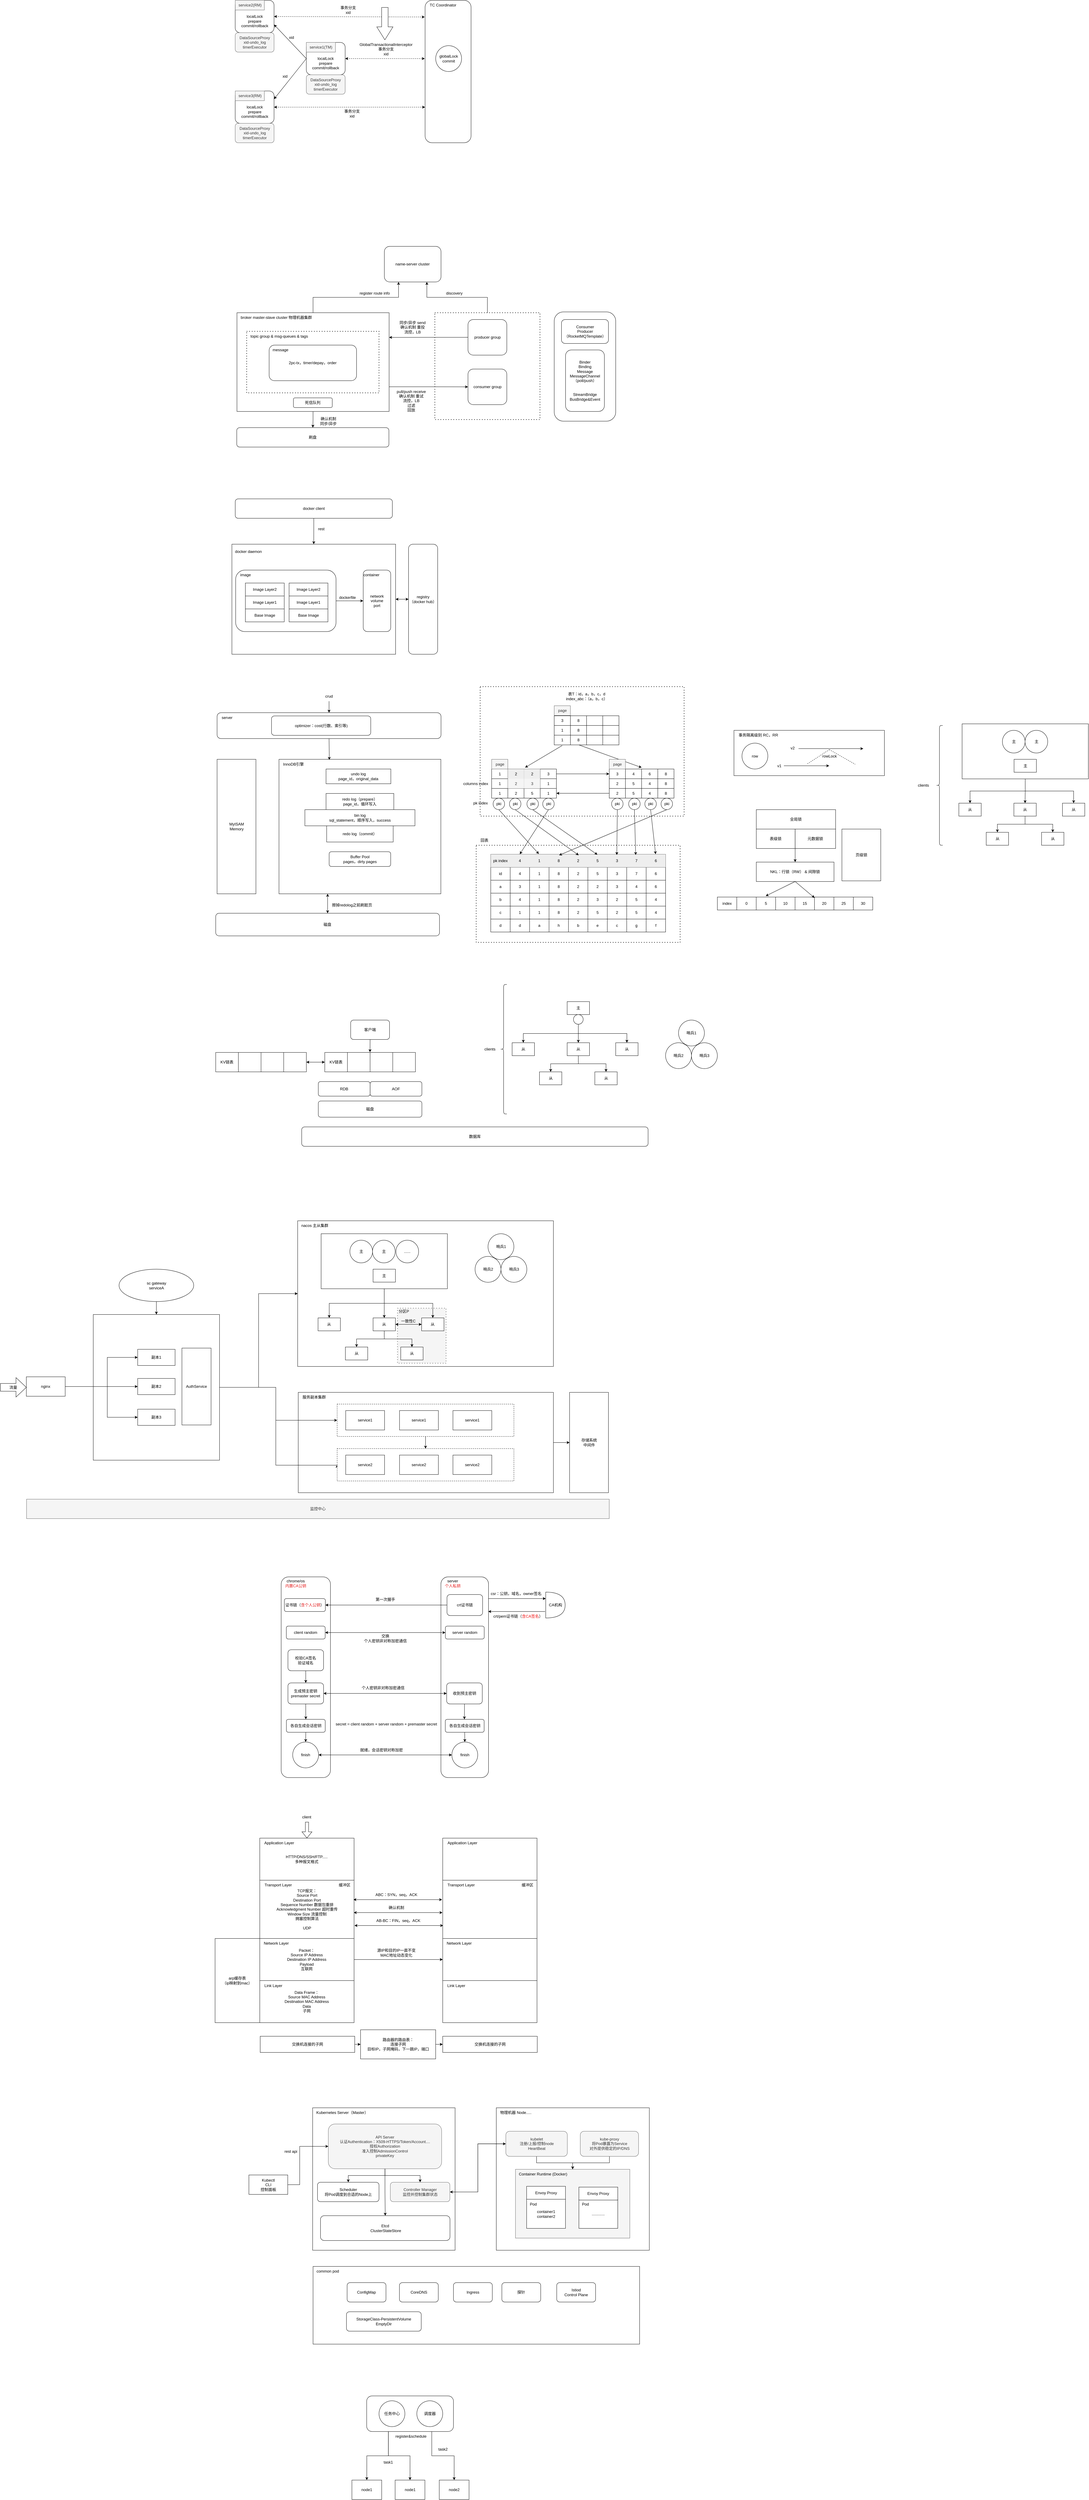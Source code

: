 <mxfile version="22.0.5" type="github">
  <diagram id="q74jGIT0rdsw6B9sfl-8" name="Page-1">
    <mxGraphModel dx="3421" dy="1831" grid="1" gridSize="10" guides="1" tooltips="1" connect="1" arrows="0" fold="1" page="1" pageScale="1" pageWidth="827" pageHeight="1169" math="0" shadow="0">
      <root>
        <mxCell id="0" />
        <mxCell id="1" parent="0" />
        <mxCell id="zQ791yjo0WZYl8ZJU55g-66" style="edgeStyle=orthogonalEdgeStyle;rounded=0;orthogonalLoop=1;jettySize=auto;html=1;exitX=1;exitY=0.5;exitDx=0;exitDy=0;entryX=0;entryY=0.5;entryDx=0;entryDy=0;" parent="1" source="zQ791yjo0WZYl8ZJU55g-53" target="zQ791yjo0WZYl8ZJU55g-65" edge="1">
          <mxGeometry relative="1" as="geometry" />
        </mxCell>
        <mxCell id="zQ791yjo0WZYl8ZJU55g-53" value="" style="whiteSpace=wrap;html=1;" parent="1" vertex="1">
          <mxGeometry x="-450.71" y="3860" width="788.21" height="310" as="geometry" />
        </mxCell>
        <mxCell id="J06CJSa6QxlfaAUaUPfF-5" style="edgeStyle=orthogonalEdgeStyle;rounded=0;orthogonalLoop=1;jettySize=auto;html=1;exitX=0.5;exitY=1;exitDx=0;exitDy=0;entryX=0.5;entryY=0;entryDx=0;entryDy=0;" edge="1" parent="1" source="zQ791yjo0WZYl8ZJU55g-54" target="zQ791yjo0WZYl8ZJU55g-56">
          <mxGeometry relative="1" as="geometry" />
        </mxCell>
        <mxCell id="zQ791yjo0WZYl8ZJU55g-54" value="" style="rounded=0;whiteSpace=wrap;html=1;endArrow=none;dashed=1;html=1;rounded=0;" parent="1" vertex="1">
          <mxGeometry x="-330.49" y="3896.25" width="546" height="100" as="geometry" />
        </mxCell>
        <mxCell id="1-QfFzFVaWJn7AieKZZL-43" value="" style="rounded=0;whiteSpace=wrap;html=1;" parent="1" vertex="1">
          <mxGeometry x="-452.5" y="3330" width="790" height="450" as="geometry" />
        </mxCell>
        <mxCell id="1-QfFzFVaWJn7AieKZZL-20" value="" style="rounded=0;whiteSpace=wrap;html=1;" parent="1" vertex="1">
          <mxGeometry x="-380.04" y="3370" width="390" height="170" as="geometry" />
        </mxCell>
        <mxCell id="t3kxCUk_UYJJ-cdm4f_f-27" value="Data Frame：&lt;br style=&quot;border-color: var(--border-color);&quot;&gt;Source MAC Address&lt;br style=&quot;border-color: var(--border-color);&quot;&gt;Destination MAC Address&lt;br style=&quot;border-color: var(--border-color);&quot;&gt;Data&lt;br&gt;子网" style="rounded=0;whiteSpace=wrap;html=1;" parent="1" vertex="1">
          <mxGeometry x="-569.51" y="5677" width="291.25" height="130" as="geometry" />
        </mxCell>
        <mxCell id="zQ791yjo0WZYl8ZJU55g-8" style="edgeStyle=orthogonalEdgeStyle;rounded=0;orthogonalLoop=1;jettySize=auto;html=1;exitX=1;exitY=0.5;exitDx=0;exitDy=0;" parent="1" source="t3kxCUk_UYJJ-cdm4f_f-25" target="t3kxCUk_UYJJ-cdm4f_f-29" edge="1">
          <mxGeometry relative="1" as="geometry" />
        </mxCell>
        <mxCell id="t3kxCUk_UYJJ-cdm4f_f-25" value="Packet：&lt;br style=&quot;border-color: var(--border-color);&quot;&gt;Source IP Address&lt;br style=&quot;border-color: var(--border-color);&quot;&gt;Destination IP Address&lt;br style=&quot;border-color: var(--border-color);&quot;&gt;Payload&lt;br&gt;互联网" style="rounded=0;whiteSpace=wrap;html=1;" parent="1" vertex="1">
          <mxGeometry x="-569.51" y="5547" width="291.25" height="130" as="geometry" />
        </mxCell>
        <mxCell id="t3kxCUk_UYJJ-cdm4f_f-24" value="TCP报文：&lt;br style=&quot;border-color: var(--border-color);&quot;&gt;Source Port&lt;br style=&quot;border-color: var(--border-color);&quot;&gt;Destination Port&lt;br&gt;Sequence Number 数据包重排&lt;br&gt;Acknowledgment Number&amp;nbsp;超时重传&lt;br&gt;Window Size 流量控制&lt;br&gt;拥塞控制算法&lt;br&gt;&lt;br&gt;UDP" style="rounded=0;whiteSpace=wrap;html=1;" parent="1" vertex="1">
          <mxGeometry x="-569.5" y="5367" width="291.25" height="180" as="geometry" />
        </mxCell>
        <mxCell id="t3kxCUk_UYJJ-cdm4f_f-23" value="HTTP/DNS/SSH/FTP.....&lt;br&gt;多种报文格式" style="rounded=0;whiteSpace=wrap;html=1;" parent="1" vertex="1">
          <mxGeometry x="-569.51" y="5237" width="291.25" height="130" as="geometry" />
        </mxCell>
        <mxCell id="jQRCav7DTQBNGYD-x8mf-218" value="" style="rounded=0;whiteSpace=wrap;html=1;endArrow=none;dashed=1;html=1;dashPattern=1 3;strokeWidth=2;rounded=0;" parent="1" vertex="1">
          <mxGeometry x="99" y="2170" width="630" height="300" as="geometry" />
        </mxCell>
        <mxCell id="jQRCav7DTQBNGYD-x8mf-180" value="" style="rounded=0;whiteSpace=wrap;html=1;endArrow=none;dashed=1;html=1;dashPattern=1 3;strokeWidth=2;rounded=0;" parent="1" vertex="1">
          <mxGeometry x="111.25" y="1680" width="630" height="400" as="geometry" />
        </mxCell>
        <mxCell id="jQRCav7DTQBNGYD-x8mf-2" style="edgeStyle=orthogonalEdgeStyle;rounded=0;orthogonalLoop=1;jettySize=auto;html=1;exitX=1;exitY=0.5;exitDx=0;exitDy=0;entryX=0;entryY=0.5;entryDx=0;entryDy=0;" parent="1" source="GEgLhVlXAB5wURAWG2Ov-58" target="GEgLhVlXAB5wURAWG2Ov-59" edge="1">
          <mxGeometry relative="1" as="geometry" />
        </mxCell>
        <mxCell id="GEgLhVlXAB5wURAWG2Ov-58" value="" style="rounded=0;whiteSpace=wrap;html=1;" parent="1" vertex="1">
          <mxGeometry x="-655.62" y="1240" width="505.62" height="340" as="geometry" />
        </mxCell>
        <mxCell id="GEgLhVlXAB5wURAWG2Ov-53" style="edgeStyle=orthogonalEdgeStyle;rounded=0;orthogonalLoop=1;jettySize=auto;html=1;exitX=0.5;exitY=1;exitDx=0;exitDy=0;entryX=0.5;entryY=0;entryDx=0;entryDy=0;" parent="1" source="GEgLhVlXAB5wURAWG2Ov-21" target="GEgLhVlXAB5wURAWG2Ov-50" edge="1">
          <mxGeometry relative="1" as="geometry" />
        </mxCell>
        <mxCell id="GEgLhVlXAB5wURAWG2Ov-21" value="" style="rounded=0;whiteSpace=wrap;html=1;" parent="1" vertex="1">
          <mxGeometry x="-640" y="525" width="470" height="305" as="geometry" />
        </mxCell>
        <mxCell id="GEgLhVlXAB5wURAWG2Ov-48" value="" style="rounded=0;whiteSpace=wrap;html=1;endArrow=none;dashed=1;html=1;dashPattern=1 3;strokeWidth=2;rounded=0;" parent="1" vertex="1">
          <mxGeometry x="-610" y="582.5" width="408.75" height="190" as="geometry" />
        </mxCell>
        <mxCell id="GEgLhVlXAB5wURAWG2Ov-47" style="edgeStyle=orthogonalEdgeStyle;rounded=0;orthogonalLoop=1;jettySize=auto;html=1;exitX=0.5;exitY=0;exitDx=0;exitDy=0;entryX=0.75;entryY=1;entryDx=0;entryDy=0;" parent="1" source="GEgLhVlXAB5wURAWG2Ov-41" target="GEgLhVlXAB5wURAWG2Ov-9" edge="1">
          <mxGeometry relative="1" as="geometry" />
        </mxCell>
        <mxCell id="GEgLhVlXAB5wURAWG2Ov-41" value="" style="rounded=0;whiteSpace=wrap;html=1;endArrow=none;dashed=1;html=1;dashPattern=1 3;strokeWidth=2;rounded=0;" parent="1" vertex="1">
          <mxGeometry x="-28.75" y="525" width="324.75" height="330" as="geometry" />
        </mxCell>
        <mxCell id="GEgLhVlXAB5wURAWG2Ov-46" style="edgeStyle=orthogonalEdgeStyle;rounded=0;orthogonalLoop=1;jettySize=auto;html=1;exitX=0.5;exitY=0;exitDx=0;exitDy=0;entryX=0.25;entryY=1;entryDx=0;entryDy=0;" parent="1" source="GEgLhVlXAB5wURAWG2Ov-21" target="GEgLhVlXAB5wURAWG2Ov-9" edge="1">
          <mxGeometry relative="1" as="geometry" />
        </mxCell>
        <mxCell id="GEgLhVlXAB5wURAWG2Ov-4" value="" style="rounded=1;whiteSpace=wrap;html=1;" parent="1" vertex="1">
          <mxGeometry x="-58.88" y="-440" width="142" height="440" as="geometry" />
        </mxCell>
        <mxCell id="cuOZ3U2S4svU4EkSFh8x-16" value="" style="rounded=0;whiteSpace=wrap;html=1;" parent="1" vertex="1">
          <mxGeometry x="895.25" y="1815" width="464.75" height="140" as="geometry" />
        </mxCell>
        <mxCell id="KB4VtI-CPYROKvUSriaM-39" value="" style="rounded=0;whiteSpace=wrap;html=1;" parent="1" vertex="1">
          <mxGeometry x="-510.17" y="1904.5" width="500" height="415.5" as="geometry" />
        </mxCell>
        <mxCell id="gXKH7BePIXmSOS_r9Qfp-1" style="edgeStyle=orthogonalEdgeStyle;rounded=0;orthogonalLoop=1;jettySize=auto;html=1;exitX=0.5;exitY=1;exitDx=0;exitDy=0;" parent="1" edge="1">
          <mxGeometry relative="1" as="geometry">
            <mxPoint x="-302.04" y="1934.5" as="sourcePoint" />
            <mxPoint x="-302.04" y="1934.5" as="targetPoint" />
          </mxGeometry>
        </mxCell>
        <mxCell id="gXKH7BePIXmSOS_r9Qfp-2" value="磁盘" style="rounded=1;whiteSpace=wrap;html=1;" parent="1" vertex="1">
          <mxGeometry x="-705.62" y="2380" width="691.25" height="70" as="geometry" />
        </mxCell>
        <mxCell id="KB4VtI-CPYROKvUSriaM-55" value="全局锁" style="rounded=0;whiteSpace=wrap;html=1;" parent="1" vertex="1">
          <mxGeometry x="964.25" y="2060" width="245" height="60" as="geometry" />
        </mxCell>
        <mxCell id="bzMrh9cclYOT93m_ledv-2" style="edgeStyle=orthogonalEdgeStyle;rounded=0;orthogonalLoop=1;jettySize=auto;html=1;exitX=1;exitY=1;exitDx=0;exitDy=0;" parent="1" source="KB4VtI-CPYROKvUSriaM-56" target="cuOZ3U2S4svU4EkSFh8x-11" edge="1">
          <mxGeometry relative="1" as="geometry" />
        </mxCell>
        <mxCell id="KB4VtI-CPYROKvUSriaM-56" value="表级锁" style="rounded=0;whiteSpace=wrap;html=1;" parent="1" vertex="1">
          <mxGeometry x="964.25" y="2120" width="120" height="60" as="geometry" />
        </mxCell>
        <mxCell id="cuOZ3U2S4svU4EkSFh8x-1" value="InnoDB引擎" style="text;html=1;align=center;verticalAlign=middle;resizable=0;points=[];autosize=1;strokeColor=none;fillColor=none;" parent="1" vertex="1">
          <mxGeometry x="-511.42" y="1904.5" width="90" height="30" as="geometry" />
        </mxCell>
        <mxCell id="cuOZ3U2S4svU4EkSFh8x-4" value="redo log（prepare）&lt;br&gt;page_id，循环写入" style="rounded=0;whiteSpace=wrap;html=1;" parent="1" vertex="1">
          <mxGeometry x="-364.85" y="2010" width="209.37" height="50" as="geometry" />
        </mxCell>
        <mxCell id="cuOZ3U2S4svU4EkSFh8x-5" value="bin log&lt;br&gt;sql_statement，顺序写入，success" style="rounded=0;whiteSpace=wrap;html=1;" parent="1" vertex="1">
          <mxGeometry x="-430.17" y="2060" width="340" height="50" as="geometry" />
        </mxCell>
        <mxCell id="cuOZ3U2S4svU4EkSFh8x-6" value="redo log（commit）" style="rounded=0;whiteSpace=wrap;html=1;" parent="1" vertex="1">
          <mxGeometry x="-362.9" y="2110" width="205.47" height="50" as="geometry" />
        </mxCell>
        <mxCell id="cuOZ3U2S4svU4EkSFh8x-11" value="NKL：行锁（RW） &amp;amp; 间隙锁" style="rounded=0;whiteSpace=wrap;html=1;" parent="1" vertex="1">
          <mxGeometry x="964.25" y="2222" width="240" height="60" as="geometry" />
        </mxCell>
        <mxCell id="cuOZ3U2S4svU4EkSFh8x-18" value="" style="endArrow=classic;html=1;rounded=0;" parent="1" edge="1">
          <mxGeometry width="50" height="50" relative="1" as="geometry">
            <mxPoint x="1094.75" y="1871.5" as="sourcePoint" />
            <mxPoint x="1294.75" y="1871.5" as="targetPoint" />
          </mxGeometry>
        </mxCell>
        <mxCell id="cuOZ3U2S4svU4EkSFh8x-20" value="" style="endArrow=classic;html=1;rounded=0;" parent="1" edge="1">
          <mxGeometry width="50" height="50" relative="1" as="geometry">
            <mxPoint x="1049.5" y="1924.5" as="sourcePoint" />
            <mxPoint x="1189.5" y="1924.5" as="targetPoint" />
          </mxGeometry>
        </mxCell>
        <mxCell id="cuOZ3U2S4svU4EkSFh8x-21" value="事务隔离级别 RC，RR" style="text;html=1;align=center;verticalAlign=middle;resizable=0;points=[];autosize=1;strokeColor=none;fillColor=none;" parent="1" vertex="1">
          <mxGeometry x="895.25" y="1815" width="150" height="30" as="geometry" />
        </mxCell>
        <mxCell id="tsQgyrK2YesAGFFAEJuU-1" value="元数据锁" style="rounded=0;whiteSpace=wrap;html=1;" parent="1" vertex="1">
          <mxGeometry x="1084.25" y="2120" width="125" height="60" as="geometry" />
        </mxCell>
        <mxCell id="ad75EcGbPsBwS58N0D---11" value="哨兵1" style="ellipse;whiteSpace=wrap;html=1;aspect=fixed;" parent="1" vertex="1">
          <mxGeometry x="724" y="2710" width="80" height="80" as="geometry" />
        </mxCell>
        <mxCell id="ad75EcGbPsBwS58N0D---12" value="哨兵3" style="ellipse;whiteSpace=wrap;html=1;aspect=fixed;" parent="1" vertex="1">
          <mxGeometry x="764" y="2780" width="80" height="80" as="geometry" />
        </mxCell>
        <mxCell id="ad75EcGbPsBwS58N0D---13" value="哨兵2" style="ellipse;whiteSpace=wrap;html=1;aspect=fixed;" parent="1" vertex="1">
          <mxGeometry x="684" y="2780" width="80" height="80" as="geometry" />
        </mxCell>
        <mxCell id="ad75EcGbPsBwS58N0D---17" value="主" style="rounded=0;whiteSpace=wrap;html=1;" parent="1" vertex="1">
          <mxGeometry x="380" y="2653" width="69" height="40" as="geometry" />
        </mxCell>
        <mxCell id="ad75EcGbPsBwS58N0D---18" value="从" style="rounded=0;whiteSpace=wrap;html=1;" parent="1" vertex="1">
          <mxGeometry x="210" y="2780" width="69" height="40" as="geometry" />
        </mxCell>
        <mxCell id="ad75EcGbPsBwS58N0D---19" style="edgeStyle=orthogonalEdgeStyle;rounded=0;orthogonalLoop=1;jettySize=auto;html=1;exitX=0.5;exitY=1;exitDx=0;exitDy=0;entryX=0.5;entryY=0;entryDx=0;entryDy=0;" parent="1" source="ad75EcGbPsBwS58N0D---21" target="ad75EcGbPsBwS58N0D---23" edge="1">
          <mxGeometry relative="1" as="geometry" />
        </mxCell>
        <mxCell id="ad75EcGbPsBwS58N0D---20" style="edgeStyle=orthogonalEdgeStyle;rounded=0;orthogonalLoop=1;jettySize=auto;html=1;exitX=0.5;exitY=1;exitDx=0;exitDy=0;entryX=0.5;entryY=0;entryDx=0;entryDy=0;" parent="1" source="ad75EcGbPsBwS58N0D---21" target="ad75EcGbPsBwS58N0D---24" edge="1">
          <mxGeometry relative="1" as="geometry" />
        </mxCell>
        <mxCell id="ad75EcGbPsBwS58N0D---21" value="从" style="rounded=0;whiteSpace=wrap;html=1;" parent="1" vertex="1">
          <mxGeometry x="380" y="2780" width="69" height="40" as="geometry" />
        </mxCell>
        <mxCell id="ad75EcGbPsBwS58N0D---22" value="从" style="rounded=0;whiteSpace=wrap;html=1;" parent="1" vertex="1">
          <mxGeometry x="530" y="2780" width="69" height="40" as="geometry" />
        </mxCell>
        <mxCell id="ad75EcGbPsBwS58N0D---23" value="从" style="rounded=0;whiteSpace=wrap;html=1;" parent="1" vertex="1">
          <mxGeometry x="294.5" y="2870" width="69" height="40" as="geometry" />
        </mxCell>
        <mxCell id="ad75EcGbPsBwS58N0D---24" value="从" style="rounded=0;whiteSpace=wrap;html=1;" parent="1" vertex="1">
          <mxGeometry x="465.5" y="2870" width="69" height="40" as="geometry" />
        </mxCell>
        <mxCell id="jQRCav7DTQBNGYD-x8mf-253" style="edgeStyle=orthogonalEdgeStyle;rounded=0;orthogonalLoop=1;jettySize=auto;html=1;exitX=0.5;exitY=1;exitDx=0;exitDy=0;entryX=0.499;entryY=-0.013;entryDx=0;entryDy=0;entryPerimeter=0;" parent="1" source="ad75EcGbPsBwS58N0D---26" target="jQRCav7DTQBNGYD-x8mf-237" edge="1">
          <mxGeometry relative="1" as="geometry" />
        </mxCell>
        <mxCell id="ad75EcGbPsBwS58N0D---26" value="客户端" style="rounded=1;whiteSpace=wrap;html=1;" parent="1" vertex="1">
          <mxGeometry x="-288.75" y="2710" width="120" height="60" as="geometry" />
        </mxCell>
        <mxCell id="ad75EcGbPsBwS58N0D---27" value="磁盘" style="rounded=1;whiteSpace=wrap;html=1;" parent="1" vertex="1">
          <mxGeometry x="-388.75" y="2960" width="320" height="50" as="geometry" />
        </mxCell>
        <mxCell id="ad75EcGbPsBwS58N0D---28" value="AOF" style="rounded=1;whiteSpace=wrap;html=1;" parent="1" vertex="1">
          <mxGeometry x="-228.75" y="2900" width="160" height="45" as="geometry" />
        </mxCell>
        <mxCell id="ad75EcGbPsBwS58N0D---29" value="RDB" style="rounded=1;whiteSpace=wrap;html=1;" parent="1" vertex="1">
          <mxGeometry x="-388.75" y="2900" width="160" height="45" as="geometry" />
        </mxCell>
        <mxCell id="SLdGGWgJqBino60vr2zq-12" value="数据库" style="rounded=1;whiteSpace=wrap;html=1;" parent="1" vertex="1">
          <mxGeometry x="-440" y="3040" width="1070" height="60" as="geometry" />
        </mxCell>
        <mxCell id="6-CSaQUG5OHRiRnEXRL_-1" value="globalLock&lt;br&gt;commit" style="ellipse;whiteSpace=wrap;html=1;aspect=fixed;" parent="1" vertex="1">
          <mxGeometry x="-26.13" y="-300" width="80" height="80" as="geometry" />
        </mxCell>
        <mxCell id="6-CSaQUG5OHRiRnEXRL_-2" value="&lt;br&gt;&lt;br&gt;localLock&lt;br&gt;prepare&lt;br&gt;commit/rollback" style="rounded=1;whiteSpace=wrap;html=1;" parent="1" vertex="1">
          <mxGeometry x="-425.77" y="-310" width="120" height="100" as="geometry" />
        </mxCell>
        <mxCell id="GEgLhVlXAB5wURAWG2Ov-1" value="DataSourceProxy&lt;br style=&quot;border-color: var(--border-color);&quot;&gt;xid-undo_log&lt;br style=&quot;border-color: var(--border-color);&quot;&gt;timerExecutor" style="rounded=1;whiteSpace=wrap;html=1;fillColor=#f5f5f5;fontColor=#333333;strokeColor=#666666;" parent="1" vertex="1">
          <mxGeometry x="-425.77" y="-210" width="120" height="60" as="geometry" />
        </mxCell>
        <mxCell id="GEgLhVlXAB5wURAWG2Ov-9" value="name-server cluster" style="rounded=1;whiteSpace=wrap;html=1;" parent="1" vertex="1">
          <mxGeometry x="-184.67" y="320" width="175" height="110" as="geometry" />
        </mxCell>
        <mxCell id="GEgLhVlXAB5wURAWG2Ov-19" value="consumer group" style="rounded=1;whiteSpace=wrap;html=1;" parent="1" vertex="1">
          <mxGeometry x="73.62" y="699" width="120" height="110" as="geometry" />
        </mxCell>
        <mxCell id="9n-n1iBPHZ0IUt7xd2MY-6" style="edgeStyle=orthogonalEdgeStyle;rounded=0;orthogonalLoop=1;jettySize=auto;html=1;exitX=0;exitY=0.5;exitDx=0;exitDy=0;entryX=1;entryY=0.25;entryDx=0;entryDy=0;" parent="1" source="GEgLhVlXAB5wURAWG2Ov-20" target="GEgLhVlXAB5wURAWG2Ov-21" edge="1">
          <mxGeometry relative="1" as="geometry" />
        </mxCell>
        <mxCell id="GEgLhVlXAB5wURAWG2Ov-20" value="producer group" style="rounded=1;whiteSpace=wrap;html=1;" parent="1" vertex="1">
          <mxGeometry x="73.62" y="546" width="120" height="110" as="geometry" />
        </mxCell>
        <mxCell id="GEgLhVlXAB5wURAWG2Ov-23" value="register route info" style="text;html=1;align=center;verticalAlign=middle;resizable=0;points=[];autosize=1;strokeColor=none;fillColor=none;" parent="1" vertex="1">
          <mxGeometry x="-275" y="450" width="120" height="30" as="geometry" />
        </mxCell>
        <mxCell id="GEgLhVlXAB5wURAWG2Ov-29" value="discovery" style="text;html=1;align=center;verticalAlign=middle;resizable=0;points=[];autosize=1;strokeColor=none;fillColor=none;" parent="1" vertex="1">
          <mxGeometry x="-3.75" y="450" width="70" height="30" as="geometry" />
        </mxCell>
        <mxCell id="GEgLhVlXAB5wURAWG2Ov-31" value="同步/异步 send&lt;br&gt;确认机制 重投&lt;br&gt;流控，LB" style="text;html=1;align=center;verticalAlign=middle;resizable=0;points=[];autosize=1;strokeColor=none;fillColor=none;" parent="1" vertex="1">
          <mxGeometry x="-148.18" y="540" width="100" height="60" as="geometry" />
        </mxCell>
        <mxCell id="GEgLhVlXAB5wURAWG2Ov-33" value="pull/push receive&lt;br&gt;确认机制 重试&lt;br&gt;流控，LB&lt;br&gt;过滤&lt;br&gt;回放" style="text;html=1;align=center;verticalAlign=middle;resizable=0;points=[];autosize=1;strokeColor=none;fillColor=none;" parent="1" vertex="1">
          <mxGeometry x="-157.48" y="752" width="110" height="90" as="geometry" />
        </mxCell>
        <mxCell id="GEgLhVlXAB5wURAWG2Ov-35" value="broker master-slave cluster 物理机器集群" style="text;html=1;align=center;verticalAlign=middle;resizable=0;points=[];autosize=1;strokeColor=none;fillColor=none;" parent="1" vertex="1">
          <mxGeometry x="-638.75" y="525" width="240" height="30" as="geometry" />
        </mxCell>
        <mxCell id="GEgLhVlXAB5wURAWG2Ov-36" value="2pc-tx，timer/depay，order" style="rounded=1;whiteSpace=wrap;html=1;" parent="1" vertex="1">
          <mxGeometry x="-540.62" y="625" width="270" height="110" as="geometry" />
        </mxCell>
        <mxCell id="GEgLhVlXAB5wURAWG2Ov-37" value="message" style="text;html=1;align=center;verticalAlign=middle;resizable=0;points=[];autosize=1;strokeColor=none;fillColor=none;" parent="1" vertex="1">
          <mxGeometry x="-540.62" y="625" width="70" height="30" as="geometry" />
        </mxCell>
        <mxCell id="GEgLhVlXAB5wURAWG2Ov-40" value="topic group &amp;amp; msg-queues &amp;amp; tags" style="text;html=1;align=center;verticalAlign=middle;resizable=0;points=[];autosize=1;strokeColor=none;fillColor=none;" parent="1" vertex="1">
          <mxGeometry x="-610" y="582.5" width="200" height="30" as="geometry" />
        </mxCell>
        <mxCell id="GEgLhVlXAB5wURAWG2Ov-50" value="刷盘" style="rounded=1;whiteSpace=wrap;html=1;" parent="1" vertex="1">
          <mxGeometry x="-640.62" y="880" width="470" height="60" as="geometry" />
        </mxCell>
        <mxCell id="J06CJSa6QxlfaAUaUPfF-7" style="edgeStyle=orthogonalEdgeStyle;rounded=0;orthogonalLoop=1;jettySize=auto;html=1;exitX=1;exitY=0.5;exitDx=0;exitDy=0;entryX=0;entryY=0.5;entryDx=0;entryDy=0;" edge="1" parent="1" source="GEgLhVlXAB5wURAWG2Ov-55" target="GEgLhVlXAB5wURAWG2Ov-56">
          <mxGeometry relative="1" as="geometry" />
        </mxCell>
        <mxCell id="GEgLhVlXAB5wURAWG2Ov-55" value="" style="rounded=1;whiteSpace=wrap;html=1;" parent="1" vertex="1">
          <mxGeometry x="-644" y="1320" width="310" height="190" as="geometry" />
        </mxCell>
        <mxCell id="GEgLhVlXAB5wURAWG2Ov-56" value="network&lt;br&gt;volume&lt;br&gt;port" style="rounded=1;whiteSpace=wrap;html=1;" parent="1" vertex="1">
          <mxGeometry x="-250" y="1320" width="85" height="190" as="geometry" />
        </mxCell>
        <mxCell id="GEgLhVlXAB5wURAWG2Ov-57" value="docker daemon" style="text;html=1;align=center;verticalAlign=middle;resizable=0;points=[];autosize=1;strokeColor=none;fillColor=none;" parent="1" vertex="1">
          <mxGeometry x="-660" y="1248" width="110" height="30" as="geometry" />
        </mxCell>
        <mxCell id="jQRCav7DTQBNGYD-x8mf-3" style="edgeStyle=orthogonalEdgeStyle;rounded=0;orthogonalLoop=1;jettySize=auto;html=1;exitX=0;exitY=0.5;exitDx=0;exitDy=0;entryX=1;entryY=0.5;entryDx=0;entryDy=0;" parent="1" source="GEgLhVlXAB5wURAWG2Ov-59" target="GEgLhVlXAB5wURAWG2Ov-58" edge="1">
          <mxGeometry relative="1" as="geometry" />
        </mxCell>
        <mxCell id="GEgLhVlXAB5wURAWG2Ov-59" value="registry&lt;br&gt;（docker hub）" style="rounded=1;whiteSpace=wrap;html=1;" parent="1" vertex="1">
          <mxGeometry x="-110" y="1240" width="90" height="340" as="geometry" />
        </mxCell>
        <mxCell id="GEgLhVlXAB5wURAWG2Ov-69" style="edgeStyle=orthogonalEdgeStyle;rounded=0;orthogonalLoop=1;jettySize=auto;html=1;exitX=0.5;exitY=1;exitDx=0;exitDy=0;" parent="1" source="GEgLhVlXAB5wURAWG2Ov-60" target="GEgLhVlXAB5wURAWG2Ov-58" edge="1">
          <mxGeometry relative="1" as="geometry" />
        </mxCell>
        <mxCell id="GEgLhVlXAB5wURAWG2Ov-60" value="docker client" style="rounded=1;whiteSpace=wrap;html=1;" parent="1" vertex="1">
          <mxGeometry x="-645.31" y="1100" width="485.31" height="60" as="geometry" />
        </mxCell>
        <mxCell id="GEgLhVlXAB5wURAWG2Ov-62" value="rest" style="text;html=1;align=center;verticalAlign=middle;resizable=0;points=[];autosize=1;strokeColor=none;fillColor=none;" parent="1" vertex="1">
          <mxGeometry x="-400" y="1178" width="40" height="30" as="geometry" />
        </mxCell>
        <mxCell id="GEgLhVlXAB5wURAWG2Ov-63" value="image" style="text;html=1;align=center;verticalAlign=middle;resizable=0;points=[];autosize=1;strokeColor=none;fillColor=none;" parent="1" vertex="1">
          <mxGeometry x="-644" y="1320" width="60" height="30" as="geometry" />
        </mxCell>
        <mxCell id="GEgLhVlXAB5wURAWG2Ov-64" value="Base Image" style="rounded=0;whiteSpace=wrap;html=1;" parent="1" vertex="1">
          <mxGeometry x="-614" y="1440" width="120" height="40" as="geometry" />
        </mxCell>
        <mxCell id="GEgLhVlXAB5wURAWG2Ov-66" value="Image Layer1" style="rounded=0;whiteSpace=wrap;html=1;" parent="1" vertex="1">
          <mxGeometry x="-614" y="1400" width="120" height="40" as="geometry" />
        </mxCell>
        <mxCell id="GEgLhVlXAB5wURAWG2Ov-67" value="Image&amp;nbsp;Layer2" style="rounded=0;whiteSpace=wrap;html=1;" parent="1" vertex="1">
          <mxGeometry x="-614" y="1360" width="120" height="40" as="geometry" />
        </mxCell>
        <mxCell id="GEgLhVlXAB5wURAWG2Ov-68" value="container" style="text;html=1;align=center;verticalAlign=middle;resizable=0;points=[];autosize=1;strokeColor=none;fillColor=none;" parent="1" vertex="1">
          <mxGeometry x="-260" y="1320" width="70" height="30" as="geometry" />
        </mxCell>
        <mxCell id="jQRCav7DTQBNGYD-x8mf-1" value="TC&amp;nbsp;Coordinator" style="text;html=1;align=center;verticalAlign=middle;resizable=0;points=[];autosize=1;strokeColor=none;fillColor=none;" parent="1" vertex="1">
          <mxGeometry x="-58.88" y="-440" width="110" height="30" as="geometry" />
        </mxCell>
        <mxCell id="jQRCav7DTQBNGYD-x8mf-4" value="&lt;br&gt;" style="rounded=1;whiteSpace=wrap;html=1;" parent="1" vertex="1">
          <mxGeometry x="-701.42" y="1760.5" width="691.75" height="80" as="geometry" />
        </mxCell>
        <mxCell id="jQRCav7DTQBNGYD-x8mf-6" value="MyISAM&lt;br&gt;Memory" style="rounded=0;whiteSpace=wrap;html=1;" parent="1" vertex="1">
          <mxGeometry x="-701.42" y="1904.5" width="120" height="415.5" as="geometry" />
        </mxCell>
        <mxCell id="jQRCav7DTQBNGYD-x8mf-7" value="undo log&lt;br&gt;page_id，original_data" style="rounded=0;whiteSpace=wrap;html=1;" parent="1" vertex="1">
          <mxGeometry x="-364.85" y="1934.5" width="200.17" height="45.5" as="geometry" />
        </mxCell>
        <mxCell id="jQRCav7DTQBNGYD-x8mf-61" value="" style="shape=table;startSize=0;container=1;collapsible=0;childLayout=tableLayout;" parent="1" vertex="1">
          <mxGeometry x="340" y="1770" width="200" height="90" as="geometry" />
        </mxCell>
        <mxCell id="jQRCav7DTQBNGYD-x8mf-62" value="" style="shape=tableRow;horizontal=0;startSize=0;swimlaneHead=0;swimlaneBody=0;strokeColor=inherit;top=0;left=0;bottom=0;right=0;collapsible=0;dropTarget=0;fillColor=none;points=[[0,0.5],[1,0.5]];portConstraint=eastwest;" parent="jQRCav7DTQBNGYD-x8mf-61" vertex="1">
          <mxGeometry width="200" height="30" as="geometry" />
        </mxCell>
        <mxCell id="jQRCav7DTQBNGYD-x8mf-63" value="3" style="shape=partialRectangle;html=1;whiteSpace=wrap;connectable=0;strokeColor=inherit;overflow=hidden;fillColor=none;top=0;left=0;bottom=0;right=0;pointerEvents=1;" parent="jQRCav7DTQBNGYD-x8mf-62" vertex="1">
          <mxGeometry width="50" height="30" as="geometry">
            <mxRectangle width="50" height="30" as="alternateBounds" />
          </mxGeometry>
        </mxCell>
        <mxCell id="jQRCav7DTQBNGYD-x8mf-64" value="8" style="shape=partialRectangle;html=1;whiteSpace=wrap;connectable=0;strokeColor=inherit;overflow=hidden;fillColor=none;top=0;left=0;bottom=0;right=0;pointerEvents=1;" parent="jQRCav7DTQBNGYD-x8mf-62" vertex="1">
          <mxGeometry x="50" width="50" height="30" as="geometry">
            <mxRectangle width="50" height="30" as="alternateBounds" />
          </mxGeometry>
        </mxCell>
        <mxCell id="jQRCav7DTQBNGYD-x8mf-65" value="" style="shape=partialRectangle;html=1;whiteSpace=wrap;connectable=0;strokeColor=inherit;overflow=hidden;fillColor=none;top=0;left=0;bottom=0;right=0;pointerEvents=1;" parent="jQRCav7DTQBNGYD-x8mf-62" vertex="1">
          <mxGeometry x="100" width="50" height="30" as="geometry">
            <mxRectangle width="50" height="30" as="alternateBounds" />
          </mxGeometry>
        </mxCell>
        <mxCell id="jQRCav7DTQBNGYD-x8mf-66" value="" style="shape=partialRectangle;html=1;whiteSpace=wrap;connectable=0;strokeColor=inherit;overflow=hidden;fillColor=none;top=0;left=0;bottom=0;right=0;pointerEvents=1;" parent="jQRCav7DTQBNGYD-x8mf-62" vertex="1">
          <mxGeometry x="150" width="50" height="30" as="geometry">
            <mxRectangle width="50" height="30" as="alternateBounds" />
          </mxGeometry>
        </mxCell>
        <mxCell id="jQRCav7DTQBNGYD-x8mf-67" value="" style="shape=tableRow;horizontal=0;startSize=0;swimlaneHead=0;swimlaneBody=0;strokeColor=inherit;top=0;left=0;bottom=0;right=0;collapsible=0;dropTarget=0;fillColor=none;points=[[0,0.5],[1,0.5]];portConstraint=eastwest;" parent="jQRCav7DTQBNGYD-x8mf-61" vertex="1">
          <mxGeometry y="30" width="200" height="30" as="geometry" />
        </mxCell>
        <mxCell id="jQRCav7DTQBNGYD-x8mf-68" value="1" style="shape=partialRectangle;html=1;whiteSpace=wrap;connectable=0;strokeColor=inherit;overflow=hidden;fillColor=none;top=0;left=0;bottom=0;right=0;pointerEvents=1;" parent="jQRCav7DTQBNGYD-x8mf-67" vertex="1">
          <mxGeometry width="50" height="30" as="geometry">
            <mxRectangle width="50" height="30" as="alternateBounds" />
          </mxGeometry>
        </mxCell>
        <mxCell id="jQRCav7DTQBNGYD-x8mf-69" value="8" style="shape=partialRectangle;html=1;whiteSpace=wrap;connectable=0;strokeColor=inherit;overflow=hidden;fillColor=none;top=0;left=0;bottom=0;right=0;pointerEvents=1;" parent="jQRCav7DTQBNGYD-x8mf-67" vertex="1">
          <mxGeometry x="50" width="50" height="30" as="geometry">
            <mxRectangle width="50" height="30" as="alternateBounds" />
          </mxGeometry>
        </mxCell>
        <mxCell id="jQRCav7DTQBNGYD-x8mf-70" value="" style="shape=partialRectangle;html=1;whiteSpace=wrap;connectable=0;strokeColor=inherit;overflow=hidden;fillColor=none;top=0;left=0;bottom=0;right=0;pointerEvents=1;" parent="jQRCav7DTQBNGYD-x8mf-67" vertex="1">
          <mxGeometry x="100" width="50" height="30" as="geometry">
            <mxRectangle width="50" height="30" as="alternateBounds" />
          </mxGeometry>
        </mxCell>
        <mxCell id="jQRCav7DTQBNGYD-x8mf-71" value="" style="shape=partialRectangle;html=1;whiteSpace=wrap;connectable=0;strokeColor=inherit;overflow=hidden;fillColor=none;top=0;left=0;bottom=0;right=0;pointerEvents=1;" parent="jQRCav7DTQBNGYD-x8mf-67" vertex="1">
          <mxGeometry x="150" width="50" height="30" as="geometry">
            <mxRectangle width="50" height="30" as="alternateBounds" />
          </mxGeometry>
        </mxCell>
        <mxCell id="jQRCav7DTQBNGYD-x8mf-72" value="" style="shape=tableRow;horizontal=0;startSize=0;swimlaneHead=0;swimlaneBody=0;strokeColor=inherit;top=0;left=0;bottom=0;right=0;collapsible=0;dropTarget=0;fillColor=none;points=[[0,0.5],[1,0.5]];portConstraint=eastwest;" parent="jQRCav7DTQBNGYD-x8mf-61" vertex="1">
          <mxGeometry y="60" width="200" height="30" as="geometry" />
        </mxCell>
        <mxCell id="jQRCav7DTQBNGYD-x8mf-73" value="1" style="shape=partialRectangle;html=1;whiteSpace=wrap;connectable=0;strokeColor=inherit;overflow=hidden;fillColor=none;top=0;left=0;bottom=0;right=0;pointerEvents=1;" parent="jQRCav7DTQBNGYD-x8mf-72" vertex="1">
          <mxGeometry width="50" height="30" as="geometry">
            <mxRectangle width="50" height="30" as="alternateBounds" />
          </mxGeometry>
        </mxCell>
        <mxCell id="jQRCav7DTQBNGYD-x8mf-74" value="8" style="shape=partialRectangle;html=1;whiteSpace=wrap;connectable=0;strokeColor=inherit;overflow=hidden;fillColor=none;top=0;left=0;bottom=0;right=0;pointerEvents=1;" parent="jQRCav7DTQBNGYD-x8mf-72" vertex="1">
          <mxGeometry x="50" width="50" height="30" as="geometry">
            <mxRectangle width="50" height="30" as="alternateBounds" />
          </mxGeometry>
        </mxCell>
        <mxCell id="jQRCav7DTQBNGYD-x8mf-75" value="" style="shape=partialRectangle;html=1;whiteSpace=wrap;connectable=0;strokeColor=inherit;overflow=hidden;fillColor=none;top=0;left=0;bottom=0;right=0;pointerEvents=1;" parent="jQRCav7DTQBNGYD-x8mf-72" vertex="1">
          <mxGeometry x="100" width="50" height="30" as="geometry">
            <mxRectangle width="50" height="30" as="alternateBounds" />
          </mxGeometry>
        </mxCell>
        <mxCell id="jQRCav7DTQBNGYD-x8mf-76" value="" style="shape=partialRectangle;html=1;whiteSpace=wrap;connectable=0;strokeColor=inherit;overflow=hidden;fillColor=none;top=0;left=0;bottom=0;right=0;pointerEvents=1;" parent="jQRCav7DTQBNGYD-x8mf-72" vertex="1">
          <mxGeometry x="150" width="50" height="30" as="geometry">
            <mxRectangle width="50" height="30" as="alternateBounds" />
          </mxGeometry>
        </mxCell>
        <mxCell id="jQRCav7DTQBNGYD-x8mf-77" value="" style="shape=table;startSize=0;container=1;collapsible=0;childLayout=tableLayout;" parent="1" vertex="1">
          <mxGeometry x="146.75" y="1934.5" width="200" height="90" as="geometry" />
        </mxCell>
        <mxCell id="jQRCav7DTQBNGYD-x8mf-78" value="" style="shape=tableRow;horizontal=0;startSize=0;swimlaneHead=0;swimlaneBody=0;strokeColor=inherit;top=0;left=0;bottom=0;right=0;collapsible=0;dropTarget=0;fillColor=none;points=[[0,0.5],[1,0.5]];portConstraint=eastwest;" parent="jQRCav7DTQBNGYD-x8mf-77" vertex="1">
          <mxGeometry width="200" height="30" as="geometry" />
        </mxCell>
        <mxCell id="jQRCav7DTQBNGYD-x8mf-79" value="1" style="shape=partialRectangle;html=1;whiteSpace=wrap;connectable=0;strokeColor=inherit;overflow=hidden;fillColor=none;top=0;left=0;bottom=0;right=0;pointerEvents=1;" parent="jQRCav7DTQBNGYD-x8mf-78" vertex="1">
          <mxGeometry width="50" height="30" as="geometry">
            <mxRectangle width="50" height="30" as="alternateBounds" />
          </mxGeometry>
        </mxCell>
        <mxCell id="jQRCav7DTQBNGYD-x8mf-80" value="2" style="shape=partialRectangle;html=1;whiteSpace=wrap;connectable=0;strokeColor=#36393d;overflow=hidden;fillColor=#eeeeee;top=0;left=0;bottom=0;right=0;pointerEvents=1;" parent="jQRCav7DTQBNGYD-x8mf-78" vertex="1">
          <mxGeometry x="50" width="50" height="30" as="geometry">
            <mxRectangle width="50" height="30" as="alternateBounds" />
          </mxGeometry>
        </mxCell>
        <mxCell id="jQRCav7DTQBNGYD-x8mf-81" value="2" style="shape=partialRectangle;html=1;whiteSpace=wrap;connectable=0;strokeColor=#36393d;overflow=hidden;fillColor=#eeeeee;top=0;left=0;bottom=0;right=0;pointerEvents=1;" parent="jQRCav7DTQBNGYD-x8mf-78" vertex="1">
          <mxGeometry x="100" width="50" height="30" as="geometry">
            <mxRectangle width="50" height="30" as="alternateBounds" />
          </mxGeometry>
        </mxCell>
        <mxCell id="jQRCav7DTQBNGYD-x8mf-82" value="3" style="shape=partialRectangle;html=1;whiteSpace=wrap;connectable=0;strokeColor=inherit;overflow=hidden;fillColor=none;top=0;left=0;bottom=0;right=0;pointerEvents=1;" parent="jQRCav7DTQBNGYD-x8mf-78" vertex="1">
          <mxGeometry x="150" width="50" height="30" as="geometry">
            <mxRectangle width="50" height="30" as="alternateBounds" />
          </mxGeometry>
        </mxCell>
        <mxCell id="jQRCav7DTQBNGYD-x8mf-83" value="" style="shape=tableRow;horizontal=0;startSize=0;swimlaneHead=0;swimlaneBody=0;strokeColor=inherit;top=0;left=0;bottom=0;right=0;collapsible=0;dropTarget=0;fillColor=none;points=[[0,0.5],[1,0.5]];portConstraint=eastwest;" parent="jQRCav7DTQBNGYD-x8mf-77" vertex="1">
          <mxGeometry y="30" width="200" height="30" as="geometry" />
        </mxCell>
        <mxCell id="jQRCav7DTQBNGYD-x8mf-84" value="1" style="shape=partialRectangle;html=1;whiteSpace=wrap;connectable=0;strokeColor=inherit;overflow=hidden;fillColor=none;top=0;left=0;bottom=0;right=0;pointerEvents=1;" parent="jQRCav7DTQBNGYD-x8mf-83" vertex="1">
          <mxGeometry width="50" height="30" as="geometry">
            <mxRectangle width="50" height="30" as="alternateBounds" />
          </mxGeometry>
        </mxCell>
        <mxCell id="jQRCav7DTQBNGYD-x8mf-85" value="2" style="shape=partialRectangle;html=1;whiteSpace=wrap;connectable=0;strokeColor=#666666;overflow=hidden;fillColor=#f5f5f5;top=0;left=0;bottom=0;right=0;pointerEvents=1;fontColor=#333333;" parent="jQRCav7DTQBNGYD-x8mf-83" vertex="1">
          <mxGeometry x="50" width="50" height="30" as="geometry">
            <mxRectangle width="50" height="30" as="alternateBounds" />
          </mxGeometry>
        </mxCell>
        <mxCell id="jQRCav7DTQBNGYD-x8mf-86" value="3" style="shape=partialRectangle;html=1;whiteSpace=wrap;connectable=0;strokeColor=#666666;overflow=hidden;fillColor=#f5f5f5;top=0;left=0;bottom=0;right=0;pointerEvents=1;fontColor=#333333;" parent="jQRCav7DTQBNGYD-x8mf-83" vertex="1">
          <mxGeometry x="100" width="50" height="30" as="geometry">
            <mxRectangle width="50" height="30" as="alternateBounds" />
          </mxGeometry>
        </mxCell>
        <mxCell id="jQRCav7DTQBNGYD-x8mf-87" value="1" style="shape=partialRectangle;html=1;whiteSpace=wrap;connectable=0;strokeColor=inherit;overflow=hidden;fillColor=none;top=0;left=0;bottom=0;right=0;pointerEvents=1;" parent="jQRCav7DTQBNGYD-x8mf-83" vertex="1">
          <mxGeometry x="150" width="50" height="30" as="geometry">
            <mxRectangle width="50" height="30" as="alternateBounds" />
          </mxGeometry>
        </mxCell>
        <mxCell id="jQRCav7DTQBNGYD-x8mf-88" value="" style="shape=tableRow;horizontal=0;startSize=0;swimlaneHead=0;swimlaneBody=0;strokeColor=inherit;top=0;left=0;bottom=0;right=0;collapsible=0;dropTarget=0;fillColor=none;points=[[0,0.5],[1,0.5]];portConstraint=eastwest;" parent="jQRCav7DTQBNGYD-x8mf-77" vertex="1">
          <mxGeometry y="60" width="200" height="30" as="geometry" />
        </mxCell>
        <mxCell id="jQRCav7DTQBNGYD-x8mf-89" value="1" style="shape=partialRectangle;html=1;whiteSpace=wrap;connectable=0;strokeColor=inherit;overflow=hidden;fillColor=none;top=0;left=0;bottom=0;right=0;pointerEvents=1;" parent="jQRCav7DTQBNGYD-x8mf-88" vertex="1">
          <mxGeometry width="50" height="30" as="geometry">
            <mxRectangle width="50" height="30" as="alternateBounds" />
          </mxGeometry>
        </mxCell>
        <mxCell id="jQRCav7DTQBNGYD-x8mf-90" value="2" style="shape=partialRectangle;html=1;whiteSpace=wrap;connectable=0;strokeColor=inherit;overflow=hidden;fillColor=none;top=0;left=0;bottom=0;right=0;pointerEvents=1;" parent="jQRCav7DTQBNGYD-x8mf-88" vertex="1">
          <mxGeometry x="50" width="50" height="30" as="geometry">
            <mxRectangle width="50" height="30" as="alternateBounds" />
          </mxGeometry>
        </mxCell>
        <mxCell id="jQRCav7DTQBNGYD-x8mf-91" value="5" style="shape=partialRectangle;html=1;whiteSpace=wrap;connectable=0;strokeColor=inherit;overflow=hidden;fillColor=none;top=0;left=0;bottom=0;right=0;pointerEvents=1;" parent="jQRCav7DTQBNGYD-x8mf-88" vertex="1">
          <mxGeometry x="100" width="50" height="30" as="geometry">
            <mxRectangle width="50" height="30" as="alternateBounds" />
          </mxGeometry>
        </mxCell>
        <mxCell id="jQRCav7DTQBNGYD-x8mf-92" value="1" style="shape=partialRectangle;html=1;whiteSpace=wrap;connectable=0;strokeColor=inherit;overflow=hidden;fillColor=none;top=0;left=0;bottom=0;right=0;pointerEvents=1;" parent="jQRCav7DTQBNGYD-x8mf-88" vertex="1">
          <mxGeometry x="150" width="50" height="30" as="geometry">
            <mxRectangle width="50" height="30" as="alternateBounds" />
          </mxGeometry>
        </mxCell>
        <mxCell id="jQRCav7DTQBNGYD-x8mf-93" value="" style="shape=table;startSize=0;container=1;collapsible=0;childLayout=tableLayout;" parent="1" vertex="1">
          <mxGeometry x="510" y="1934.5" width="200" height="90" as="geometry" />
        </mxCell>
        <mxCell id="jQRCav7DTQBNGYD-x8mf-94" value="" style="shape=tableRow;horizontal=0;startSize=0;swimlaneHead=0;swimlaneBody=0;strokeColor=inherit;top=0;left=0;bottom=0;right=0;collapsible=0;dropTarget=0;fillColor=none;points=[[0,0.5],[1,0.5]];portConstraint=eastwest;" parent="jQRCav7DTQBNGYD-x8mf-93" vertex="1">
          <mxGeometry width="200" height="30" as="geometry" />
        </mxCell>
        <mxCell id="jQRCav7DTQBNGYD-x8mf-95" value="3" style="shape=partialRectangle;html=1;whiteSpace=wrap;connectable=0;strokeColor=inherit;overflow=hidden;fillColor=none;top=0;left=0;bottom=0;right=0;pointerEvents=1;" parent="jQRCav7DTQBNGYD-x8mf-94" vertex="1">
          <mxGeometry width="50" height="30" as="geometry">
            <mxRectangle width="50" height="30" as="alternateBounds" />
          </mxGeometry>
        </mxCell>
        <mxCell id="jQRCav7DTQBNGYD-x8mf-96" value="4" style="shape=partialRectangle;html=1;whiteSpace=wrap;connectable=0;strokeColor=inherit;overflow=hidden;fillColor=none;top=0;left=0;bottom=0;right=0;pointerEvents=1;" parent="jQRCav7DTQBNGYD-x8mf-94" vertex="1">
          <mxGeometry x="50" width="50" height="30" as="geometry">
            <mxRectangle width="50" height="30" as="alternateBounds" />
          </mxGeometry>
        </mxCell>
        <mxCell id="jQRCav7DTQBNGYD-x8mf-97" value="6" style="shape=partialRectangle;html=1;whiteSpace=wrap;connectable=0;strokeColor=inherit;overflow=hidden;fillColor=none;top=0;left=0;bottom=0;right=0;pointerEvents=1;" parent="jQRCav7DTQBNGYD-x8mf-94" vertex="1">
          <mxGeometry x="100" width="50" height="30" as="geometry">
            <mxRectangle width="50" height="30" as="alternateBounds" />
          </mxGeometry>
        </mxCell>
        <mxCell id="jQRCav7DTQBNGYD-x8mf-98" value="8" style="shape=partialRectangle;html=1;whiteSpace=wrap;connectable=0;strokeColor=inherit;overflow=hidden;fillColor=none;top=0;left=0;bottom=0;right=0;pointerEvents=1;" parent="jQRCav7DTQBNGYD-x8mf-94" vertex="1">
          <mxGeometry x="150" width="50" height="30" as="geometry">
            <mxRectangle width="50" height="30" as="alternateBounds" />
          </mxGeometry>
        </mxCell>
        <mxCell id="jQRCav7DTQBNGYD-x8mf-99" value="" style="shape=tableRow;horizontal=0;startSize=0;swimlaneHead=0;swimlaneBody=0;strokeColor=inherit;top=0;left=0;bottom=0;right=0;collapsible=0;dropTarget=0;fillColor=none;points=[[0,0.5],[1,0.5]];portConstraint=eastwest;" parent="jQRCav7DTQBNGYD-x8mf-93" vertex="1">
          <mxGeometry y="30" width="200" height="30" as="geometry" />
        </mxCell>
        <mxCell id="jQRCav7DTQBNGYD-x8mf-100" value="2" style="shape=partialRectangle;html=1;whiteSpace=wrap;connectable=0;strokeColor=inherit;overflow=hidden;fillColor=none;top=0;left=0;bottom=0;right=0;pointerEvents=1;" parent="jQRCav7DTQBNGYD-x8mf-99" vertex="1">
          <mxGeometry width="50" height="30" as="geometry">
            <mxRectangle width="50" height="30" as="alternateBounds" />
          </mxGeometry>
        </mxCell>
        <mxCell id="jQRCav7DTQBNGYD-x8mf-101" value="5" style="shape=partialRectangle;html=1;whiteSpace=wrap;connectable=0;strokeColor=inherit;overflow=hidden;fillColor=none;top=0;left=0;bottom=0;right=0;pointerEvents=1;" parent="jQRCav7DTQBNGYD-x8mf-99" vertex="1">
          <mxGeometry x="50" width="50" height="30" as="geometry">
            <mxRectangle width="50" height="30" as="alternateBounds" />
          </mxGeometry>
        </mxCell>
        <mxCell id="jQRCav7DTQBNGYD-x8mf-102" value="4" style="shape=partialRectangle;html=1;whiteSpace=wrap;connectable=0;strokeColor=inherit;overflow=hidden;fillColor=none;top=0;left=0;bottom=0;right=0;pointerEvents=1;" parent="jQRCav7DTQBNGYD-x8mf-99" vertex="1">
          <mxGeometry x="100" width="50" height="30" as="geometry">
            <mxRectangle width="50" height="30" as="alternateBounds" />
          </mxGeometry>
        </mxCell>
        <mxCell id="jQRCav7DTQBNGYD-x8mf-103" value="8" style="shape=partialRectangle;html=1;whiteSpace=wrap;connectable=0;strokeColor=inherit;overflow=hidden;fillColor=none;top=0;left=0;bottom=0;right=0;pointerEvents=1;" parent="jQRCav7DTQBNGYD-x8mf-99" vertex="1">
          <mxGeometry x="150" width="50" height="30" as="geometry">
            <mxRectangle width="50" height="30" as="alternateBounds" />
          </mxGeometry>
        </mxCell>
        <mxCell id="jQRCav7DTQBNGYD-x8mf-104" value="" style="shape=tableRow;horizontal=0;startSize=0;swimlaneHead=0;swimlaneBody=0;strokeColor=inherit;top=0;left=0;bottom=0;right=0;collapsible=0;dropTarget=0;fillColor=none;points=[[0,0.5],[1,0.5]];portConstraint=eastwest;" parent="jQRCav7DTQBNGYD-x8mf-93" vertex="1">
          <mxGeometry y="60" width="200" height="30" as="geometry" />
        </mxCell>
        <mxCell id="jQRCav7DTQBNGYD-x8mf-105" value="2" style="shape=partialRectangle;html=1;whiteSpace=wrap;connectable=0;strokeColor=inherit;overflow=hidden;fillColor=none;top=0;left=0;bottom=0;right=0;pointerEvents=1;" parent="jQRCav7DTQBNGYD-x8mf-104" vertex="1">
          <mxGeometry width="50" height="30" as="geometry">
            <mxRectangle width="50" height="30" as="alternateBounds" />
          </mxGeometry>
        </mxCell>
        <mxCell id="jQRCav7DTQBNGYD-x8mf-106" value="5" style="shape=partialRectangle;html=1;whiteSpace=wrap;connectable=0;strokeColor=inherit;overflow=hidden;fillColor=none;top=0;left=0;bottom=0;right=0;pointerEvents=1;" parent="jQRCav7DTQBNGYD-x8mf-104" vertex="1">
          <mxGeometry x="50" width="50" height="30" as="geometry">
            <mxRectangle width="50" height="30" as="alternateBounds" />
          </mxGeometry>
        </mxCell>
        <mxCell id="jQRCav7DTQBNGYD-x8mf-107" value="4" style="shape=partialRectangle;html=1;whiteSpace=wrap;connectable=0;strokeColor=inherit;overflow=hidden;fillColor=none;top=0;left=0;bottom=0;right=0;pointerEvents=1;" parent="jQRCav7DTQBNGYD-x8mf-104" vertex="1">
          <mxGeometry x="100" width="50" height="30" as="geometry">
            <mxRectangle width="50" height="30" as="alternateBounds" />
          </mxGeometry>
        </mxCell>
        <mxCell id="jQRCav7DTQBNGYD-x8mf-108" value="8" style="shape=partialRectangle;html=1;whiteSpace=wrap;connectable=0;strokeColor=inherit;overflow=hidden;fillColor=none;top=0;left=0;bottom=0;right=0;pointerEvents=1;" parent="jQRCav7DTQBNGYD-x8mf-104" vertex="1">
          <mxGeometry x="150" width="50" height="30" as="geometry">
            <mxRectangle width="50" height="30" as="alternateBounds" />
          </mxGeometry>
        </mxCell>
        <mxCell id="jQRCav7DTQBNGYD-x8mf-109" value="表T：id，a，b，c，d&lt;br&gt;index_abc：（a，b，c）" style="text;html=1;align=center;verticalAlign=middle;resizable=0;points=[];autosize=1;strokeColor=none;fillColor=none;" parent="1" vertex="1">
          <mxGeometry x="360" y="1690" width="160" height="40" as="geometry" />
        </mxCell>
        <mxCell id="jQRCav7DTQBNGYD-x8mf-110" value="" style="shape=table;startSize=0;container=1;collapsible=0;childLayout=tableLayout;" parent="1" vertex="1">
          <mxGeometry x="144" y="2198" width="540" height="240" as="geometry" />
        </mxCell>
        <mxCell id="jQRCav7DTQBNGYD-x8mf-474" style="shape=tableRow;horizontal=0;startSize=0;swimlaneHead=0;swimlaneBody=0;strokeColor=#36393d;top=0;left=0;bottom=0;right=0;collapsible=0;dropTarget=0;fillColor=#eeeeee;points=[[0,0.5],[1,0.5]];portConstraint=eastwest;" parent="jQRCav7DTQBNGYD-x8mf-110" vertex="1">
          <mxGeometry width="540" height="40" as="geometry" />
        </mxCell>
        <mxCell id="jQRCav7DTQBNGYD-x8mf-475" value="pk index" style="shape=partialRectangle;html=1;whiteSpace=wrap;connectable=0;strokeColor=inherit;overflow=hidden;fillColor=none;top=0;left=0;bottom=0;right=0;pointerEvents=1;" parent="jQRCav7DTQBNGYD-x8mf-474" vertex="1">
          <mxGeometry width="60" height="40" as="geometry">
            <mxRectangle width="60" height="40" as="alternateBounds" />
          </mxGeometry>
        </mxCell>
        <mxCell id="jQRCav7DTQBNGYD-x8mf-476" value="4" style="shape=partialRectangle;html=1;whiteSpace=wrap;connectable=0;strokeColor=inherit;overflow=hidden;fillColor=none;top=0;left=0;bottom=0;right=0;pointerEvents=1;" parent="jQRCav7DTQBNGYD-x8mf-474" vertex="1">
          <mxGeometry x="60" width="60" height="40" as="geometry">
            <mxRectangle width="60" height="40" as="alternateBounds" />
          </mxGeometry>
        </mxCell>
        <mxCell id="jQRCav7DTQBNGYD-x8mf-477" value="1" style="shape=partialRectangle;html=1;whiteSpace=wrap;connectable=0;strokeColor=inherit;overflow=hidden;fillColor=none;top=0;left=0;bottom=0;right=0;pointerEvents=1;" parent="jQRCav7DTQBNGYD-x8mf-474" vertex="1">
          <mxGeometry x="120" width="60" height="40" as="geometry">
            <mxRectangle width="60" height="40" as="alternateBounds" />
          </mxGeometry>
        </mxCell>
        <mxCell id="jQRCav7DTQBNGYD-x8mf-478" value="8" style="shape=partialRectangle;html=1;whiteSpace=wrap;connectable=0;strokeColor=inherit;overflow=hidden;fillColor=none;top=0;left=0;bottom=0;right=0;pointerEvents=1;" parent="jQRCav7DTQBNGYD-x8mf-474" vertex="1">
          <mxGeometry x="180" width="60" height="40" as="geometry">
            <mxRectangle width="60" height="40" as="alternateBounds" />
          </mxGeometry>
        </mxCell>
        <mxCell id="jQRCav7DTQBNGYD-x8mf-479" value="2" style="shape=partialRectangle;html=1;whiteSpace=wrap;connectable=0;strokeColor=inherit;overflow=hidden;fillColor=none;top=0;left=0;bottom=0;right=0;pointerEvents=1;" parent="jQRCav7DTQBNGYD-x8mf-474" vertex="1">
          <mxGeometry x="240" width="60" height="40" as="geometry">
            <mxRectangle width="60" height="40" as="alternateBounds" />
          </mxGeometry>
        </mxCell>
        <mxCell id="jQRCav7DTQBNGYD-x8mf-480" value="5" style="shape=partialRectangle;html=1;whiteSpace=wrap;connectable=0;strokeColor=inherit;overflow=hidden;fillColor=none;top=0;left=0;bottom=0;right=0;pointerEvents=1;" parent="jQRCav7DTQBNGYD-x8mf-474" vertex="1">
          <mxGeometry x="300" width="60" height="40" as="geometry">
            <mxRectangle width="60" height="40" as="alternateBounds" />
          </mxGeometry>
        </mxCell>
        <mxCell id="jQRCav7DTQBNGYD-x8mf-481" value="3" style="shape=partialRectangle;html=1;whiteSpace=wrap;connectable=0;strokeColor=inherit;overflow=hidden;fillColor=none;top=0;left=0;bottom=0;right=0;pointerEvents=1;" parent="jQRCav7DTQBNGYD-x8mf-474" vertex="1">
          <mxGeometry x="360" width="60" height="40" as="geometry">
            <mxRectangle width="60" height="40" as="alternateBounds" />
          </mxGeometry>
        </mxCell>
        <mxCell id="jQRCav7DTQBNGYD-x8mf-482" value="7" style="shape=partialRectangle;html=1;whiteSpace=wrap;connectable=0;strokeColor=inherit;overflow=hidden;fillColor=none;top=0;left=0;bottom=0;right=0;pointerEvents=1;" parent="jQRCav7DTQBNGYD-x8mf-474" vertex="1">
          <mxGeometry x="420" width="60" height="40" as="geometry">
            <mxRectangle width="60" height="40" as="alternateBounds" />
          </mxGeometry>
        </mxCell>
        <mxCell id="jQRCav7DTQBNGYD-x8mf-483" value="6" style="shape=partialRectangle;html=1;whiteSpace=wrap;connectable=0;strokeColor=inherit;overflow=hidden;fillColor=none;top=0;left=0;bottom=0;right=0;pointerEvents=1;" parent="jQRCav7DTQBNGYD-x8mf-474" vertex="1">
          <mxGeometry x="480" width="60" height="40" as="geometry">
            <mxRectangle width="60" height="40" as="alternateBounds" />
          </mxGeometry>
        </mxCell>
        <mxCell id="jQRCav7DTQBNGYD-x8mf-111" value="" style="shape=tableRow;horizontal=0;startSize=0;swimlaneHead=0;swimlaneBody=0;strokeColor=inherit;top=0;left=0;bottom=0;right=0;collapsible=0;dropTarget=0;fillColor=none;points=[[0,0.5],[1,0.5]];portConstraint=eastwest;" parent="jQRCav7DTQBNGYD-x8mf-110" vertex="1">
          <mxGeometry y="40" width="540" height="40" as="geometry" />
        </mxCell>
        <mxCell id="jQRCav7DTQBNGYD-x8mf-444" value="id" style="shape=partialRectangle;html=1;whiteSpace=wrap;connectable=0;strokeColor=inherit;overflow=hidden;fillColor=none;top=0;left=0;bottom=0;right=0;pointerEvents=1;" parent="jQRCav7DTQBNGYD-x8mf-111" vertex="1">
          <mxGeometry width="60" height="40" as="geometry">
            <mxRectangle width="60" height="40" as="alternateBounds" />
          </mxGeometry>
        </mxCell>
        <mxCell id="jQRCav7DTQBNGYD-x8mf-112" value="4" style="shape=partialRectangle;html=1;whiteSpace=wrap;connectable=0;strokeColor=inherit;overflow=hidden;fillColor=none;top=0;left=0;bottom=0;right=0;pointerEvents=1;" parent="jQRCav7DTQBNGYD-x8mf-111" vertex="1">
          <mxGeometry x="60" width="60" height="40" as="geometry">
            <mxRectangle width="60" height="40" as="alternateBounds" />
          </mxGeometry>
        </mxCell>
        <mxCell id="jQRCav7DTQBNGYD-x8mf-113" value="1" style="shape=partialRectangle;html=1;whiteSpace=wrap;connectable=0;strokeColor=inherit;overflow=hidden;fillColor=none;top=0;left=0;bottom=0;right=0;pointerEvents=1;" parent="jQRCav7DTQBNGYD-x8mf-111" vertex="1">
          <mxGeometry x="120" width="60" height="40" as="geometry">
            <mxRectangle width="60" height="40" as="alternateBounds" />
          </mxGeometry>
        </mxCell>
        <mxCell id="jQRCav7DTQBNGYD-x8mf-114" value="8" style="shape=partialRectangle;html=1;whiteSpace=wrap;connectable=0;strokeColor=inherit;overflow=hidden;fillColor=none;top=0;left=0;bottom=0;right=0;pointerEvents=1;" parent="jQRCav7DTQBNGYD-x8mf-111" vertex="1">
          <mxGeometry x="180" width="60" height="40" as="geometry">
            <mxRectangle width="60" height="40" as="alternateBounds" />
          </mxGeometry>
        </mxCell>
        <mxCell id="jQRCav7DTQBNGYD-x8mf-115" value="2" style="shape=partialRectangle;html=1;whiteSpace=wrap;connectable=0;strokeColor=inherit;overflow=hidden;fillColor=none;top=0;left=0;bottom=0;right=0;pointerEvents=1;" parent="jQRCav7DTQBNGYD-x8mf-111" vertex="1">
          <mxGeometry x="240" width="60" height="40" as="geometry">
            <mxRectangle width="60" height="40" as="alternateBounds" />
          </mxGeometry>
        </mxCell>
        <mxCell id="jQRCav7DTQBNGYD-x8mf-116" value="5" style="shape=partialRectangle;html=1;whiteSpace=wrap;connectable=0;strokeColor=inherit;overflow=hidden;fillColor=none;top=0;left=0;bottom=0;right=0;pointerEvents=1;" parent="jQRCav7DTQBNGYD-x8mf-111" vertex="1">
          <mxGeometry x="300" width="60" height="40" as="geometry">
            <mxRectangle width="60" height="40" as="alternateBounds" />
          </mxGeometry>
        </mxCell>
        <mxCell id="jQRCav7DTQBNGYD-x8mf-117" value="3" style="shape=partialRectangle;html=1;whiteSpace=wrap;connectable=0;strokeColor=inherit;overflow=hidden;fillColor=none;top=0;left=0;bottom=0;right=0;pointerEvents=1;" parent="jQRCav7DTQBNGYD-x8mf-111" vertex="1">
          <mxGeometry x="360" width="60" height="40" as="geometry">
            <mxRectangle width="60" height="40" as="alternateBounds" />
          </mxGeometry>
        </mxCell>
        <mxCell id="jQRCav7DTQBNGYD-x8mf-118" value="7" style="shape=partialRectangle;html=1;whiteSpace=wrap;connectable=0;strokeColor=inherit;overflow=hidden;fillColor=none;top=0;left=0;bottom=0;right=0;pointerEvents=1;" parent="jQRCav7DTQBNGYD-x8mf-111" vertex="1">
          <mxGeometry x="420" width="60" height="40" as="geometry">
            <mxRectangle width="60" height="40" as="alternateBounds" />
          </mxGeometry>
        </mxCell>
        <mxCell id="jQRCav7DTQBNGYD-x8mf-119" value="6" style="shape=partialRectangle;html=1;whiteSpace=wrap;connectable=0;strokeColor=inherit;overflow=hidden;fillColor=none;top=0;left=0;bottom=0;right=0;pointerEvents=1;" parent="jQRCav7DTQBNGYD-x8mf-111" vertex="1">
          <mxGeometry x="480" width="60" height="40" as="geometry">
            <mxRectangle width="60" height="40" as="alternateBounds" />
          </mxGeometry>
        </mxCell>
        <mxCell id="jQRCav7DTQBNGYD-x8mf-120" value="" style="shape=tableRow;horizontal=0;startSize=0;swimlaneHead=0;swimlaneBody=0;strokeColor=inherit;top=0;left=0;bottom=0;right=0;collapsible=0;dropTarget=0;fillColor=none;points=[[0,0.5],[1,0.5]];portConstraint=eastwest;" parent="jQRCav7DTQBNGYD-x8mf-110" vertex="1">
          <mxGeometry y="80" width="540" height="40" as="geometry" />
        </mxCell>
        <mxCell id="jQRCav7DTQBNGYD-x8mf-445" value="a" style="shape=partialRectangle;html=1;whiteSpace=wrap;connectable=0;strokeColor=inherit;overflow=hidden;fillColor=none;top=0;left=0;bottom=0;right=0;pointerEvents=1;" parent="jQRCav7DTQBNGYD-x8mf-120" vertex="1">
          <mxGeometry width="60" height="40" as="geometry">
            <mxRectangle width="60" height="40" as="alternateBounds" />
          </mxGeometry>
        </mxCell>
        <mxCell id="jQRCav7DTQBNGYD-x8mf-121" value="3" style="shape=partialRectangle;html=1;whiteSpace=wrap;connectable=0;strokeColor=inherit;overflow=hidden;fillColor=none;top=0;left=0;bottom=0;right=0;pointerEvents=1;" parent="jQRCav7DTQBNGYD-x8mf-120" vertex="1">
          <mxGeometry x="60" width="60" height="40" as="geometry">
            <mxRectangle width="60" height="40" as="alternateBounds" />
          </mxGeometry>
        </mxCell>
        <mxCell id="jQRCav7DTQBNGYD-x8mf-122" value="1" style="shape=partialRectangle;html=1;whiteSpace=wrap;connectable=0;strokeColor=inherit;overflow=hidden;fillColor=none;top=0;left=0;bottom=0;right=0;pointerEvents=1;" parent="jQRCav7DTQBNGYD-x8mf-120" vertex="1">
          <mxGeometry x="120" width="60" height="40" as="geometry">
            <mxRectangle width="60" height="40" as="alternateBounds" />
          </mxGeometry>
        </mxCell>
        <mxCell id="jQRCav7DTQBNGYD-x8mf-123" value="8" style="shape=partialRectangle;html=1;whiteSpace=wrap;connectable=0;strokeColor=inherit;overflow=hidden;fillColor=none;top=0;left=0;bottom=0;right=0;pointerEvents=1;" parent="jQRCav7DTQBNGYD-x8mf-120" vertex="1">
          <mxGeometry x="180" width="60" height="40" as="geometry">
            <mxRectangle width="60" height="40" as="alternateBounds" />
          </mxGeometry>
        </mxCell>
        <mxCell id="jQRCav7DTQBNGYD-x8mf-124" value="2" style="shape=partialRectangle;html=1;whiteSpace=wrap;connectable=0;strokeColor=inherit;overflow=hidden;fillColor=none;top=0;left=0;bottom=0;right=0;pointerEvents=1;" parent="jQRCav7DTQBNGYD-x8mf-120" vertex="1">
          <mxGeometry x="240" width="60" height="40" as="geometry">
            <mxRectangle width="60" height="40" as="alternateBounds" />
          </mxGeometry>
        </mxCell>
        <mxCell id="jQRCav7DTQBNGYD-x8mf-125" value="2" style="shape=partialRectangle;html=1;whiteSpace=wrap;connectable=0;strokeColor=inherit;overflow=hidden;fillColor=none;top=0;left=0;bottom=0;right=0;pointerEvents=1;" parent="jQRCav7DTQBNGYD-x8mf-120" vertex="1">
          <mxGeometry x="300" width="60" height="40" as="geometry">
            <mxRectangle width="60" height="40" as="alternateBounds" />
          </mxGeometry>
        </mxCell>
        <mxCell id="jQRCav7DTQBNGYD-x8mf-126" value="3" style="shape=partialRectangle;html=1;whiteSpace=wrap;connectable=0;strokeColor=inherit;overflow=hidden;fillColor=none;top=0;left=0;bottom=0;right=0;pointerEvents=1;" parent="jQRCav7DTQBNGYD-x8mf-120" vertex="1">
          <mxGeometry x="360" width="60" height="40" as="geometry">
            <mxRectangle width="60" height="40" as="alternateBounds" />
          </mxGeometry>
        </mxCell>
        <mxCell id="jQRCav7DTQBNGYD-x8mf-127" value="4" style="shape=partialRectangle;html=1;whiteSpace=wrap;connectable=0;strokeColor=inherit;overflow=hidden;fillColor=none;top=0;left=0;bottom=0;right=0;pointerEvents=1;" parent="jQRCav7DTQBNGYD-x8mf-120" vertex="1">
          <mxGeometry x="420" width="60" height="40" as="geometry">
            <mxRectangle width="60" height="40" as="alternateBounds" />
          </mxGeometry>
        </mxCell>
        <mxCell id="jQRCav7DTQBNGYD-x8mf-128" value="6" style="shape=partialRectangle;html=1;whiteSpace=wrap;connectable=0;strokeColor=inherit;overflow=hidden;fillColor=none;top=0;left=0;bottom=0;right=0;pointerEvents=1;" parent="jQRCav7DTQBNGYD-x8mf-120" vertex="1">
          <mxGeometry x="480" width="60" height="40" as="geometry">
            <mxRectangle width="60" height="40" as="alternateBounds" />
          </mxGeometry>
        </mxCell>
        <mxCell id="jQRCav7DTQBNGYD-x8mf-129" value="" style="shape=tableRow;horizontal=0;startSize=0;swimlaneHead=0;swimlaneBody=0;strokeColor=inherit;top=0;left=0;bottom=0;right=0;collapsible=0;dropTarget=0;fillColor=none;points=[[0,0.5],[1,0.5]];portConstraint=eastwest;" parent="jQRCav7DTQBNGYD-x8mf-110" vertex="1">
          <mxGeometry y="120" width="540" height="40" as="geometry" />
        </mxCell>
        <mxCell id="jQRCav7DTQBNGYD-x8mf-446" value="b" style="shape=partialRectangle;html=1;whiteSpace=wrap;connectable=0;strokeColor=inherit;overflow=hidden;fillColor=none;top=0;left=0;bottom=0;right=0;pointerEvents=1;" parent="jQRCav7DTQBNGYD-x8mf-129" vertex="1">
          <mxGeometry width="60" height="40" as="geometry">
            <mxRectangle width="60" height="40" as="alternateBounds" />
          </mxGeometry>
        </mxCell>
        <mxCell id="jQRCav7DTQBNGYD-x8mf-130" value="4" style="shape=partialRectangle;html=1;whiteSpace=wrap;connectable=0;strokeColor=inherit;overflow=hidden;fillColor=none;top=0;left=0;bottom=0;right=0;pointerEvents=1;" parent="jQRCav7DTQBNGYD-x8mf-129" vertex="1">
          <mxGeometry x="60" width="60" height="40" as="geometry">
            <mxRectangle width="60" height="40" as="alternateBounds" />
          </mxGeometry>
        </mxCell>
        <mxCell id="jQRCav7DTQBNGYD-x8mf-131" value="1" style="shape=partialRectangle;html=1;whiteSpace=wrap;connectable=0;strokeColor=inherit;overflow=hidden;fillColor=none;top=0;left=0;bottom=0;right=0;pointerEvents=1;" parent="jQRCav7DTQBNGYD-x8mf-129" vertex="1">
          <mxGeometry x="120" width="60" height="40" as="geometry">
            <mxRectangle width="60" height="40" as="alternateBounds" />
          </mxGeometry>
        </mxCell>
        <mxCell id="jQRCav7DTQBNGYD-x8mf-132" value="8" style="shape=partialRectangle;html=1;whiteSpace=wrap;connectable=0;strokeColor=inherit;overflow=hidden;fillColor=none;top=0;left=0;bottom=0;right=0;pointerEvents=1;" parent="jQRCav7DTQBNGYD-x8mf-129" vertex="1">
          <mxGeometry x="180" width="60" height="40" as="geometry">
            <mxRectangle width="60" height="40" as="alternateBounds" />
          </mxGeometry>
        </mxCell>
        <mxCell id="jQRCav7DTQBNGYD-x8mf-133" value="2" style="shape=partialRectangle;html=1;whiteSpace=wrap;connectable=0;strokeColor=inherit;overflow=hidden;fillColor=none;top=0;left=0;bottom=0;right=0;pointerEvents=1;" parent="jQRCav7DTQBNGYD-x8mf-129" vertex="1">
          <mxGeometry x="240" width="60" height="40" as="geometry">
            <mxRectangle width="60" height="40" as="alternateBounds" />
          </mxGeometry>
        </mxCell>
        <mxCell id="jQRCav7DTQBNGYD-x8mf-134" value="3" style="shape=partialRectangle;html=1;whiteSpace=wrap;connectable=0;strokeColor=inherit;overflow=hidden;fillColor=none;top=0;left=0;bottom=0;right=0;pointerEvents=1;" parent="jQRCav7DTQBNGYD-x8mf-129" vertex="1">
          <mxGeometry x="300" width="60" height="40" as="geometry">
            <mxRectangle width="60" height="40" as="alternateBounds" />
          </mxGeometry>
        </mxCell>
        <mxCell id="jQRCav7DTQBNGYD-x8mf-135" value="2" style="shape=partialRectangle;html=1;whiteSpace=wrap;connectable=0;strokeColor=inherit;overflow=hidden;fillColor=none;top=0;left=0;bottom=0;right=0;pointerEvents=1;" parent="jQRCav7DTQBNGYD-x8mf-129" vertex="1">
          <mxGeometry x="360" width="60" height="40" as="geometry">
            <mxRectangle width="60" height="40" as="alternateBounds" />
          </mxGeometry>
        </mxCell>
        <mxCell id="jQRCav7DTQBNGYD-x8mf-136" value="5" style="shape=partialRectangle;html=1;whiteSpace=wrap;connectable=0;strokeColor=inherit;overflow=hidden;fillColor=none;top=0;left=0;bottom=0;right=0;pointerEvents=1;" parent="jQRCav7DTQBNGYD-x8mf-129" vertex="1">
          <mxGeometry x="420" width="60" height="40" as="geometry">
            <mxRectangle width="60" height="40" as="alternateBounds" />
          </mxGeometry>
        </mxCell>
        <mxCell id="jQRCav7DTQBNGYD-x8mf-137" value="4" style="shape=partialRectangle;html=1;whiteSpace=wrap;connectable=0;strokeColor=inherit;overflow=hidden;fillColor=none;top=0;left=0;bottom=0;right=0;pointerEvents=1;" parent="jQRCav7DTQBNGYD-x8mf-129" vertex="1">
          <mxGeometry x="480" width="60" height="40" as="geometry">
            <mxRectangle width="60" height="40" as="alternateBounds" />
          </mxGeometry>
        </mxCell>
        <mxCell id="jQRCav7DTQBNGYD-x8mf-138" value="" style="shape=tableRow;horizontal=0;startSize=0;swimlaneHead=0;swimlaneBody=0;strokeColor=inherit;top=0;left=0;bottom=0;right=0;collapsible=0;dropTarget=0;fillColor=none;points=[[0,0.5],[1,0.5]];portConstraint=eastwest;" parent="jQRCav7DTQBNGYD-x8mf-110" vertex="1">
          <mxGeometry y="160" width="540" height="40" as="geometry" />
        </mxCell>
        <mxCell id="jQRCav7DTQBNGYD-x8mf-447" value="c" style="shape=partialRectangle;html=1;whiteSpace=wrap;connectable=0;strokeColor=inherit;overflow=hidden;fillColor=none;top=0;left=0;bottom=0;right=0;pointerEvents=1;" parent="jQRCav7DTQBNGYD-x8mf-138" vertex="1">
          <mxGeometry width="60" height="40" as="geometry">
            <mxRectangle width="60" height="40" as="alternateBounds" />
          </mxGeometry>
        </mxCell>
        <mxCell id="jQRCav7DTQBNGYD-x8mf-139" value="1" style="shape=partialRectangle;html=1;whiteSpace=wrap;connectable=0;strokeColor=inherit;overflow=hidden;fillColor=none;top=0;left=0;bottom=0;right=0;pointerEvents=1;" parent="jQRCav7DTQBNGYD-x8mf-138" vertex="1">
          <mxGeometry x="60" width="60" height="40" as="geometry">
            <mxRectangle width="60" height="40" as="alternateBounds" />
          </mxGeometry>
        </mxCell>
        <mxCell id="jQRCav7DTQBNGYD-x8mf-140" value="1" style="shape=partialRectangle;html=1;whiteSpace=wrap;connectable=0;strokeColor=inherit;overflow=hidden;fillColor=none;top=0;left=0;bottom=0;right=0;pointerEvents=1;" parent="jQRCav7DTQBNGYD-x8mf-138" vertex="1">
          <mxGeometry x="120" width="60" height="40" as="geometry">
            <mxRectangle width="60" height="40" as="alternateBounds" />
          </mxGeometry>
        </mxCell>
        <mxCell id="jQRCav7DTQBNGYD-x8mf-141" value="8" style="shape=partialRectangle;html=1;whiteSpace=wrap;connectable=0;strokeColor=inherit;overflow=hidden;fillColor=none;top=0;left=0;bottom=0;right=0;pointerEvents=1;" parent="jQRCav7DTQBNGYD-x8mf-138" vertex="1">
          <mxGeometry x="180" width="60" height="40" as="geometry">
            <mxRectangle width="60" height="40" as="alternateBounds" />
          </mxGeometry>
        </mxCell>
        <mxCell id="jQRCav7DTQBNGYD-x8mf-142" value="2" style="shape=partialRectangle;html=1;whiteSpace=wrap;connectable=0;strokeColor=inherit;overflow=hidden;fillColor=none;top=0;left=0;bottom=0;right=0;pointerEvents=1;" parent="jQRCav7DTQBNGYD-x8mf-138" vertex="1">
          <mxGeometry x="240" width="60" height="40" as="geometry">
            <mxRectangle width="60" height="40" as="alternateBounds" />
          </mxGeometry>
        </mxCell>
        <mxCell id="jQRCav7DTQBNGYD-x8mf-143" value="5" style="shape=partialRectangle;html=1;whiteSpace=wrap;connectable=0;strokeColor=inherit;overflow=hidden;fillColor=none;top=0;left=0;bottom=0;right=0;pointerEvents=1;" parent="jQRCav7DTQBNGYD-x8mf-138" vertex="1">
          <mxGeometry x="300" width="60" height="40" as="geometry">
            <mxRectangle width="60" height="40" as="alternateBounds" />
          </mxGeometry>
        </mxCell>
        <mxCell id="jQRCav7DTQBNGYD-x8mf-144" value="2" style="shape=partialRectangle;html=1;whiteSpace=wrap;connectable=0;strokeColor=inherit;overflow=hidden;fillColor=none;top=0;left=0;bottom=0;right=0;pointerEvents=1;" parent="jQRCav7DTQBNGYD-x8mf-138" vertex="1">
          <mxGeometry x="360" width="60" height="40" as="geometry">
            <mxRectangle width="60" height="40" as="alternateBounds" />
          </mxGeometry>
        </mxCell>
        <mxCell id="jQRCav7DTQBNGYD-x8mf-145" value="5" style="shape=partialRectangle;html=1;whiteSpace=wrap;connectable=0;strokeColor=inherit;overflow=hidden;fillColor=none;top=0;left=0;bottom=0;right=0;pointerEvents=1;" parent="jQRCav7DTQBNGYD-x8mf-138" vertex="1">
          <mxGeometry x="420" width="60" height="40" as="geometry">
            <mxRectangle width="60" height="40" as="alternateBounds" />
          </mxGeometry>
        </mxCell>
        <mxCell id="jQRCav7DTQBNGYD-x8mf-146" value="4" style="shape=partialRectangle;html=1;whiteSpace=wrap;connectable=0;strokeColor=inherit;overflow=hidden;fillColor=none;top=0;left=0;bottom=0;right=0;pointerEvents=1;" parent="jQRCav7DTQBNGYD-x8mf-138" vertex="1">
          <mxGeometry x="480" width="60" height="40" as="geometry">
            <mxRectangle width="60" height="40" as="alternateBounds" />
          </mxGeometry>
        </mxCell>
        <mxCell id="jQRCav7DTQBNGYD-x8mf-147" value="" style="shape=tableRow;horizontal=0;startSize=0;swimlaneHead=0;swimlaneBody=0;strokeColor=inherit;top=0;left=0;bottom=0;right=0;collapsible=0;dropTarget=0;fillColor=none;points=[[0,0.5],[1,0.5]];portConstraint=eastwest;" parent="jQRCav7DTQBNGYD-x8mf-110" vertex="1">
          <mxGeometry y="200" width="540" height="40" as="geometry" />
        </mxCell>
        <mxCell id="jQRCav7DTQBNGYD-x8mf-448" value="d" style="shape=partialRectangle;html=1;whiteSpace=wrap;connectable=0;strokeColor=inherit;overflow=hidden;fillColor=none;top=0;left=0;bottom=0;right=0;pointerEvents=1;" parent="jQRCav7DTQBNGYD-x8mf-147" vertex="1">
          <mxGeometry width="60" height="40" as="geometry">
            <mxRectangle width="60" height="40" as="alternateBounds" />
          </mxGeometry>
        </mxCell>
        <mxCell id="jQRCav7DTQBNGYD-x8mf-148" value="d" style="shape=partialRectangle;html=1;whiteSpace=wrap;connectable=0;strokeColor=inherit;overflow=hidden;fillColor=none;top=0;left=0;bottom=0;right=0;pointerEvents=1;" parent="jQRCav7DTQBNGYD-x8mf-147" vertex="1">
          <mxGeometry x="60" width="60" height="40" as="geometry">
            <mxRectangle width="60" height="40" as="alternateBounds" />
          </mxGeometry>
        </mxCell>
        <mxCell id="jQRCav7DTQBNGYD-x8mf-149" value="a" style="shape=partialRectangle;html=1;whiteSpace=wrap;connectable=0;strokeColor=inherit;overflow=hidden;fillColor=none;top=0;left=0;bottom=0;right=0;pointerEvents=1;" parent="jQRCav7DTQBNGYD-x8mf-147" vertex="1">
          <mxGeometry x="120" width="60" height="40" as="geometry">
            <mxRectangle width="60" height="40" as="alternateBounds" />
          </mxGeometry>
        </mxCell>
        <mxCell id="jQRCav7DTQBNGYD-x8mf-150" value="h" style="shape=partialRectangle;html=1;whiteSpace=wrap;connectable=0;strokeColor=inherit;overflow=hidden;fillColor=none;top=0;left=0;bottom=0;right=0;pointerEvents=1;" parent="jQRCav7DTQBNGYD-x8mf-147" vertex="1">
          <mxGeometry x="180" width="60" height="40" as="geometry">
            <mxRectangle width="60" height="40" as="alternateBounds" />
          </mxGeometry>
        </mxCell>
        <mxCell id="jQRCav7DTQBNGYD-x8mf-151" value="b" style="shape=partialRectangle;html=1;whiteSpace=wrap;connectable=0;strokeColor=inherit;overflow=hidden;fillColor=none;top=0;left=0;bottom=0;right=0;pointerEvents=1;" parent="jQRCav7DTQBNGYD-x8mf-147" vertex="1">
          <mxGeometry x="240" width="60" height="40" as="geometry">
            <mxRectangle width="60" height="40" as="alternateBounds" />
          </mxGeometry>
        </mxCell>
        <mxCell id="jQRCav7DTQBNGYD-x8mf-152" value="e" style="shape=partialRectangle;html=1;whiteSpace=wrap;connectable=0;strokeColor=inherit;overflow=hidden;fillColor=none;top=0;left=0;bottom=0;right=0;pointerEvents=1;" parent="jQRCav7DTQBNGYD-x8mf-147" vertex="1">
          <mxGeometry x="300" width="60" height="40" as="geometry">
            <mxRectangle width="60" height="40" as="alternateBounds" />
          </mxGeometry>
        </mxCell>
        <mxCell id="jQRCav7DTQBNGYD-x8mf-153" value="c" style="shape=partialRectangle;html=1;whiteSpace=wrap;connectable=0;strokeColor=inherit;overflow=hidden;fillColor=none;top=0;left=0;bottom=0;right=0;pointerEvents=1;" parent="jQRCav7DTQBNGYD-x8mf-147" vertex="1">
          <mxGeometry x="360" width="60" height="40" as="geometry">
            <mxRectangle width="60" height="40" as="alternateBounds" />
          </mxGeometry>
        </mxCell>
        <mxCell id="jQRCav7DTQBNGYD-x8mf-154" value="g" style="shape=partialRectangle;html=1;whiteSpace=wrap;connectable=0;strokeColor=inherit;overflow=hidden;fillColor=none;top=0;left=0;bottom=0;right=0;pointerEvents=1;" parent="jQRCav7DTQBNGYD-x8mf-147" vertex="1">
          <mxGeometry x="420" width="60" height="40" as="geometry">
            <mxRectangle width="60" height="40" as="alternateBounds" />
          </mxGeometry>
        </mxCell>
        <mxCell id="jQRCav7DTQBNGYD-x8mf-155" value="f" style="shape=partialRectangle;html=1;whiteSpace=wrap;connectable=0;strokeColor=inherit;overflow=hidden;fillColor=none;top=0;left=0;bottom=0;right=0;pointerEvents=1;" parent="jQRCav7DTQBNGYD-x8mf-147" vertex="1">
          <mxGeometry x="480" width="60" height="40" as="geometry">
            <mxRectangle width="60" height="40" as="alternateBounds" />
          </mxGeometry>
        </mxCell>
        <mxCell id="jQRCav7DTQBNGYD-x8mf-156" value="" style="endArrow=classic;html=1;rounded=0;exitX=0.123;exitY=1.065;exitDx=0;exitDy=0;exitPerimeter=0;" parent="1" source="jQRCav7DTQBNGYD-x8mf-72" edge="1">
          <mxGeometry width="50" height="50" relative="1" as="geometry">
            <mxPoint x="90" y="1930" as="sourcePoint" />
            <mxPoint x="250" y="1930" as="targetPoint" />
          </mxGeometry>
        </mxCell>
        <mxCell id="jQRCav7DTQBNGYD-x8mf-157" value="" style="endArrow=classic;html=1;rounded=0;exitX=0.387;exitY=1.012;exitDx=0;exitDy=0;exitPerimeter=0;" parent="1" source="jQRCav7DTQBNGYD-x8mf-72" edge="1">
          <mxGeometry width="50" height="50" relative="1" as="geometry">
            <mxPoint x="430" y="2040" as="sourcePoint" />
            <mxPoint x="610" y="1930" as="targetPoint" />
          </mxGeometry>
        </mxCell>
        <mxCell id="jQRCav7DTQBNGYD-x8mf-158" style="edgeStyle=orthogonalEdgeStyle;rounded=0;orthogonalLoop=1;jettySize=auto;html=1;exitX=1;exitY=0.5;exitDx=0;exitDy=0;entryX=0;entryY=0.5;entryDx=0;entryDy=0;" parent="1" source="jQRCav7DTQBNGYD-x8mf-78" target="jQRCav7DTQBNGYD-x8mf-94" edge="1">
          <mxGeometry relative="1" as="geometry" />
        </mxCell>
        <mxCell id="jQRCav7DTQBNGYD-x8mf-159" style="edgeStyle=orthogonalEdgeStyle;rounded=0;orthogonalLoop=1;jettySize=auto;html=1;exitX=0;exitY=0.5;exitDx=0;exitDy=0;entryX=1;entryY=0.5;entryDx=0;entryDy=0;" parent="1" source="jQRCav7DTQBNGYD-x8mf-104" target="jQRCav7DTQBNGYD-x8mf-88" edge="1">
          <mxGeometry relative="1" as="geometry" />
        </mxCell>
        <mxCell id="jQRCav7DTQBNGYD-x8mf-160" value="" style="endArrow=classic;html=1;rounded=0;entryX=0.275;entryY=-0.03;entryDx=0;entryDy=0;entryPerimeter=0;exitX=0.5;exitY=1;exitDx=0;exitDy=0;" parent="1" source="jQRCav7DTQBNGYD-x8mf-255" target="jQRCav7DTQBNGYD-x8mf-474" edge="1">
          <mxGeometry width="50" height="50" relative="1" as="geometry">
            <mxPoint x="40" y="2000" as="sourcePoint" />
            <mxPoint x="291.42" y="2199.8" as="targetPoint" />
          </mxGeometry>
        </mxCell>
        <mxCell id="jQRCav7DTQBNGYD-x8mf-172" value="" style="endArrow=classic;html=1;rounded=0;exitX=0.5;exitY=1;exitDx=0;exitDy=0;entryX=0.503;entryY=0.07;entryDx=0;entryDy=0;entryPerimeter=0;" parent="1" source="jQRCav7DTQBNGYD-x8mf-256" target="jQRCav7DTQBNGYD-x8mf-474" edge="1">
          <mxGeometry width="50" height="50" relative="1" as="geometry">
            <mxPoint x="60" y="2170" as="sourcePoint" />
            <mxPoint x="406.98" y="2197.4" as="targetPoint" />
          </mxGeometry>
        </mxCell>
        <mxCell id="jQRCav7DTQBNGYD-x8mf-173" value="" style="endArrow=classic;html=1;rounded=0;exitX=0.5;exitY=1;exitDx=0;exitDy=0;entryX=0.61;entryY=0.03;entryDx=0;entryDy=0;entryPerimeter=0;" parent="1" source="jQRCav7DTQBNGYD-x8mf-257" target="jQRCav7DTQBNGYD-x8mf-474" edge="1">
          <mxGeometry width="50" height="50" relative="1" as="geometry">
            <mxPoint x="110" y="2160" as="sourcePoint" />
            <mxPoint x="472.86" y="2196.6" as="targetPoint" />
          </mxGeometry>
        </mxCell>
        <mxCell id="jQRCav7DTQBNGYD-x8mf-174" value="" style="endArrow=classic;html=1;rounded=0;exitX=0.5;exitY=1;exitDx=0;exitDy=0;entryX=0.166;entryY=-0.01;entryDx=0;entryDy=0;entryPerimeter=0;" parent="1" source="jQRCav7DTQBNGYD-x8mf-258" target="jQRCav7DTQBNGYD-x8mf-474" edge="1">
          <mxGeometry width="50" height="50" relative="1" as="geometry">
            <mxPoint x="80" y="2170" as="sourcePoint" />
            <mxPoint x="230" y="2190" as="targetPoint" />
            <Array as="points" />
          </mxGeometry>
        </mxCell>
        <mxCell id="jQRCav7DTQBNGYD-x8mf-175" value="" style="endArrow=classic;html=1;rounded=0;entryX=0.721;entryY=0.05;entryDx=0;entryDy=0;entryPerimeter=0;exitX=0.5;exitY=1;exitDx=0;exitDy=0;" parent="1" source="jQRCav7DTQBNGYD-x8mf-260" target="jQRCav7DTQBNGYD-x8mf-474" edge="1">
          <mxGeometry width="50" height="50" relative="1" as="geometry">
            <mxPoint x="630" y="2150" as="sourcePoint" />
            <mxPoint x="534.42" y="2197.48" as="targetPoint" />
          </mxGeometry>
        </mxCell>
        <mxCell id="jQRCav7DTQBNGYD-x8mf-176" value="" style="endArrow=classic;html=1;rounded=0;entryX=0.829;entryY=0.05;entryDx=0;entryDy=0;entryPerimeter=0;exitX=0.5;exitY=1;exitDx=0;exitDy=0;" parent="1" source="jQRCav7DTQBNGYD-x8mf-263" target="jQRCav7DTQBNGYD-x8mf-474" edge="1">
          <mxGeometry width="50" height="50" relative="1" as="geometry">
            <mxPoint x="580" y="2100" as="sourcePoint" />
            <mxPoint x="592.2" y="2197.48" as="targetPoint" />
          </mxGeometry>
        </mxCell>
        <mxCell id="jQRCav7DTQBNGYD-x8mf-177" value="" style="endArrow=classic;html=1;rounded=0;entryX=0.943;entryY=-0.01;entryDx=0;entryDy=0;entryPerimeter=0;exitX=0.5;exitY=1;exitDx=0;exitDy=0;" parent="1" source="jQRCav7DTQBNGYD-x8mf-266" target="jQRCav7DTQBNGYD-x8mf-474" edge="1">
          <mxGeometry width="50" height="50" relative="1" as="geometry">
            <mxPoint x="630" y="2110" as="sourcePoint" />
            <mxPoint x="652.14" y="2197.4" as="targetPoint" />
            <Array as="points" />
          </mxGeometry>
        </mxCell>
        <mxCell id="jQRCav7DTQBNGYD-x8mf-178" value="" style="endArrow=classic;html=1;rounded=0;entryX=0.391;entryY=0.07;entryDx=0;entryDy=0;entryPerimeter=0;exitX=0.5;exitY=1;exitDx=0;exitDy=0;" parent="1" source="jQRCav7DTQBNGYD-x8mf-268" target="jQRCav7DTQBNGYD-x8mf-474" edge="1">
          <mxGeometry width="50" height="50" relative="1" as="geometry">
            <mxPoint x="690" y="2100" as="sourcePoint" />
            <mxPoint x="349.74" y="2197.4" as="targetPoint" />
          </mxGeometry>
        </mxCell>
        <mxCell id="jQRCav7DTQBNGYD-x8mf-223" value="server" style="text;html=1;align=center;verticalAlign=middle;resizable=0;points=[];autosize=1;strokeColor=none;fillColor=none;" parent="1" vertex="1">
          <mxGeometry x="-701.42" y="1760.5" width="60" height="30" as="geometry" />
        </mxCell>
        <mxCell id="jQRCav7DTQBNGYD-x8mf-224" value="optimizer：cost(行数、索引等)" style="rounded=1;whiteSpace=wrap;html=1;" parent="1" vertex="1">
          <mxGeometry x="-533.27" y="1770.5" width="306.53" height="60" as="geometry" />
        </mxCell>
        <mxCell id="jQRCav7DTQBNGYD-x8mf-225" value="page" style="text;html=1;align=center;verticalAlign=middle;resizable=0;points=[];autosize=1;strokeColor=#666666;fillColor=#f5f5f5;fontColor=#333333;" parent="1" vertex="1">
          <mxGeometry x="146.75" y="1904.5" width="50" height="30" as="geometry" />
        </mxCell>
        <mxCell id="jQRCav7DTQBNGYD-x8mf-226" value="page" style="text;html=1;align=center;verticalAlign=middle;resizable=0;points=[];autosize=1;strokeColor=#666666;fillColor=#f5f5f5;fontColor=#333333;" parent="1" vertex="1">
          <mxGeometry x="510" y="1904.5" width="50" height="30" as="geometry" />
        </mxCell>
        <mxCell id="jQRCav7DTQBNGYD-x8mf-227" value="page" style="text;html=1;align=center;verticalAlign=middle;resizable=0;points=[];autosize=1;strokeColor=#666666;fillColor=#f5f5f5;fontColor=#333333;" parent="1" vertex="1">
          <mxGeometry x="340" y="1739" width="50" height="30" as="geometry" />
        </mxCell>
        <mxCell id="jQRCav7DTQBNGYD-x8mf-228" value="" style="endArrow=classic;startArrow=classic;html=1;rounded=0;exitX=0.5;exitY=0;exitDx=0;exitDy=0;" parent="1" source="gXKH7BePIXmSOS_r9Qfp-2" edge="1">
          <mxGeometry width="50" height="50" relative="1" as="geometry">
            <mxPoint x="-470" y="2560" as="sourcePoint" />
            <mxPoint x="-360" y="2320" as="targetPoint" />
          </mxGeometry>
        </mxCell>
        <mxCell id="jQRCav7DTQBNGYD-x8mf-229" value="擦掉redolog之前刷脏页" style="text;html=1;align=center;verticalAlign=middle;resizable=0;points=[];autosize=1;strokeColor=none;fillColor=none;" parent="1" vertex="1">
          <mxGeometry x="-360" y="2340" width="150" height="30" as="geometry" />
        </mxCell>
        <mxCell id="jQRCav7DTQBNGYD-x8mf-236" value="" style="shape=table;startSize=0;container=1;collapsible=0;childLayout=tableLayout;" parent="1" vertex="1">
          <mxGeometry x="-368.75" y="2810" width="280" height="60" as="geometry" />
        </mxCell>
        <mxCell id="jQRCav7DTQBNGYD-x8mf-237" value="" style="shape=tableRow;horizontal=0;startSize=0;swimlaneHead=0;swimlaneBody=0;strokeColor=inherit;top=0;left=0;bottom=0;right=0;collapsible=0;dropTarget=0;fillColor=none;points=[[0,0.5],[1,0.5]];portConstraint=eastwest;" parent="jQRCav7DTQBNGYD-x8mf-236" vertex="1">
          <mxGeometry width="280" height="60" as="geometry" />
        </mxCell>
        <mxCell id="jQRCav7DTQBNGYD-x8mf-238" value="KV链表" style="shape=partialRectangle;html=1;whiteSpace=wrap;connectable=0;strokeColor=inherit;overflow=hidden;fillColor=none;top=0;left=0;bottom=0;right=0;pointerEvents=1;" parent="jQRCav7DTQBNGYD-x8mf-237" vertex="1">
          <mxGeometry width="70" height="60" as="geometry">
            <mxRectangle width="70" height="60" as="alternateBounds" />
          </mxGeometry>
        </mxCell>
        <mxCell id="jQRCav7DTQBNGYD-x8mf-239" value="" style="shape=partialRectangle;html=1;whiteSpace=wrap;connectable=0;strokeColor=inherit;overflow=hidden;fillColor=none;top=0;left=0;bottom=0;right=0;pointerEvents=1;" parent="jQRCav7DTQBNGYD-x8mf-237" vertex="1">
          <mxGeometry x="70" width="70" height="60" as="geometry">
            <mxRectangle width="70" height="60" as="alternateBounds" />
          </mxGeometry>
        </mxCell>
        <mxCell id="jQRCav7DTQBNGYD-x8mf-240" value="" style="shape=partialRectangle;html=1;whiteSpace=wrap;connectable=0;strokeColor=inherit;overflow=hidden;fillColor=none;top=0;left=0;bottom=0;right=0;pointerEvents=1;" parent="jQRCav7DTQBNGYD-x8mf-237" vertex="1">
          <mxGeometry x="140" width="70" height="60" as="geometry">
            <mxRectangle width="70" height="60" as="alternateBounds" />
          </mxGeometry>
        </mxCell>
        <mxCell id="jQRCav7DTQBNGYD-x8mf-241" value="" style="shape=partialRectangle;html=1;whiteSpace=wrap;connectable=0;strokeColor=inherit;overflow=hidden;fillColor=none;top=0;left=0;bottom=0;right=0;pointerEvents=1;" parent="jQRCav7DTQBNGYD-x8mf-237" vertex="1">
          <mxGeometry x="210" width="70" height="60" as="geometry">
            <mxRectangle width="70" height="60" as="alternateBounds" />
          </mxGeometry>
        </mxCell>
        <mxCell id="jQRCav7DTQBNGYD-x8mf-245" value="" style="shape=table;startSize=0;container=1;collapsible=0;childLayout=tableLayout;" parent="1" vertex="1">
          <mxGeometry x="-705.62" y="2810" width="280" height="60" as="geometry" />
        </mxCell>
        <mxCell id="jQRCav7DTQBNGYD-x8mf-246" value="" style="shape=tableRow;horizontal=0;startSize=0;swimlaneHead=0;swimlaneBody=0;strokeColor=inherit;top=0;left=0;bottom=0;right=0;collapsible=0;dropTarget=0;fillColor=none;points=[[0,0.5],[1,0.5]];portConstraint=eastwest;" parent="jQRCav7DTQBNGYD-x8mf-245" vertex="1">
          <mxGeometry width="280" height="60" as="geometry" />
        </mxCell>
        <mxCell id="jQRCav7DTQBNGYD-x8mf-247" value="KV链表" style="shape=partialRectangle;html=1;whiteSpace=wrap;connectable=0;strokeColor=inherit;overflow=hidden;fillColor=none;top=0;left=0;bottom=0;right=0;pointerEvents=1;" parent="jQRCav7DTQBNGYD-x8mf-246" vertex="1">
          <mxGeometry width="70" height="60" as="geometry">
            <mxRectangle width="70" height="60" as="alternateBounds" />
          </mxGeometry>
        </mxCell>
        <mxCell id="jQRCav7DTQBNGYD-x8mf-248" value="" style="shape=partialRectangle;html=1;whiteSpace=wrap;connectable=0;strokeColor=inherit;overflow=hidden;fillColor=none;top=0;left=0;bottom=0;right=0;pointerEvents=1;" parent="jQRCav7DTQBNGYD-x8mf-246" vertex="1">
          <mxGeometry x="70" width="70" height="60" as="geometry">
            <mxRectangle width="70" height="60" as="alternateBounds" />
          </mxGeometry>
        </mxCell>
        <mxCell id="jQRCav7DTQBNGYD-x8mf-249" value="" style="shape=partialRectangle;html=1;whiteSpace=wrap;connectable=0;strokeColor=inherit;overflow=hidden;fillColor=none;top=0;left=0;bottom=0;right=0;pointerEvents=1;" parent="jQRCav7DTQBNGYD-x8mf-246" vertex="1">
          <mxGeometry x="140" width="70" height="60" as="geometry">
            <mxRectangle width="70" height="60" as="alternateBounds" />
          </mxGeometry>
        </mxCell>
        <mxCell id="jQRCav7DTQBNGYD-x8mf-250" value="" style="shape=partialRectangle;html=1;whiteSpace=wrap;connectable=0;strokeColor=inherit;overflow=hidden;fillColor=none;top=0;left=0;bottom=0;right=0;pointerEvents=1;" parent="jQRCav7DTQBNGYD-x8mf-246" vertex="1">
          <mxGeometry x="210" width="70" height="60" as="geometry">
            <mxRectangle width="70" height="60" as="alternateBounds" />
          </mxGeometry>
        </mxCell>
        <mxCell id="jQRCav7DTQBNGYD-x8mf-251" style="edgeStyle=orthogonalEdgeStyle;rounded=0;orthogonalLoop=1;jettySize=auto;html=1;exitX=1;exitY=0.5;exitDx=0;exitDy=0;entryX=0;entryY=0.5;entryDx=0;entryDy=0;" parent="1" source="jQRCav7DTQBNGYD-x8mf-246" target="jQRCav7DTQBNGYD-x8mf-237" edge="1">
          <mxGeometry relative="1" as="geometry" />
        </mxCell>
        <mxCell id="jQRCav7DTQBNGYD-x8mf-252" style="edgeStyle=orthogonalEdgeStyle;rounded=0;orthogonalLoop=1;jettySize=auto;html=1;exitX=0;exitY=0.5;exitDx=0;exitDy=0;entryX=1;entryY=0.5;entryDx=0;entryDy=0;" parent="1" source="jQRCav7DTQBNGYD-x8mf-237" target="jQRCav7DTQBNGYD-x8mf-246" edge="1">
          <mxGeometry relative="1" as="geometry" />
        </mxCell>
        <mxCell id="jQRCav7DTQBNGYD-x8mf-254" value="回表" style="text;html=1;align=center;verticalAlign=middle;resizable=0;points=[];autosize=1;strokeColor=none;fillColor=none;" parent="1" vertex="1">
          <mxGeometry x="99" y="2140" width="50" height="30" as="geometry" />
        </mxCell>
        <mxCell id="jQRCav7DTQBNGYD-x8mf-255" value="pki" style="ellipse;whiteSpace=wrap;html=1;aspect=fixed;" parent="1" vertex="1">
          <mxGeometry x="151.25" y="2024.5" width="35.5" height="35.5" as="geometry" />
        </mxCell>
        <mxCell id="jQRCav7DTQBNGYD-x8mf-256" value="pki" style="ellipse;whiteSpace=wrap;html=1;aspect=fixed;" parent="1" vertex="1">
          <mxGeometry x="201.75" y="2024.5" width="35.5" height="35.5" as="geometry" />
        </mxCell>
        <mxCell id="jQRCav7DTQBNGYD-x8mf-257" value="pki" style="ellipse;whiteSpace=wrap;html=1;aspect=fixed;" parent="1" vertex="1">
          <mxGeometry x="255.75" y="2024.5" width="35.5" height="35.5" as="geometry" />
        </mxCell>
        <mxCell id="jQRCav7DTQBNGYD-x8mf-258" value="pki" style="ellipse;whiteSpace=wrap;html=1;aspect=fixed;" parent="1" vertex="1">
          <mxGeometry x="304.5" y="2024.5" width="35.5" height="35.5" as="geometry" />
        </mxCell>
        <mxCell id="jQRCav7DTQBNGYD-x8mf-260" value="pki" style="ellipse;whiteSpace=wrap;html=1;aspect=fixed;" parent="1" vertex="1">
          <mxGeometry x="517.25" y="2024.5" width="35.5" height="35.5" as="geometry" />
        </mxCell>
        <mxCell id="jQRCav7DTQBNGYD-x8mf-263" value="pki" style="ellipse;whiteSpace=wrap;html=1;aspect=fixed;" parent="1" vertex="1">
          <mxGeometry x="570" y="2024.5" width="35.5" height="35.5" as="geometry" />
        </mxCell>
        <mxCell id="jQRCav7DTQBNGYD-x8mf-266" value="pki" style="ellipse;whiteSpace=wrap;html=1;aspect=fixed;" parent="1" vertex="1">
          <mxGeometry x="620" y="2024.5" width="35.5" height="35.5" as="geometry" />
        </mxCell>
        <mxCell id="jQRCav7DTQBNGYD-x8mf-268" value="pki" style="ellipse;whiteSpace=wrap;html=1;aspect=fixed;" parent="1" vertex="1">
          <mxGeometry x="670" y="2024.5" width="35.5" height="35.5" as="geometry" />
        </mxCell>
        <mxCell id="jQRCav7DTQBNGYD-x8mf-269" style="edgeStyle=orthogonalEdgeStyle;rounded=0;orthogonalLoop=1;jettySize=auto;html=1;exitX=0.5;exitY=1;exitDx=0;exitDy=0;entryX=0.5;entryY=0;entryDx=0;entryDy=0;" parent="1" source="jQRCav7DTQBNGYD-x8mf-272" target="jQRCav7DTQBNGYD-x8mf-276" edge="1">
          <mxGeometry relative="1" as="geometry" />
        </mxCell>
        <mxCell id="jQRCav7DTQBNGYD-x8mf-270" style="edgeStyle=orthogonalEdgeStyle;rounded=0;orthogonalLoop=1;jettySize=auto;html=1;exitX=0.5;exitY=1;exitDx=0;exitDy=0;entryX=0.5;entryY=0;entryDx=0;entryDy=0;" parent="1" source="jQRCav7DTQBNGYD-x8mf-272" target="jQRCav7DTQBNGYD-x8mf-273" edge="1">
          <mxGeometry relative="1" as="geometry" />
        </mxCell>
        <mxCell id="jQRCav7DTQBNGYD-x8mf-271" style="edgeStyle=orthogonalEdgeStyle;rounded=0;orthogonalLoop=1;jettySize=auto;html=1;exitX=0.5;exitY=1;exitDx=0;exitDy=0;entryX=0.5;entryY=0;entryDx=0;entryDy=0;" parent="1" source="jQRCav7DTQBNGYD-x8mf-272" target="jQRCav7DTQBNGYD-x8mf-277" edge="1">
          <mxGeometry relative="1" as="geometry" />
        </mxCell>
        <mxCell id="jQRCav7DTQBNGYD-x8mf-272" value="" style="rounded=0;whiteSpace=wrap;html=1;" parent="1" vertex="1">
          <mxGeometry x="1600" y="1795" width="390" height="170" as="geometry" />
        </mxCell>
        <mxCell id="jQRCav7DTQBNGYD-x8mf-273" value="从" style="rounded=0;whiteSpace=wrap;html=1;" parent="1" vertex="1">
          <mxGeometry x="1590" y="2040" width="69" height="40" as="geometry" />
        </mxCell>
        <mxCell id="jQRCav7DTQBNGYD-x8mf-274" style="edgeStyle=orthogonalEdgeStyle;rounded=0;orthogonalLoop=1;jettySize=auto;html=1;exitX=0.5;exitY=1;exitDx=0;exitDy=0;entryX=0.5;entryY=0;entryDx=0;entryDy=0;" parent="1" source="jQRCav7DTQBNGYD-x8mf-276" target="jQRCav7DTQBNGYD-x8mf-278" edge="1">
          <mxGeometry relative="1" as="geometry" />
        </mxCell>
        <mxCell id="jQRCav7DTQBNGYD-x8mf-275" style="edgeStyle=orthogonalEdgeStyle;rounded=0;orthogonalLoop=1;jettySize=auto;html=1;exitX=0.5;exitY=1;exitDx=0;exitDy=0;entryX=0.5;entryY=0;entryDx=0;entryDy=0;" parent="1" source="jQRCav7DTQBNGYD-x8mf-276" target="jQRCav7DTQBNGYD-x8mf-279" edge="1">
          <mxGeometry relative="1" as="geometry" />
        </mxCell>
        <mxCell id="jQRCav7DTQBNGYD-x8mf-276" value="从" style="rounded=0;whiteSpace=wrap;html=1;" parent="1" vertex="1">
          <mxGeometry x="1760" y="2040" width="69" height="40" as="geometry" />
        </mxCell>
        <mxCell id="jQRCav7DTQBNGYD-x8mf-277" value="从" style="rounded=0;whiteSpace=wrap;html=1;" parent="1" vertex="1">
          <mxGeometry x="1910" y="2040" width="69" height="40" as="geometry" />
        </mxCell>
        <mxCell id="jQRCav7DTQBNGYD-x8mf-278" value="从" style="rounded=0;whiteSpace=wrap;html=1;" parent="1" vertex="1">
          <mxGeometry x="1674.5" y="2130" width="69" height="40" as="geometry" />
        </mxCell>
        <mxCell id="jQRCav7DTQBNGYD-x8mf-279" value="从" style="rounded=0;whiteSpace=wrap;html=1;" parent="1" vertex="1">
          <mxGeometry x="1845.5" y="2130" width="69" height="40" as="geometry" />
        </mxCell>
        <mxCell id="jQRCav7DTQBNGYD-x8mf-280" value="主" style="ellipse;whiteSpace=wrap;html=1;aspect=fixed;" parent="1" vertex="1">
          <mxGeometry x="1724.5" y="1815" width="70" height="70" as="geometry" />
        </mxCell>
        <mxCell id="jQRCav7DTQBNGYD-x8mf-281" value="主" style="ellipse;whiteSpace=wrap;html=1;aspect=fixed;" parent="1" vertex="1">
          <mxGeometry x="1794.5" y="1815" width="70" height="70" as="geometry" />
        </mxCell>
        <mxCell id="jQRCav7DTQBNGYD-x8mf-282" value="主" style="rounded=0;whiteSpace=wrap;html=1;" parent="1" vertex="1">
          <mxGeometry x="1760.5" y="1904.5" width="69" height="40" as="geometry" />
        </mxCell>
        <mxCell id="jQRCav7DTQBNGYD-x8mf-284" value="clients" style="text;html=1;align=center;verticalAlign=middle;resizable=0;points=[];autosize=1;strokeColor=none;fillColor=none;" parent="1" vertex="1">
          <mxGeometry x="1450" y="1970" width="60" height="30" as="geometry" />
        </mxCell>
        <mxCell id="jQRCav7DTQBNGYD-x8mf-286" value="" style="shape=curlyBracket;whiteSpace=wrap;html=1;rounded=1;labelPosition=left;verticalLabelPosition=middle;align=right;verticalAlign=middle;" parent="1" vertex="1">
          <mxGeometry x="1520" y="1800" width="20" height="370" as="geometry" />
        </mxCell>
        <mxCell id="jQRCav7DTQBNGYD-x8mf-287" value="" style="shape=curlyBracket;whiteSpace=wrap;html=1;rounded=1;labelPosition=left;verticalLabelPosition=middle;align=right;verticalAlign=middle;" parent="1" vertex="1">
          <mxGeometry x="173.62" y="2600" width="20" height="400" as="geometry" />
        </mxCell>
        <mxCell id="jQRCav7DTQBNGYD-x8mf-288" value="clients" style="text;html=1;align=center;verticalAlign=middle;resizable=0;points=[];autosize=1;strokeColor=none;fillColor=none;" parent="1" vertex="1">
          <mxGeometry x="111.25" y="2785" width="60" height="30" as="geometry" />
        </mxCell>
        <mxCell id="jQRCav7DTQBNGYD-x8mf-289" value="columns index" style="text;html=1;align=center;verticalAlign=middle;resizable=0;points=[];autosize=1;strokeColor=none;fillColor=none;" parent="1" vertex="1">
          <mxGeometry x="46.75" y="1964.5" width="100" height="30" as="geometry" />
        </mxCell>
        <mxCell id="jQRCav7DTQBNGYD-x8mf-290" value="pk index" style="text;html=1;align=center;verticalAlign=middle;resizable=0;points=[];autosize=1;strokeColor=none;fillColor=none;" parent="1" vertex="1">
          <mxGeometry x="76.75" y="2024.5" width="70" height="30" as="geometry" />
        </mxCell>
        <mxCell id="jQRCav7DTQBNGYD-x8mf-485" value="" style="shape=table;startSize=0;container=1;collapsible=0;childLayout=tableLayout;" parent="1" vertex="1">
          <mxGeometry x="844" y="2330" width="480" height="40" as="geometry" />
        </mxCell>
        <mxCell id="jQRCav7DTQBNGYD-x8mf-486" value="" style="shape=tableRow;horizontal=0;startSize=0;swimlaneHead=0;swimlaneBody=0;strokeColor=inherit;top=0;left=0;bottom=0;right=0;collapsible=0;dropTarget=0;fillColor=none;points=[[0,0.5],[1,0.5]];portConstraint=eastwest;" parent="jQRCav7DTQBNGYD-x8mf-485" vertex="1">
          <mxGeometry width="480" height="40" as="geometry" />
        </mxCell>
        <mxCell id="jQRCav7DTQBNGYD-x8mf-495" value="index" style="shape=partialRectangle;html=1;whiteSpace=wrap;connectable=0;strokeColor=inherit;overflow=hidden;fillColor=none;top=0;left=0;bottom=0;right=0;pointerEvents=1;" parent="jQRCav7DTQBNGYD-x8mf-486" vertex="1">
          <mxGeometry width="60" height="40" as="geometry">
            <mxRectangle width="60" height="40" as="alternateBounds" />
          </mxGeometry>
        </mxCell>
        <mxCell id="jQRCav7DTQBNGYD-x8mf-487" value="0" style="shape=partialRectangle;html=1;whiteSpace=wrap;connectable=0;strokeColor=inherit;overflow=hidden;fillColor=none;top=0;left=0;bottom=0;right=0;pointerEvents=1;" parent="jQRCav7DTQBNGYD-x8mf-486" vertex="1">
          <mxGeometry x="60" width="60" height="40" as="geometry">
            <mxRectangle width="60" height="40" as="alternateBounds" />
          </mxGeometry>
        </mxCell>
        <mxCell id="jQRCav7DTQBNGYD-x8mf-488" value="5" style="shape=partialRectangle;html=1;whiteSpace=wrap;connectable=0;strokeColor=inherit;overflow=hidden;fillColor=none;top=0;left=0;bottom=0;right=0;pointerEvents=1;" parent="jQRCav7DTQBNGYD-x8mf-486" vertex="1">
          <mxGeometry x="120" width="60" height="40" as="geometry">
            <mxRectangle width="60" height="40" as="alternateBounds" />
          </mxGeometry>
        </mxCell>
        <mxCell id="jQRCav7DTQBNGYD-x8mf-489" value="10" style="shape=partialRectangle;html=1;whiteSpace=wrap;connectable=0;strokeColor=inherit;overflow=hidden;fillColor=none;top=0;left=0;bottom=0;right=0;pointerEvents=1;" parent="jQRCav7DTQBNGYD-x8mf-486" vertex="1">
          <mxGeometry x="180" width="60" height="40" as="geometry">
            <mxRectangle width="60" height="40" as="alternateBounds" />
          </mxGeometry>
        </mxCell>
        <mxCell id="jQRCav7DTQBNGYD-x8mf-490" value="15" style="shape=partialRectangle;html=1;whiteSpace=wrap;connectable=0;strokeColor=inherit;overflow=hidden;fillColor=none;top=0;left=0;bottom=0;right=0;pointerEvents=1;" parent="jQRCav7DTQBNGYD-x8mf-486" vertex="1">
          <mxGeometry x="240" width="60" height="40" as="geometry">
            <mxRectangle width="60" height="40" as="alternateBounds" />
          </mxGeometry>
        </mxCell>
        <mxCell id="jQRCav7DTQBNGYD-x8mf-491" value="20" style="shape=partialRectangle;html=1;whiteSpace=wrap;connectable=0;strokeColor=inherit;overflow=hidden;fillColor=none;top=0;left=0;bottom=0;right=0;pointerEvents=1;" parent="jQRCav7DTQBNGYD-x8mf-486" vertex="1">
          <mxGeometry x="300" width="60" height="40" as="geometry">
            <mxRectangle width="60" height="40" as="alternateBounds" />
          </mxGeometry>
        </mxCell>
        <mxCell id="jQRCav7DTQBNGYD-x8mf-492" value="25" style="shape=partialRectangle;html=1;whiteSpace=wrap;connectable=0;strokeColor=inherit;overflow=hidden;fillColor=none;top=0;left=0;bottom=0;right=0;pointerEvents=1;" parent="jQRCav7DTQBNGYD-x8mf-486" vertex="1">
          <mxGeometry x="360" width="60" height="40" as="geometry">
            <mxRectangle width="60" height="40" as="alternateBounds" />
          </mxGeometry>
        </mxCell>
        <mxCell id="jQRCav7DTQBNGYD-x8mf-493" value="30" style="shape=partialRectangle;html=1;whiteSpace=wrap;connectable=0;strokeColor=inherit;overflow=hidden;fillColor=none;top=0;left=0;bottom=0;right=0;pointerEvents=1;" parent="jQRCav7DTQBNGYD-x8mf-486" vertex="1">
          <mxGeometry x="420" width="60" height="40" as="geometry">
            <mxRectangle width="60" height="40" as="alternateBounds" />
          </mxGeometry>
        </mxCell>
        <mxCell id="jQRCav7DTQBNGYD-x8mf-496" value="" style="endArrow=classic;html=1;rounded=0;exitX=0.5;exitY=1;exitDx=0;exitDy=0;entryX=0.311;entryY=-0.08;entryDx=0;entryDy=0;entryPerimeter=0;" parent="1" source="cuOZ3U2S4svU4EkSFh8x-11" target="jQRCav7DTQBNGYD-x8mf-486" edge="1">
          <mxGeometry width="50" height="50" relative="1" as="geometry">
            <mxPoint x="1004" y="2522" as="sourcePoint" />
            <mxPoint x="1054" y="2472" as="targetPoint" />
          </mxGeometry>
        </mxCell>
        <mxCell id="jQRCav7DTQBNGYD-x8mf-497" value="" style="endArrow=classic;html=1;rounded=0;exitX=0.5;exitY=1;exitDx=0;exitDy=0;entryX=0.625;entryY=0.06;entryDx=0;entryDy=0;entryPerimeter=0;" parent="1" source="cuOZ3U2S4svU4EkSFh8x-11" target="jQRCav7DTQBNGYD-x8mf-486" edge="1">
          <mxGeometry width="50" height="50" relative="1" as="geometry">
            <mxPoint x="1064" y="2502" as="sourcePoint" />
            <mxPoint x="1114" y="2452" as="targetPoint" />
          </mxGeometry>
        </mxCell>
        <mxCell id="1-QfFzFVaWJn7AieKZZL-1" value="Base Image" style="rounded=0;whiteSpace=wrap;html=1;" parent="1" vertex="1">
          <mxGeometry x="-479" y="1440" width="120" height="40" as="geometry" />
        </mxCell>
        <mxCell id="1-QfFzFVaWJn7AieKZZL-2" value="Image Layer1" style="rounded=0;whiteSpace=wrap;html=1;" parent="1" vertex="1">
          <mxGeometry x="-479" y="1400" width="120" height="40" as="geometry" />
        </mxCell>
        <mxCell id="1-QfFzFVaWJn7AieKZZL-3" value="Image&amp;nbsp;Layer2" style="rounded=0;whiteSpace=wrap;html=1;" parent="1" vertex="1">
          <mxGeometry x="-479" y="1360" width="120" height="40" as="geometry" />
        </mxCell>
        <mxCell id="1-QfFzFVaWJn7AieKZZL-4" value="哨兵1" style="ellipse;whiteSpace=wrap;html=1;aspect=fixed;" parent="1" vertex="1">
          <mxGeometry x="135.5" y="3370" width="80" height="80" as="geometry" />
        </mxCell>
        <mxCell id="1-QfFzFVaWJn7AieKZZL-5" value="哨兵3" style="ellipse;whiteSpace=wrap;html=1;aspect=fixed;" parent="1" vertex="1">
          <mxGeometry x="175.5" y="3440" width="80" height="80" as="geometry" />
        </mxCell>
        <mxCell id="1-QfFzFVaWJn7AieKZZL-6" value="哨兵2" style="ellipse;whiteSpace=wrap;html=1;aspect=fixed;" parent="1" vertex="1">
          <mxGeometry x="95.5" y="3440" width="80" height="80" as="geometry" />
        </mxCell>
        <mxCell id="1-QfFzFVaWJn7AieKZZL-11" value="从" style="rounded=0;whiteSpace=wrap;html=1;" parent="1" vertex="1">
          <mxGeometry x="-389.54" y="3630" width="69" height="40" as="geometry" />
        </mxCell>
        <mxCell id="1-QfFzFVaWJn7AieKZZL-12" style="edgeStyle=orthogonalEdgeStyle;rounded=0;orthogonalLoop=1;jettySize=auto;html=1;exitX=0.5;exitY=1;exitDx=0;exitDy=0;entryX=0.5;entryY=0;entryDx=0;entryDy=0;" parent="1" source="1-QfFzFVaWJn7AieKZZL-14" target="1-QfFzFVaWJn7AieKZZL-16" edge="1">
          <mxGeometry relative="1" as="geometry" />
        </mxCell>
        <mxCell id="1-QfFzFVaWJn7AieKZZL-14" value="从" style="rounded=0;whiteSpace=wrap;html=1;" parent="1" vertex="1">
          <mxGeometry x="-219.54" y="3630" width="69" height="40" as="geometry" />
        </mxCell>
        <mxCell id="1-QfFzFVaWJn7AieKZZL-16" value="从" style="rounded=0;whiteSpace=wrap;html=1;" parent="1" vertex="1">
          <mxGeometry x="-305.04" y="3720" width="69" height="40" as="geometry" />
        </mxCell>
        <mxCell id="1-QfFzFVaWJn7AieKZZL-25" style="edgeStyle=orthogonalEdgeStyle;rounded=0;orthogonalLoop=1;jettySize=auto;html=1;exitX=0.5;exitY=1;exitDx=0;exitDy=0;entryX=0.5;entryY=0;entryDx=0;entryDy=0;" parent="1" source="1-QfFzFVaWJn7AieKZZL-20" target="1-QfFzFVaWJn7AieKZZL-11" edge="1">
          <mxGeometry relative="1" as="geometry" />
        </mxCell>
        <mxCell id="1-QfFzFVaWJn7AieKZZL-26" style="edgeStyle=orthogonalEdgeStyle;rounded=0;orthogonalLoop=1;jettySize=auto;html=1;exitX=0.5;exitY=1;exitDx=0;exitDy=0;entryX=0.5;entryY=0;entryDx=0;entryDy=0;" parent="1" source="1-QfFzFVaWJn7AieKZZL-20" target="1-QfFzFVaWJn7AieKZZL-14" edge="1">
          <mxGeometry relative="1" as="geometry" />
        </mxCell>
        <mxCell id="1-QfFzFVaWJn7AieKZZL-21" value="主" style="ellipse;whiteSpace=wrap;html=1;aspect=fixed;" parent="1" vertex="1">
          <mxGeometry x="-291.25" y="3390" width="70" height="70" as="geometry" />
        </mxCell>
        <mxCell id="1-QfFzFVaWJn7AieKZZL-22" value="主" style="ellipse;whiteSpace=wrap;html=1;aspect=fixed;" parent="1" vertex="1">
          <mxGeometry x="-221.25" y="3390" width="70" height="70" as="geometry" />
        </mxCell>
        <mxCell id="1-QfFzFVaWJn7AieKZZL-23" value="主" style="rounded=0;whiteSpace=wrap;html=1;" parent="1" vertex="1">
          <mxGeometry x="-219.54" y="3479.5" width="69" height="40" as="geometry" />
        </mxCell>
        <mxCell id="1-QfFzFVaWJn7AieKZZL-60" value="" style="rounded=0;whiteSpace=wrap;html=1;endArrow=none;dashed=1;html=1;dashPattern=1 3;strokeWidth=2;rounded=0;fillColor=#f5f5f5;fontColor=#333333;strokeColor=#666666;" parent="1" vertex="1">
          <mxGeometry x="-144.13" y="3600" width="150" height="170" as="geometry" />
        </mxCell>
        <mxCell id="zQ791yjo0WZYl8ZJU55g-21" style="edgeStyle=orthogonalEdgeStyle;rounded=0;orthogonalLoop=1;jettySize=auto;html=1;exitX=0;exitY=0.5;exitDx=0;exitDy=0;entryX=1;entryY=0.5;entryDx=0;entryDy=0;" parent="1" source="1-QfFzFVaWJn7AieKZZL-15" target="1-QfFzFVaWJn7AieKZZL-14" edge="1">
          <mxGeometry relative="1" as="geometry" />
        </mxCell>
        <mxCell id="1-QfFzFVaWJn7AieKZZL-15" value="从" style="rounded=0;whiteSpace=wrap;html=1;" parent="1" vertex="1">
          <mxGeometry x="-69.54" y="3630" width="69" height="40" as="geometry" />
        </mxCell>
        <mxCell id="1-QfFzFVaWJn7AieKZZL-17" value="从" style="rounded=0;whiteSpace=wrap;html=1;" parent="1" vertex="1">
          <mxGeometry x="-134.04" y="3720" width="69" height="40" as="geometry" />
        </mxCell>
        <mxCell id="1-QfFzFVaWJn7AieKZZL-27" style="edgeStyle=orthogonalEdgeStyle;rounded=0;orthogonalLoop=1;jettySize=auto;html=1;exitX=0.5;exitY=1;exitDx=0;exitDy=0;entryX=0.5;entryY=0;entryDx=0;entryDy=0;" parent="1" source="1-QfFzFVaWJn7AieKZZL-20" target="1-QfFzFVaWJn7AieKZZL-15" edge="1">
          <mxGeometry relative="1" as="geometry" />
        </mxCell>
        <mxCell id="1-QfFzFVaWJn7AieKZZL-13" style="edgeStyle=orthogonalEdgeStyle;rounded=0;orthogonalLoop=1;jettySize=auto;html=1;exitX=0.5;exitY=1;exitDx=0;exitDy=0;entryX=0.5;entryY=0;entryDx=0;entryDy=0;" parent="1" source="1-QfFzFVaWJn7AieKZZL-14" target="1-QfFzFVaWJn7AieKZZL-17" edge="1">
          <mxGeometry relative="1" as="geometry" />
        </mxCell>
        <mxCell id="1-QfFzFVaWJn7AieKZZL-64" value="" style="rounded=1;whiteSpace=wrap;html=1;" parent="1" vertex="1">
          <mxGeometry x="-503.47" y="4430" width="152.27" height="620" as="geometry" />
        </mxCell>
        <mxCell id="1-QfFzFVaWJn7AieKZZL-65" value="" style="rounded=1;whiteSpace=wrap;html=1;" parent="1" vertex="1">
          <mxGeometry x="-9.96" y="4430" width="147" height="620" as="geometry" />
        </mxCell>
        <mxCell id="1-QfFzFVaWJn7AieKZZL-66" value="server&lt;br&gt;&lt;font color=&quot;#e51515&quot;&gt;个人私钥&lt;/font&gt;" style="text;html=1;align=center;verticalAlign=middle;resizable=0;points=[];autosize=1;strokeColor=none;fillColor=none;" parent="1" vertex="1">
          <mxGeometry x="-9.21" y="4430" width="70" height="40" as="geometry" />
        </mxCell>
        <mxCell id="1-QfFzFVaWJn7AieKZZL-69" value="csr：公钥，域名，owner签名" style="text;html=1;align=center;verticalAlign=middle;resizable=0;points=[];autosize=1;strokeColor=none;fillColor=none;" parent="1" vertex="1">
          <mxGeometry x="132.04" y="4467" width="180" height="30" as="geometry" />
        </mxCell>
        <mxCell id="1-QfFzFVaWJn7AieKZZL-74" style="edgeStyle=orthogonalEdgeStyle;rounded=0;orthogonalLoop=1;jettySize=auto;html=1;exitX=0;exitY=0.75;exitDx=0;exitDy=0;exitPerimeter=0;entryX=1;entryY=0.25;entryDx=0;entryDy=0;" parent="1" edge="1">
          <mxGeometry relative="1" as="geometry">
            <mxPoint x="136.29" y="4537" as="targetPoint" />
            <mxPoint x="311.79" y="4537" as="sourcePoint" />
          </mxGeometry>
        </mxCell>
        <mxCell id="1-QfFzFVaWJn7AieKZZL-71" value="CA机构" style="shape=or;whiteSpace=wrap;html=1;" parent="1" vertex="1">
          <mxGeometry x="313.79" y="4477" width="60" height="80" as="geometry" />
        </mxCell>
        <mxCell id="1-QfFzFVaWJn7AieKZZL-73" value="" style="endArrow=classic;html=1;rounded=0;entryX=0;entryY=0.25;entryDx=0;entryDy=0;entryPerimeter=0;" parent="1" target="1-QfFzFVaWJn7AieKZZL-71" edge="1">
          <mxGeometry width="50" height="50" relative="1" as="geometry">
            <mxPoint x="137.04" y="4497" as="sourcePoint" />
            <mxPoint x="247.04" y="4507" as="targetPoint" />
          </mxGeometry>
        </mxCell>
        <mxCell id="1-QfFzFVaWJn7AieKZZL-75" value="crt/pem证书链（&lt;font color=&quot;#f00f0f&quot;&gt;含CA签名&lt;/font&gt;）" style="text;html=1;align=center;verticalAlign=middle;resizable=0;points=[];autosize=1;strokeColor=none;fillColor=none;" parent="1" vertex="1">
          <mxGeometry x="138.29" y="4537" width="180" height="30" as="geometry" />
        </mxCell>
        <mxCell id="1-QfFzFVaWJn7AieKZZL-97" value="chrome/os&lt;br&gt;&lt;font style=&quot;border-color: var(--border-color);&quot; color=&quot;#e51f1f&quot;&gt;内置&lt;/font&gt;&lt;font style=&quot;border-color: var(--border-color);&quot; color=&quot;#e61919&quot;&gt;CA公钥&lt;/font&gt;" style="text;html=1;align=center;verticalAlign=middle;resizable=0;points=[];autosize=1;strokeColor=none;fillColor=none;" parent="1" vertex="1">
          <mxGeometry x="-504.11" y="4430" width="90" height="40" as="geometry" />
        </mxCell>
        <mxCell id="1-QfFzFVaWJn7AieKZZL-104" value="secret = client random + server random&amp;nbsp;+ premaster secret" style="text;html=1;align=center;verticalAlign=middle;resizable=0;points=[];autosize=1;strokeColor=none;fillColor=none;" parent="1" vertex="1">
          <mxGeometry x="-349.21" y="4870" width="340" height="30" as="geometry" />
        </mxCell>
        <mxCell id="1-QfFzFVaWJn7AieKZZL-106" value="证书链（&lt;font color=&quot;#e11414&quot;&gt;含个人公钥&lt;/font&gt;）" style="rounded=1;whiteSpace=wrap;html=1;" parent="1" vertex="1">
          <mxGeometry x="-493.61" y="4497" width="126.7" height="40" as="geometry" />
        </mxCell>
        <mxCell id="1-QfFzFVaWJn7AieKZZL-107" value="交换&lt;br&gt;个人密钥非对称加密通信" style="text;html=1;align=center;verticalAlign=middle;resizable=0;points=[];autosize=1;strokeColor=none;fillColor=none;" parent="1" vertex="1">
          <mxGeometry x="-261.96" y="4600" width="160" height="40" as="geometry" />
        </mxCell>
        <mxCell id="4RNN0aue383wYEhSYXZz-1" value="" style="rounded=1;whiteSpace=wrap;html=1;" parent="1" vertex="1">
          <mxGeometry x="340" y="522.5" width="190" height="337.5" as="geometry" />
        </mxCell>
        <mxCell id="t3kxCUk_UYJJ-cdm4f_f-19" value="Application Layer" style="text;html=1;align=center;verticalAlign=middle;resizable=0;points=[];autosize=1;strokeColor=none;fillColor=none;" parent="1" vertex="1">
          <mxGeometry x="-569.51" y="5237" width="120" height="30" as="geometry" />
        </mxCell>
        <mxCell id="t3kxCUk_UYJJ-cdm4f_f-20" value="Transport Layer" style="text;html=1;align=center;verticalAlign=middle;resizable=0;points=[];autosize=1;strokeColor=none;fillColor=none;" parent="1" vertex="1">
          <mxGeometry x="-568.21" y="5367" width="110" height="30" as="geometry" />
        </mxCell>
        <mxCell id="t3kxCUk_UYJJ-cdm4f_f-22" value="Link Layer" style="text;html=1;align=center;verticalAlign=middle;resizable=0;points=[];autosize=1;strokeColor=none;fillColor=none;" parent="1" vertex="1">
          <mxGeometry x="-568.21" y="5678" width="80" height="30" as="geometry" />
        </mxCell>
        <mxCell id="t3kxCUk_UYJJ-cdm4f_f-26" value="Network Layer" style="text;html=1;align=center;verticalAlign=middle;resizable=0;points=[];autosize=1;strokeColor=none;fillColor=none;" parent="1" vertex="1">
          <mxGeometry x="-569.5" y="5547" width="100" height="30" as="geometry" />
        </mxCell>
        <mxCell id="t3kxCUk_UYJJ-cdm4f_f-28" value="" style="rounded=0;whiteSpace=wrap;html=1;" parent="1" vertex="1">
          <mxGeometry x="-4.39" y="5677" width="291.25" height="130" as="geometry" />
        </mxCell>
        <mxCell id="t3kxCUk_UYJJ-cdm4f_f-29" value="" style="rounded=0;whiteSpace=wrap;html=1;" parent="1" vertex="1">
          <mxGeometry x="-4.39" y="5547" width="291.25" height="130" as="geometry" />
        </mxCell>
        <mxCell id="t3kxCUk_UYJJ-cdm4f_f-30" value="" style="rounded=0;whiteSpace=wrap;html=1;" parent="1" vertex="1">
          <mxGeometry x="-4.38" y="5367" width="291.25" height="180" as="geometry" />
        </mxCell>
        <mxCell id="t3kxCUk_UYJJ-cdm4f_f-31" value="" style="rounded=0;whiteSpace=wrap;html=1;" parent="1" vertex="1">
          <mxGeometry x="-4.39" y="5237" width="291.25" height="130" as="geometry" />
        </mxCell>
        <mxCell id="t3kxCUk_UYJJ-cdm4f_f-32" value="Application Layer" style="text;html=1;align=center;verticalAlign=middle;resizable=0;points=[];autosize=1;strokeColor=none;fillColor=none;" parent="1" vertex="1">
          <mxGeometry x="-4.39" y="5237" width="120" height="30" as="geometry" />
        </mxCell>
        <mxCell id="t3kxCUk_UYJJ-cdm4f_f-33" value="Transport Layer" style="text;html=1;align=center;verticalAlign=middle;resizable=0;points=[];autosize=1;strokeColor=none;fillColor=none;" parent="1" vertex="1">
          <mxGeometry x="-3.09" y="5367" width="110" height="30" as="geometry" />
        </mxCell>
        <mxCell id="t3kxCUk_UYJJ-cdm4f_f-34" value="Link Layer" style="text;html=1;align=center;verticalAlign=middle;resizable=0;points=[];autosize=1;strokeColor=none;fillColor=none;" parent="1" vertex="1">
          <mxGeometry x="-3.09" y="5678" width="80" height="30" as="geometry" />
        </mxCell>
        <mxCell id="t3kxCUk_UYJJ-cdm4f_f-35" value="Network Layer" style="text;html=1;align=center;verticalAlign=middle;resizable=0;points=[];autosize=1;strokeColor=none;fillColor=none;" parent="1" vertex="1">
          <mxGeometry x="-4.38" y="5547" width="100" height="30" as="geometry" />
        </mxCell>
        <mxCell id="t3kxCUk_UYJJ-cdm4f_f-36" value="" style="endArrow=classic;startArrow=classic;html=1;rounded=0;entryX=0;entryY=0.5;entryDx=0;entryDy=0;exitX=1;exitY=0.5;exitDx=0;exitDy=0;" parent="1" edge="1">
          <mxGeometry width="50" height="50" relative="1" as="geometry">
            <mxPoint x="-280.21" y="5427" as="sourcePoint" />
            <mxPoint x="-6.34" y="5427" as="targetPoint" />
          </mxGeometry>
        </mxCell>
        <mxCell id="t3kxCUk_UYJJ-cdm4f_f-37" value="ABC：SYN，seq，ACK" style="text;html=1;align=center;verticalAlign=middle;resizable=0;points=[];autosize=1;strokeColor=none;fillColor=none;" parent="1" vertex="1">
          <mxGeometry x="-222.63" y="5397" width="150" height="30" as="geometry" />
        </mxCell>
        <mxCell id="t3kxCUk_UYJJ-cdm4f_f-38" value="AB-BC：FIN，seq，ACK" style="text;html=1;align=center;verticalAlign=middle;resizable=0;points=[];autosize=1;strokeColor=none;fillColor=none;" parent="1" vertex="1">
          <mxGeometry x="-222.21" y="5477" width="160" height="30" as="geometry" />
        </mxCell>
        <mxCell id="t3kxCUk_UYJJ-cdm4f_f-39" value="client" style="text;html=1;align=center;verticalAlign=middle;resizable=0;points=[];autosize=1;strokeColor=none;fillColor=none;" parent="1" vertex="1">
          <mxGeometry x="-449.51" y="5157" width="50" height="30" as="geometry" />
        </mxCell>
        <mxCell id="t3kxCUk_UYJJ-cdm4f_f-40" value="" style="shape=flexArrow;endArrow=classic;html=1;rounded=0;entryX=0.5;entryY=0;entryDx=0;entryDy=0;" parent="1" target="t3kxCUk_UYJJ-cdm4f_f-23" edge="1">
          <mxGeometry width="50" height="50" relative="1" as="geometry">
            <mxPoint x="-423.63" y="5187" as="sourcePoint" />
            <mxPoint x="-377.63" y="5127" as="targetPoint" />
          </mxGeometry>
        </mxCell>
        <mxCell id="t3kxCUk_UYJJ-cdm4f_f-41" value="arp缓存表&lt;br&gt;（ip映射到mac）" style="rounded=0;whiteSpace=wrap;html=1;" parent="1" vertex="1">
          <mxGeometry x="-707.63" y="5547" width="138.12" height="260" as="geometry" />
        </mxCell>
        <mxCell id="zQ791yjo0WZYl8ZJU55g-13" style="edgeStyle=orthogonalEdgeStyle;rounded=0;orthogonalLoop=1;jettySize=auto;html=1;exitX=1;exitY=0.5;exitDx=0;exitDy=0;entryX=0;entryY=0.5;entryDx=0;entryDy=0;" parent="1" source="t3kxCUk_UYJJ-cdm4f_f-42" target="zQ791yjo0WZYl8ZJU55g-7" edge="1">
          <mxGeometry relative="1" as="geometry" />
        </mxCell>
        <mxCell id="t3kxCUk_UYJJ-cdm4f_f-42" value="路由器的路由表：&lt;br&gt;连接子网&lt;br&gt;目标IP，子网掩码，下一跳IP，端口" style="rounded=0;whiteSpace=wrap;html=1;" parent="1" vertex="1">
          <mxGeometry x="-258.21" y="5829" width="232" height="90" as="geometry" />
        </mxCell>
        <mxCell id="4cEKuYUSRFedbJw1HV78-1" value="service1(TM)" style="text;html=1;align=center;verticalAlign=middle;resizable=0;points=[];autosize=1;strokeColor=#666666;fillColor=#f5f5f5;fontColor=#333333;" parent="1" vertex="1">
          <mxGeometry x="-425.77" y="-310" width="90" height="30" as="geometry" />
        </mxCell>
        <mxCell id="4cEKuYUSRFedbJw1HV78-2" value="&lt;br&gt;&lt;br&gt;localLock&lt;br&gt;prepare&lt;br&gt;commit/rollback" style="rounded=1;whiteSpace=wrap;html=1;" parent="1" vertex="1">
          <mxGeometry x="-645.46" y="-440" width="120" height="100" as="geometry" />
        </mxCell>
        <mxCell id="4cEKuYUSRFedbJw1HV78-3" value="DataSourceProxy&lt;br&gt;xid-undo_log&lt;br&gt;timerExecutor" style="rounded=1;whiteSpace=wrap;html=1;fillColor=#f5f5f5;fontColor=#333333;strokeColor=#666666;" parent="1" vertex="1">
          <mxGeometry x="-645.46" y="-340" width="120" height="60" as="geometry" />
        </mxCell>
        <mxCell id="4cEKuYUSRFedbJw1HV78-4" value="service2(RM)" style="text;html=1;align=center;verticalAlign=middle;resizable=0;points=[];autosize=1;strokeColor=#666666;fillColor=#f5f5f5;fontColor=#333333;" parent="1" vertex="1">
          <mxGeometry x="-645.31" y="-440" width="90" height="30" as="geometry" />
        </mxCell>
        <mxCell id="4cEKuYUSRFedbJw1HV78-5" value="&lt;br&gt;&lt;br&gt;localLock&lt;br&gt;prepare&lt;br&gt;commit/rollback" style="rounded=1;whiteSpace=wrap;html=1;" parent="1" vertex="1">
          <mxGeometry x="-645.46" y="-160" width="120" height="100" as="geometry" />
        </mxCell>
        <mxCell id="4cEKuYUSRFedbJw1HV78-6" value="DataSourceProxy&lt;br style=&quot;border-color: var(--border-color);&quot;&gt;xid-undo_log&lt;br style=&quot;border-color: var(--border-color);&quot;&gt;timerExecutor" style="rounded=1;whiteSpace=wrap;html=1;fillColor=#f5f5f5;fontColor=#333333;strokeColor=#666666;" parent="1" vertex="1">
          <mxGeometry x="-645.46" y="-60" width="120" height="60" as="geometry" />
        </mxCell>
        <mxCell id="4cEKuYUSRFedbJw1HV78-7" value="service3(RM)" style="text;html=1;align=center;verticalAlign=middle;resizable=0;points=[];autosize=1;strokeColor=#666666;fillColor=#f5f5f5;fontColor=#333333;" parent="1" vertex="1">
          <mxGeometry x="-645.31" y="-160" width="90" height="30" as="geometry" />
        </mxCell>
        <mxCell id="4cEKuYUSRFedbJw1HV78-8" value="" style="endArrow=classic;html=1;rounded=0;exitX=0;exitY=0.5;exitDx=0;exitDy=0;entryX=1;entryY=0.75;entryDx=0;entryDy=0;" parent="1" source="6-CSaQUG5OHRiRnEXRL_-2" target="4cEKuYUSRFedbJw1HV78-2" edge="1">
          <mxGeometry width="50" height="50" relative="1" as="geometry">
            <mxPoint x="-570.15" y="-190" as="sourcePoint" />
            <mxPoint x="-520.15" y="-240" as="targetPoint" />
          </mxGeometry>
        </mxCell>
        <mxCell id="4cEKuYUSRFedbJw1HV78-9" value="" style="endArrow=classic;html=1;rounded=0;exitX=0;exitY=0.5;exitDx=0;exitDy=0;entryX=1;entryY=0.25;entryDx=0;entryDy=0;" parent="1" source="6-CSaQUG5OHRiRnEXRL_-2" target="4cEKuYUSRFedbJw1HV78-5" edge="1">
          <mxGeometry width="50" height="50" relative="1" as="geometry">
            <mxPoint x="-690.15" y="-180" as="sourcePoint" />
            <mxPoint x="-640.15" y="-230" as="targetPoint" />
          </mxGeometry>
        </mxCell>
        <mxCell id="4cEKuYUSRFedbJw1HV78-10" value="" style="endArrow=classic;startArrow=classic;html=1;rounded=0;exitX=1;exitY=0.5;exitDx=0;exitDy=0;entryX=-0.008;entryY=0.117;entryDx=0;entryDy=0;entryPerimeter=0;dashed=1;html=1;rounded=0;" parent="1" source="4cEKuYUSRFedbJw1HV78-2" target="GEgLhVlXAB5wURAWG2Ov-4" edge="1">
          <mxGeometry width="50" height="50" relative="1" as="geometry">
            <mxPoint x="-340.15" y="-420" as="sourcePoint" />
            <mxPoint x="-214.746" y="-388.52" as="targetPoint" />
          </mxGeometry>
        </mxCell>
        <mxCell id="4cEKuYUSRFedbJw1HV78-11" value="" style="endArrow=classic;startArrow=classic;html=1;rounded=0;exitX=1;exitY=0.5;exitDx=0;exitDy=0;dashed=1;html=1;rounded=0;" parent="1" source="6-CSaQUG5OHRiRnEXRL_-2" edge="1">
          <mxGeometry width="50" height="50" relative="1" as="geometry">
            <mxPoint x="-280.15" y="-310" as="sourcePoint" />
            <mxPoint x="-60" y="-260" as="targetPoint" />
          </mxGeometry>
        </mxCell>
        <mxCell id="4cEKuYUSRFedbJw1HV78-13" value="" style="endArrow=classic;startArrow=classic;html=1;rounded=0;exitX=1;exitY=0.5;exitDx=0;exitDy=0;entryX=0;entryY=0.75;entryDx=0;entryDy=0;dashed=1;html=1;rounded=0;" parent="1" source="4cEKuYUSRFedbJw1HV78-5" target="GEgLhVlXAB5wURAWG2Ov-4" edge="1">
          <mxGeometry width="50" height="50" relative="1" as="geometry">
            <mxPoint x="-340.15" y="-70" as="sourcePoint" />
            <mxPoint x="-214.32" y="-110" as="targetPoint" />
          </mxGeometry>
        </mxCell>
        <mxCell id="9n-n1iBPHZ0IUt7xd2MY-1" value="事务分支&lt;br&gt;xid" style="text;html=1;align=center;verticalAlign=middle;resizable=0;points=[];autosize=1;strokeColor=none;fillColor=none;" parent="1" vertex="1">
          <mxGeometry x="-331.55" y="-430" width="70" height="40" as="geometry" />
        </mxCell>
        <mxCell id="9n-n1iBPHZ0IUt7xd2MY-2" value="GlobalTransactionalInterceptor&lt;br&gt;事务分支&lt;br&gt;xid" style="text;html=1;align=center;verticalAlign=middle;resizable=0;points=[];autosize=1;strokeColor=none;fillColor=none;" parent="1" vertex="1">
          <mxGeometry x="-275.0" y="-319" width="190" height="60" as="geometry" />
        </mxCell>
        <mxCell id="9n-n1iBPHZ0IUt7xd2MY-3" value="事务分支&lt;br style=&quot;border-color: var(--border-color);&quot;&gt;xid" style="text;html=1;align=center;verticalAlign=middle;resizable=0;points=[];autosize=1;strokeColor=none;fillColor=none;" parent="1" vertex="1">
          <mxGeometry x="-319.83" y="-110" width="70" height="40" as="geometry" />
        </mxCell>
        <mxCell id="9n-n1iBPHZ0IUt7xd2MY-4" value="xid" style="text;html=1;align=center;verticalAlign=middle;resizable=0;points=[];autosize=1;strokeColor=none;fillColor=none;" parent="1" vertex="1">
          <mxGeometry x="-492.15" y="-340" width="40" height="30" as="geometry" />
        </mxCell>
        <mxCell id="9n-n1iBPHZ0IUt7xd2MY-5" value="xid" style="text;html=1;align=center;verticalAlign=middle;resizable=0;points=[];autosize=1;strokeColor=none;fillColor=none;" parent="1" vertex="1">
          <mxGeometry x="-511.57" y="-220" width="40" height="30" as="geometry" />
        </mxCell>
        <mxCell id="9n-n1iBPHZ0IUt7xd2MY-7" style="edgeStyle=orthogonalEdgeStyle;rounded=0;orthogonalLoop=1;jettySize=auto;html=1;exitX=1;exitY=0.75;exitDx=0;exitDy=0;entryX=0;entryY=0.5;entryDx=0;entryDy=0;" parent="1" source="GEgLhVlXAB5wURAWG2Ov-21" target="GEgLhVlXAB5wURAWG2Ov-19" edge="1">
          <mxGeometry relative="1" as="geometry" />
        </mxCell>
        <mxCell id="9n-n1iBPHZ0IUt7xd2MY-8" value="Consumer&lt;br style=&quot;border-color: var(--border-color);&quot;&gt;Producer&lt;br&gt;（RocketMQTemplate）" style="rounded=1;whiteSpace=wrap;html=1;" parent="1" vertex="1">
          <mxGeometry x="362.5" y="546" width="145" height="74" as="geometry" />
        </mxCell>
        <mxCell id="9n-n1iBPHZ0IUt7xd2MY-9" value="Binder&lt;br style=&quot;border-color: var(--border-color);&quot;&gt;Binding&lt;br style=&quot;border-color: var(--border-color);&quot;&gt;Message&lt;br style=&quot;border-color: var(--border-color);&quot;&gt;MessageChannel（poll/push）&lt;br style=&quot;border-color: var(--border-color);&quot;&gt;&lt;br&gt;&lt;br style=&quot;border-color: var(--border-color);&quot;&gt;StreamBridge&lt;br style=&quot;border-color: var(--border-color);&quot;&gt;BusBridge&amp;amp;Event" style="rounded=1;whiteSpace=wrap;html=1;" parent="1" vertex="1">
          <mxGeometry x="375" y="640" width="120" height="190" as="geometry" />
        </mxCell>
        <mxCell id="bzMrh9cclYOT93m_ledv-1" value="页级锁" style="rounded=0;whiteSpace=wrap;html=1;" parent="1" vertex="1">
          <mxGeometry x="1228.75" y="2120" width="120" height="160" as="geometry" />
        </mxCell>
        <mxCell id="DTGgEnssSz9NTmG7whwD-4" value="......" style="ellipse;whiteSpace=wrap;html=1;aspect=fixed;" parent="1" vertex="1">
          <mxGeometry x="-148.83" y="3390" width="70" height="70" as="geometry" />
        </mxCell>
        <mxCell id="azcfL-PNQs-A8qb95TJc-1" value="Buffer Pool&lt;br&gt;pages，dirty pages" style="rounded=1;whiteSpace=wrap;html=1;" parent="1" vertex="1">
          <mxGeometry x="-355.25" y="2190" width="190.16" height="45.5" as="geometry" />
        </mxCell>
        <mxCell id="dYZf33wxHx9ybI3jIAu1-4" value="" style="endArrow=classic;html=1;rounded=0;exitX=0.5;exitY=1;exitDx=0;exitDy=0;entryX=0.311;entryY=0.004;entryDx=0;entryDy=0;entryPerimeter=0;" parent="1" source="jQRCav7DTQBNGYD-x8mf-4" target="KB4VtI-CPYROKvUSriaM-39" edge="1">
          <mxGeometry width="50" height="50" relative="1" as="geometry">
            <mxPoint x="-570" y="1900" as="sourcePoint" />
            <mxPoint x="-520" y="1850" as="targetPoint" />
          </mxGeometry>
        </mxCell>
        <mxCell id="dYZf33wxHx9ybI3jIAu1-5" value="row" style="ellipse;whiteSpace=wrap;html=1;" parent="1" vertex="1">
          <mxGeometry x="920" y="1854.5" width="80" height="80" as="geometry" />
        </mxCell>
        <mxCell id="dYZf33wxHx9ybI3jIAu1-6" value="v1" style="text;html=1;align=center;verticalAlign=middle;resizable=0;points=[];autosize=1;strokeColor=none;fillColor=none;" parent="1" vertex="1">
          <mxGeometry x="1014.75" y="1909.5" width="40" height="30" as="geometry" />
        </mxCell>
        <mxCell id="dYZf33wxHx9ybI3jIAu1-7" value="v2" style="text;html=1;align=center;verticalAlign=middle;resizable=0;points=[];autosize=1;strokeColor=none;fillColor=none;" parent="1" vertex="1">
          <mxGeometry x="1055.5" y="1854.5" width="40" height="30" as="geometry" />
        </mxCell>
        <mxCell id="cuOZ3U2S4svU4EkSFh8x-24" value="" style="endArrow=none;dashed=1;html=1;rounded=0;" parent="1" edge="1">
          <mxGeometry width="50" height="50" relative="1" as="geometry">
            <mxPoint x="1190" y="1874.5" as="sourcePoint" />
            <mxPoint x="1120" y="1920" as="targetPoint" />
          </mxGeometry>
        </mxCell>
        <mxCell id="cuOZ3U2S4svU4EkSFh8x-25" value="" style="endArrow=none;dashed=1;html=1;rounded=0;entryX=0.806;entryY=0.75;entryDx=0;entryDy=0;entryPerimeter=0;" parent="1" target="cuOZ3U2S4svU4EkSFh8x-16" edge="1">
          <mxGeometry width="50" height="50" relative="1" as="geometry">
            <mxPoint x="1190" y="1874.5" as="sourcePoint" />
            <mxPoint x="1320" y="1924.5" as="targetPoint" />
          </mxGeometry>
        </mxCell>
        <mxCell id="dYZf33wxHx9ybI3jIAu1-13" value="Kubectl&lt;br&gt;CLI&lt;br&gt;控制面板" style="rounded=0;whiteSpace=wrap;html=1;" parent="1" vertex="1">
          <mxGeometry x="-603.11" y="6277.5" width="120" height="60" as="geometry" />
        </mxCell>
        <mxCell id="dYZf33wxHx9ybI3jIAu1-14" value="" style="rounded=0;whiteSpace=wrap;html=1;" parent="1" vertex="1">
          <mxGeometry x="-406.21" y="6070" width="440" height="440" as="geometry" />
        </mxCell>
        <mxCell id="dYZf33wxHx9ybI3jIAu1-15" value="" style="rounded=0;whiteSpace=wrap;html=1;" parent="1" vertex="1">
          <mxGeometry x="161.11" y="6070" width="472.68" height="440" as="geometry" />
        </mxCell>
        <mxCell id="dYZf33wxHx9ybI3jIAu1-16" value="Kubernetes Server（Master）" style="text;html=1;align=center;verticalAlign=middle;resizable=0;points=[];autosize=1;strokeColor=none;fillColor=none;" parent="1" vertex="1">
          <mxGeometry x="-404.96" y="6070" width="180" height="30" as="geometry" />
        </mxCell>
        <mxCell id="dYZf33wxHx9ybI3jIAu1-21" style="edgeStyle=orthogonalEdgeStyle;rounded=0;orthogonalLoop=1;jettySize=auto;html=1;exitX=0.5;exitY=1;exitDx=0;exitDy=0;entryX=0.5;entryY=0;entryDx=0;entryDy=0;" parent="1" source="dYZf33wxHx9ybI3jIAu1-17" target="dYZf33wxHx9ybI3jIAu1-18" edge="1">
          <mxGeometry relative="1" as="geometry" />
        </mxCell>
        <mxCell id="dYZf33wxHx9ybI3jIAu1-22" style="edgeStyle=orthogonalEdgeStyle;rounded=0;orthogonalLoop=1;jettySize=auto;html=1;exitX=0.5;exitY=1;exitDx=0;exitDy=0;" parent="1" source="dYZf33wxHx9ybI3jIAu1-17" target="dYZf33wxHx9ybI3jIAu1-19" edge="1">
          <mxGeometry relative="1" as="geometry" />
        </mxCell>
        <mxCell id="dYZf33wxHx9ybI3jIAu1-23" style="edgeStyle=orthogonalEdgeStyle;rounded=0;orthogonalLoop=1;jettySize=auto;html=1;exitX=0.5;exitY=1;exitDx=0;exitDy=0;entryX=0.5;entryY=0;entryDx=0;entryDy=0;" parent="1" source="dYZf33wxHx9ybI3jIAu1-17" target="dYZf33wxHx9ybI3jIAu1-20" edge="1">
          <mxGeometry relative="1" as="geometry" />
        </mxCell>
        <mxCell id="dYZf33wxHx9ybI3jIAu1-17" value="API Server&lt;br&gt;认证Authentication：X509-HTTPS/Token/Account....&lt;br&gt;授权Authorization&lt;br&gt;准入控制AdmissionControl&lt;br&gt;privateKey" style="rounded=1;whiteSpace=wrap;html=1;fillColor=#f5f5f5;fontColor=#333333;strokeColor=#666666;" parent="1" vertex="1">
          <mxGeometry x="-357.79" y="6120" width="350" height="138.25" as="geometry" />
        </mxCell>
        <mxCell id="dYZf33wxHx9ybI3jIAu1-18" value="Scheduler&lt;br&gt;将Pod调度到合适的Node上" style="rounded=1;whiteSpace=wrap;html=1;" parent="1" vertex="1">
          <mxGeometry x="-391.21" y="6300" width="190" height="60" as="geometry" />
        </mxCell>
        <mxCell id="J06CJSa6QxlfaAUaUPfF-9" style="edgeStyle=orthogonalEdgeStyle;rounded=0;orthogonalLoop=1;jettySize=auto;html=1;exitX=1;exitY=0.5;exitDx=0;exitDy=0;entryX=0;entryY=0.5;entryDx=0;entryDy=0;" edge="1" parent="1" source="dYZf33wxHx9ybI3jIAu1-19" target="dYZf33wxHx9ybI3jIAu1-30">
          <mxGeometry relative="1" as="geometry" />
        </mxCell>
        <mxCell id="dYZf33wxHx9ybI3jIAu1-19" value="Controller Manager&lt;br&gt;监控并控制集群状态" style="rounded=1;whiteSpace=wrap;html=1;fillColor=#f5f5f5;fontColor=#333333;strokeColor=#666666;" parent="1" vertex="1">
          <mxGeometry x="-166.21" y="6300" width="183.93" height="60" as="geometry" />
        </mxCell>
        <mxCell id="dYZf33wxHx9ybI3jIAu1-20" value="Etcd&lt;br&gt;&amp;nbsp;ClusterStateStore" style="rounded=1;whiteSpace=wrap;html=1;" parent="1" vertex="1">
          <mxGeometry x="-381.96" y="6403.25" width="400" height="76.75" as="geometry" />
        </mxCell>
        <mxCell id="dYZf33wxHx9ybI3jIAu1-29" value="物理机器 Node....." style="text;html=1;align=center;verticalAlign=middle;resizable=0;points=[];autosize=1;strokeColor=none;fillColor=none;" parent="1" vertex="1">
          <mxGeometry x="161.11" y="6070" width="120" height="30" as="geometry" />
        </mxCell>
        <mxCell id="dYZf33wxHx9ybI3jIAu1-43" style="edgeStyle=orthogonalEdgeStyle;rounded=0;orthogonalLoop=1;jettySize=auto;html=1;exitX=0.5;exitY=1;exitDx=0;exitDy=0;entryX=0.5;entryY=0;entryDx=0;entryDy=0;" parent="1" source="dYZf33wxHx9ybI3jIAu1-30" target="dYZf33wxHx9ybI3jIAu1-33" edge="1">
          <mxGeometry relative="1" as="geometry" />
        </mxCell>
        <mxCell id="J06CJSa6QxlfaAUaUPfF-10" style="edgeStyle=orthogonalEdgeStyle;rounded=0;orthogonalLoop=1;jettySize=auto;html=1;exitX=0;exitY=0.5;exitDx=0;exitDy=0;entryX=1;entryY=0.5;entryDx=0;entryDy=0;" edge="1" parent="1" source="dYZf33wxHx9ybI3jIAu1-30" target="dYZf33wxHx9ybI3jIAu1-19">
          <mxGeometry relative="1" as="geometry" />
        </mxCell>
        <mxCell id="dYZf33wxHx9ybI3jIAu1-30" value="kubelet&lt;br&gt;注册/上报/控制node&lt;br&gt;HeartBeat" style="rounded=1;whiteSpace=wrap;html=1;fillColor=#f5f5f5;fontColor=#333333;strokeColor=#666666;" parent="1" vertex="1">
          <mxGeometry x="190.54" y="6142.5" width="190" height="77.5" as="geometry" />
        </mxCell>
        <mxCell id="dYZf33wxHx9ybI3jIAu1-44" style="edgeStyle=orthogonalEdgeStyle;rounded=0;orthogonalLoop=1;jettySize=auto;html=1;exitX=0.5;exitY=1;exitDx=0;exitDy=0;entryX=0.5;entryY=0;entryDx=0;entryDy=0;" parent="1" source="dYZf33wxHx9ybI3jIAu1-31" target="dYZf33wxHx9ybI3jIAu1-33" edge="1">
          <mxGeometry relative="1" as="geometry" />
        </mxCell>
        <mxCell id="dYZf33wxHx9ybI3jIAu1-31" value="kube-proxy&lt;br&gt;将Pod暴露为Service&lt;br&gt;对外提供稳定的IP/DNS" style="rounded=1;whiteSpace=wrap;html=1;fillColor=#f5f5f5;fontColor=#333333;strokeColor=#666666;" parent="1" vertex="1">
          <mxGeometry x="420.54" y="6142.5" width="180" height="77.5" as="geometry" />
        </mxCell>
        <mxCell id="dYZf33wxHx9ybI3jIAu1-33" value="" style="rounded=0;whiteSpace=wrap;html=1;fillColor=#f5f5f5;fontColor=#333333;strokeColor=#666666;" parent="1" vertex="1">
          <mxGeometry x="220.33" y="6260" width="353.25" height="212.5" as="geometry" />
        </mxCell>
        <mxCell id="dYZf33wxHx9ybI3jIAu1-34" value="Container Runtime (Docker)" style="text;html=1;align=center;verticalAlign=middle;resizable=0;points=[];autosize=1;strokeColor=none;fillColor=none;" parent="1" vertex="1">
          <mxGeometry x="220.33" y="6260" width="170" height="30" as="geometry" />
        </mxCell>
        <mxCell id="dYZf33wxHx9ybI3jIAu1-35" value="container1&lt;br&gt;container2" style="whiteSpace=wrap;html=1;" parent="1" vertex="1">
          <mxGeometry x="254.79" y="6352.5" width="120" height="90" as="geometry" />
        </mxCell>
        <mxCell id="dYZf33wxHx9ybI3jIAu1-36" value="Pod" style="text;html=1;align=center;verticalAlign=middle;resizable=0;points=[];autosize=1;strokeColor=none;fillColor=none;" parent="1" vertex="1">
          <mxGeometry x="254.79" y="6352.5" width="40" height="30" as="geometry" />
        </mxCell>
        <mxCell id="dYZf33wxHx9ybI3jIAu1-39" value="............" style="whiteSpace=wrap;html=1;" parent="1" vertex="1">
          <mxGeometry x="416.29" y="6352.5" width="120" height="90" as="geometry" />
        </mxCell>
        <mxCell id="dYZf33wxHx9ybI3jIAu1-40" value="Pod" style="text;html=1;align=center;verticalAlign=middle;resizable=0;points=[];autosize=1;strokeColor=none;fillColor=none;" parent="1" vertex="1">
          <mxGeometry x="416.29" y="6352.5" width="40" height="30" as="geometry" />
        </mxCell>
        <mxCell id="dYZf33wxHx9ybI3jIAu1-47" style="edgeStyle=orthogonalEdgeStyle;rounded=0;orthogonalLoop=1;jettySize=auto;html=1;exitX=1;exitY=0.5;exitDx=0;exitDy=0;entryX=0;entryY=0.5;entryDx=0;entryDy=0;" parent="1" source="dYZf33wxHx9ybI3jIAu1-13" target="dYZf33wxHx9ybI3jIAu1-17" edge="1">
          <mxGeometry relative="1" as="geometry">
            <Array as="points">
              <mxPoint x="-446.21" y="6308" />
              <mxPoint x="-446.21" y="6189" />
            </Array>
          </mxGeometry>
        </mxCell>
        <mxCell id="dYZf33wxHx9ybI3jIAu1-52" value="" style="whiteSpace=wrap;html=1;" parent="1" vertex="1">
          <mxGeometry x="-404.96" y="6560" width="1008.75" height="240" as="geometry" />
        </mxCell>
        <mxCell id="dYZf33wxHx9ybI3jIAu1-54" value="common pod" style="text;html=1;align=center;verticalAlign=middle;resizable=0;points=[];autosize=1;strokeColor=none;fillColor=none;" parent="1" vertex="1">
          <mxGeometry x="-404.96" y="6560" width="90" height="30" as="geometry" />
        </mxCell>
        <mxCell id="ir3aHIoUcpfPWPxd4JQR-2" value="Envoy Proxy" style="whiteSpace=wrap;html=1;" parent="1" vertex="1">
          <mxGeometry x="254.79" y="6312.5" width="120" height="40" as="geometry" />
        </mxCell>
        <mxCell id="ir3aHIoUcpfPWPxd4JQR-3" value="Envoy Proxy" style="whiteSpace=wrap;html=1;" parent="1" vertex="1">
          <mxGeometry x="416.29" y="6315" width="120" height="40" as="geometry" />
        </mxCell>
        <mxCell id="ir3aHIoUcpfPWPxd4JQR-4" value="ConfigMap" style="rounded=1;whiteSpace=wrap;html=1;" parent="1" vertex="1">
          <mxGeometry x="-299.71" y="6610" width="120" height="60" as="geometry" />
        </mxCell>
        <mxCell id="ir3aHIoUcpfPWPxd4JQR-5" value="CoreDNS" style="rounded=1;whiteSpace=wrap;html=1;" parent="1" vertex="1">
          <mxGeometry x="-138.13" y="6610" width="120" height="60" as="geometry" />
        </mxCell>
        <mxCell id="ir3aHIoUcpfPWPxd4JQR-6" value="Ingress" style="rounded=1;whiteSpace=wrap;html=1;" parent="1" vertex="1">
          <mxGeometry x="28.79" y="6610" width="120" height="60" as="geometry" />
        </mxCell>
        <mxCell id="ir3aHIoUcpfPWPxd4JQR-7" value="StorageClass-PersistentVolume&lt;br&gt;EmptyDir" style="rounded=1;whiteSpace=wrap;html=1;" parent="1" vertex="1">
          <mxGeometry x="-301.76" y="6700" width="231" height="60" as="geometry" />
        </mxCell>
        <mxCell id="ir3aHIoUcpfPWPxd4JQR-8" value="Istiod&lt;br&gt;Control Plane" style="rounded=1;whiteSpace=wrap;html=1;" parent="1" vertex="1">
          <mxGeometry x="347.79" y="6610" width="120" height="60" as="geometry" />
        </mxCell>
        <mxCell id="ir3aHIoUcpfPWPxd4JQR-9" value="探针" style="rounded=1;whiteSpace=wrap;html=1;" parent="1" vertex="1">
          <mxGeometry x="178.29" y="6610" width="120" height="60" as="geometry" />
        </mxCell>
        <mxCell id="6x8IEIiFTuxesFSre7IT-1" value="rowLock" style="text;html=1;align=center;verticalAlign=middle;resizable=0;points=[];autosize=1;strokeColor=none;fillColor=none;" parent="1" vertex="1">
          <mxGeometry x="1154.75" y="1879.5" width="70" height="30" as="geometry" />
        </mxCell>
        <mxCell id="utSnjSDQXpIVAYe2Muuz-1" value="" style="endArrow=classic;html=1;rounded=0;entryX=0.5;entryY=0;entryDx=0;entryDy=0;" parent="1" source="utSnjSDQXpIVAYe2Muuz-2" target="jQRCav7DTQBNGYD-x8mf-4" edge="1">
          <mxGeometry width="50" height="50" relative="1" as="geometry">
            <mxPoint x="-356" y="1740" as="sourcePoint" />
            <mxPoint x="-270" y="1650" as="targetPoint" />
          </mxGeometry>
        </mxCell>
        <mxCell id="utSnjSDQXpIVAYe2Muuz-2" value="crud" style="text;html=1;align=center;verticalAlign=middle;resizable=0;points=[];autosize=1;strokeColor=none;fillColor=none;" parent="1" vertex="1">
          <mxGeometry x="-380.55" y="1695" width="50" height="30" as="geometry" />
        </mxCell>
        <mxCell id="ir0Q4uBNW8_hernkWuMR-22" style="edgeStyle=orthogonalEdgeStyle;rounded=0;orthogonalLoop=1;jettySize=auto;html=1;exitX=0.25;exitY=1;exitDx=0;exitDy=0;entryX=0.5;entryY=0;entryDx=0;entryDy=0;" parent="1" source="ir0Q4uBNW8_hernkWuMR-1" target="ir0Q4uBNW8_hernkWuMR-10" edge="1">
          <mxGeometry relative="1" as="geometry" />
        </mxCell>
        <mxCell id="ir0Q4uBNW8_hernkWuMR-23" style="edgeStyle=orthogonalEdgeStyle;rounded=0;orthogonalLoop=1;jettySize=auto;html=1;exitX=0.25;exitY=1;exitDx=0;exitDy=0;entryX=0.5;entryY=0;entryDx=0;entryDy=0;" parent="1" source="ir0Q4uBNW8_hernkWuMR-1" target="ir0Q4uBNW8_hernkWuMR-11" edge="1">
          <mxGeometry relative="1" as="geometry" />
        </mxCell>
        <mxCell id="ir0Q4uBNW8_hernkWuMR-24" style="edgeStyle=orthogonalEdgeStyle;rounded=0;orthogonalLoop=1;jettySize=auto;html=1;exitX=0.75;exitY=1;exitDx=0;exitDy=0;entryX=0.5;entryY=0;entryDx=0;entryDy=0;" parent="1" source="ir0Q4uBNW8_hernkWuMR-1" target="ir0Q4uBNW8_hernkWuMR-12" edge="1">
          <mxGeometry relative="1" as="geometry" />
        </mxCell>
        <mxCell id="ir0Q4uBNW8_hernkWuMR-1" value="" style="rounded=1;whiteSpace=wrap;html=1;" parent="1" vertex="1">
          <mxGeometry x="-239.3" y="6960" width="268.09" height="110" as="geometry" />
        </mxCell>
        <mxCell id="ir0Q4uBNW8_hernkWuMR-10" value="node1" style="rounded=0;whiteSpace=wrap;html=1;" parent="1" vertex="1">
          <mxGeometry x="-284.92" y="7220" width="92" height="60" as="geometry" />
        </mxCell>
        <mxCell id="ir0Q4uBNW8_hernkWuMR-11" value="node1" style="rounded=0;whiteSpace=wrap;html=1;" parent="1" vertex="1">
          <mxGeometry x="-151.42" y="7220" width="92" height="60" as="geometry" />
        </mxCell>
        <mxCell id="ir0Q4uBNW8_hernkWuMR-12" value="node2" style="rounded=0;whiteSpace=wrap;html=1;" parent="1" vertex="1">
          <mxGeometry x="-15.09" y="7220" width="92" height="60" as="geometry" />
        </mxCell>
        <mxCell id="ir0Q4uBNW8_hernkWuMR-18" value="调度器" style="ellipse;whiteSpace=wrap;html=1;aspect=fixed;" parent="1" vertex="1">
          <mxGeometry x="-84.39" y="6975" width="80" height="80" as="geometry" />
        </mxCell>
        <mxCell id="ir0Q4uBNW8_hernkWuMR-19" value="任务中心" style="ellipse;whiteSpace=wrap;html=1;aspect=fixed;" parent="1" vertex="1">
          <mxGeometry x="-201.21" y="6975" width="80" height="80" as="geometry" />
        </mxCell>
        <mxCell id="ir0Q4uBNW8_hernkWuMR-20" value="register&amp;amp;schedule" style="text;html=1;align=center;verticalAlign=middle;resizable=0;points=[];autosize=1;strokeColor=none;fillColor=none;" parent="1" vertex="1">
          <mxGeometry x="-163.38" y="7070" width="120" height="30" as="geometry" />
        </mxCell>
        <mxCell id="ir0Q4uBNW8_hernkWuMR-25" value="task1" style="text;html=1;align=center;verticalAlign=middle;resizable=0;points=[];autosize=1;strokeColor=none;fillColor=none;" parent="1" vertex="1">
          <mxGeometry x="-198.33" y="7150" width="50" height="30" as="geometry" />
        </mxCell>
        <mxCell id="ir0Q4uBNW8_hernkWuMR-27" value="task2" style="text;html=1;align=center;verticalAlign=middle;resizable=0;points=[];autosize=1;strokeColor=none;fillColor=none;" parent="1" vertex="1">
          <mxGeometry x="-28.63" y="7110" width="50" height="30" as="geometry" />
        </mxCell>
        <mxCell id="SWTvNHedjEexJS_CHakL-12" style="edgeStyle=orthogonalEdgeStyle;rounded=0;orthogonalLoop=1;jettySize=auto;html=1;exitX=0.5;exitY=1;exitDx=0;exitDy=0;entryX=0.5;entryY=0;entryDx=0;entryDy=0;" parent="1" source="SWTvNHedjEexJS_CHakL-6" target="SWTvNHedjEexJS_CHakL-9" edge="1">
          <mxGeometry relative="1" as="geometry" />
        </mxCell>
        <mxCell id="SWTvNHedjEexJS_CHakL-6" value="校验CA签名&lt;br&gt;验证域名" style="rounded=1;whiteSpace=wrap;html=1;" parent="1" vertex="1">
          <mxGeometry x="-482.51" y="4655" width="110" height="65" as="geometry" />
        </mxCell>
        <mxCell id="SWTvNHedjEexJS_CHakL-23" style="edgeStyle=orthogonalEdgeStyle;rounded=0;orthogonalLoop=1;jettySize=auto;html=1;exitX=0;exitY=0.5;exitDx=0;exitDy=0;entryX=1;entryY=0.5;entryDx=0;entryDy=0;" parent="1" source="SWTvNHedjEexJS_CHakL-7" target="1-QfFzFVaWJn7AieKZZL-106" edge="1">
          <mxGeometry relative="1" as="geometry" />
        </mxCell>
        <mxCell id="SWTvNHedjEexJS_CHakL-7" value="crt证书链" style="rounded=1;whiteSpace=wrap;html=1;" parent="1" vertex="1">
          <mxGeometry x="8.79" y="4484.5" width="110" height="65" as="geometry" />
        </mxCell>
        <mxCell id="SWTvNHedjEexJS_CHakL-13" style="edgeStyle=orthogonalEdgeStyle;rounded=0;orthogonalLoop=1;jettySize=auto;html=1;exitX=0.5;exitY=1;exitDx=0;exitDy=0;entryX=0.5;entryY=0;entryDx=0;entryDy=0;" parent="1" source="SWTvNHedjEexJS_CHakL-9" edge="1">
          <mxGeometry relative="1" as="geometry">
            <mxPoint x="-427.21" y="4870" as="targetPoint" />
          </mxGeometry>
        </mxCell>
        <mxCell id="SWTvNHedjEexJS_CHakL-26" style="edgeStyle=orthogonalEdgeStyle;rounded=0;orthogonalLoop=1;jettySize=auto;html=1;exitX=1;exitY=0.5;exitDx=0;exitDy=0;entryX=0;entryY=0.5;entryDx=0;entryDy=0;" parent="1" source="SWTvNHedjEexJS_CHakL-9" target="SWTvNHedjEexJS_CHakL-10" edge="1">
          <mxGeometry relative="1" as="geometry" />
        </mxCell>
        <mxCell id="SWTvNHedjEexJS_CHakL-9" value="生成预主密钥&lt;br style=&quot;border-color: var(--border-color);&quot;&gt;premaster secret" style="rounded=1;whiteSpace=wrap;html=1;" parent="1" vertex="1">
          <mxGeometry x="-482.51" y="4757.5" width="110" height="65" as="geometry" />
        </mxCell>
        <mxCell id="SWTvNHedjEexJS_CHakL-15" style="edgeStyle=orthogonalEdgeStyle;rounded=0;orthogonalLoop=1;jettySize=auto;html=1;exitX=0.5;exitY=1;exitDx=0;exitDy=0;" parent="1" source="SWTvNHedjEexJS_CHakL-10" edge="1">
          <mxGeometry relative="1" as="geometry">
            <mxPoint x="62.54" y="4870" as="targetPoint" />
          </mxGeometry>
        </mxCell>
        <mxCell id="SWTvNHedjEexJS_CHakL-27" style="edgeStyle=orthogonalEdgeStyle;rounded=0;orthogonalLoop=1;jettySize=auto;html=1;exitX=0;exitY=0.5;exitDx=0;exitDy=0;entryX=1;entryY=0.5;entryDx=0;entryDy=0;" parent="1" source="SWTvNHedjEexJS_CHakL-10" target="SWTvNHedjEexJS_CHakL-9" edge="1">
          <mxGeometry relative="1" as="geometry" />
        </mxCell>
        <mxCell id="SWTvNHedjEexJS_CHakL-10" value="收到预主密钥" style="rounded=1;whiteSpace=wrap;html=1;" parent="1" vertex="1">
          <mxGeometry x="7.79" y="4757.5" width="110" height="65" as="geometry" />
        </mxCell>
        <mxCell id="SWTvNHedjEexJS_CHakL-21" style="edgeStyle=orthogonalEdgeStyle;rounded=0;orthogonalLoop=1;jettySize=auto;html=1;exitX=1;exitY=0.5;exitDx=0;exitDy=0;entryX=0;entryY=0.5;entryDx=0;entryDy=0;" parent="1" source="SWTvNHedjEexJS_CHakL-19" target="SWTvNHedjEexJS_CHakL-20" edge="1">
          <mxGeometry relative="1" as="geometry" />
        </mxCell>
        <mxCell id="SWTvNHedjEexJS_CHakL-19" value="client random" style="rounded=1;whiteSpace=wrap;html=1;" parent="1" vertex="1">
          <mxGeometry x="-487.51" y="4582" width="120" height="40" as="geometry" />
        </mxCell>
        <mxCell id="SWTvNHedjEexJS_CHakL-22" style="edgeStyle=orthogonalEdgeStyle;rounded=0;orthogonalLoop=1;jettySize=auto;html=1;exitX=0;exitY=0.5;exitDx=0;exitDy=0;entryX=1;entryY=0.5;entryDx=0;entryDy=0;" parent="1" source="SWTvNHedjEexJS_CHakL-20" target="SWTvNHedjEexJS_CHakL-19" edge="1">
          <mxGeometry relative="1" as="geometry" />
        </mxCell>
        <mxCell id="SWTvNHedjEexJS_CHakL-20" value="server random" style="rounded=1;whiteSpace=wrap;html=1;" parent="1" vertex="1">
          <mxGeometry x="3.79" y="4582" width="120" height="40" as="geometry" />
        </mxCell>
        <mxCell id="SWTvNHedjEexJS_CHakL-31" value="个人密钥非对称加密通信" style="text;html=1;align=center;verticalAlign=middle;resizable=0;points=[];autosize=1;strokeColor=none;fillColor=none;" parent="1" vertex="1">
          <mxGeometry x="-269.21" y="4757.5" width="160" height="30" as="geometry" />
        </mxCell>
        <mxCell id="SWTvNHedjEexJS_CHakL-36" style="edgeStyle=orthogonalEdgeStyle;rounded=0;orthogonalLoop=1;jettySize=auto;html=1;exitX=1;exitY=0.5;exitDx=0;exitDy=0;" parent="1" source="SWTvNHedjEexJS_CHakL-32" target="SWTvNHedjEexJS_CHakL-33" edge="1">
          <mxGeometry relative="1" as="geometry" />
        </mxCell>
        <mxCell id="SWTvNHedjEexJS_CHakL-32" value="finish" style="ellipse;whiteSpace=wrap;html=1;aspect=fixed;" parent="1" vertex="1">
          <mxGeometry x="-467.86" y="4940" width="80" height="80" as="geometry" />
        </mxCell>
        <mxCell id="SWTvNHedjEexJS_CHakL-38" style="edgeStyle=orthogonalEdgeStyle;rounded=0;orthogonalLoop=1;jettySize=auto;html=1;exitX=0;exitY=0.5;exitDx=0;exitDy=0;entryX=1;entryY=0.5;entryDx=0;entryDy=0;" parent="1" source="SWTvNHedjEexJS_CHakL-33" target="SWTvNHedjEexJS_CHakL-32" edge="1">
          <mxGeometry relative="1" as="geometry" />
        </mxCell>
        <mxCell id="SWTvNHedjEexJS_CHakL-33" value="finish" style="ellipse;whiteSpace=wrap;html=1;aspect=fixed;" parent="1" vertex="1">
          <mxGeometry x="23.79" y="4940" width="80" height="80" as="geometry" />
        </mxCell>
        <mxCell id="SWTvNHedjEexJS_CHakL-40" style="edgeStyle=orthogonalEdgeStyle;rounded=0;orthogonalLoop=1;jettySize=auto;html=1;exitX=0.5;exitY=1;exitDx=0;exitDy=0;entryX=0.5;entryY=0;entryDx=0;entryDy=0;" parent="1" source="SWTvNHedjEexJS_CHakL-34" target="SWTvNHedjEexJS_CHakL-32" edge="1">
          <mxGeometry relative="1" as="geometry" />
        </mxCell>
        <mxCell id="SWTvNHedjEexJS_CHakL-34" value="各自生成会话密钥" style="rounded=1;whiteSpace=wrap;html=1;" parent="1" vertex="1">
          <mxGeometry x="-487.33" y="4870" width="120" height="40" as="geometry" />
        </mxCell>
        <mxCell id="SWTvNHedjEexJS_CHakL-39" style="edgeStyle=orthogonalEdgeStyle;rounded=0;orthogonalLoop=1;jettySize=auto;html=1;exitX=0.5;exitY=1;exitDx=0;exitDy=0;entryX=0.5;entryY=0;entryDx=0;entryDy=0;" parent="1" source="SWTvNHedjEexJS_CHakL-35" target="SWTvNHedjEexJS_CHakL-33" edge="1">
          <mxGeometry relative="1" as="geometry" />
        </mxCell>
        <mxCell id="SWTvNHedjEexJS_CHakL-35" value="各自生成会话密钥" style="rounded=1;whiteSpace=wrap;html=1;" parent="1" vertex="1">
          <mxGeometry x="3.54" y="4870" width="120" height="40" as="geometry" />
        </mxCell>
        <mxCell id="SWTvNHedjEexJS_CHakL-37" value="就绪，会话密钥对称加密" style="text;html=1;align=center;verticalAlign=middle;resizable=0;points=[];autosize=1;strokeColor=none;fillColor=none;" parent="1" vertex="1">
          <mxGeometry x="-274.21" y="4950" width="160" height="30" as="geometry" />
        </mxCell>
        <mxCell id="SWTvNHedjEexJS_CHakL-42" style="edgeStyle=orthogonalEdgeStyle;rounded=0;orthogonalLoop=1;jettySize=auto;html=1;exitX=0.5;exitY=1;exitDx=0;exitDy=0;entryX=0.5;entryY=0;entryDx=0;entryDy=0;" parent="1" source="SWTvNHedjEexJS_CHakL-41" target="ad75EcGbPsBwS58N0D---21" edge="1">
          <mxGeometry relative="1" as="geometry" />
        </mxCell>
        <mxCell id="SWTvNHedjEexJS_CHakL-43" style="edgeStyle=orthogonalEdgeStyle;rounded=0;orthogonalLoop=1;jettySize=auto;html=1;exitX=0.5;exitY=1;exitDx=0;exitDy=0;entryX=0.5;entryY=0;entryDx=0;entryDy=0;" parent="1" source="SWTvNHedjEexJS_CHakL-41" target="ad75EcGbPsBwS58N0D---18" edge="1">
          <mxGeometry relative="1" as="geometry" />
        </mxCell>
        <mxCell id="SWTvNHedjEexJS_CHakL-44" style="edgeStyle=orthogonalEdgeStyle;rounded=0;orthogonalLoop=1;jettySize=auto;html=1;exitX=0.5;exitY=1;exitDx=0;exitDy=0;entryX=0.5;entryY=0;entryDx=0;entryDy=0;" parent="1" source="SWTvNHedjEexJS_CHakL-41" target="ad75EcGbPsBwS58N0D---22" edge="1">
          <mxGeometry relative="1" as="geometry" />
        </mxCell>
        <mxCell id="SWTvNHedjEexJS_CHakL-41" value="" style="ellipse;whiteSpace=wrap;html=1;aspect=fixed;" parent="1" vertex="1">
          <mxGeometry x="399.5" y="2693" width="30" height="30" as="geometry" />
        </mxCell>
        <mxCell id="PlEMtsGBT9bYKuaQ5x43-1" value="分区P" style="text;html=1;align=center;verticalAlign=middle;resizable=0;points=[];autosize=1;strokeColor=none;fillColor=none;" parent="1" vertex="1">
          <mxGeometry x="-155.13" y="3595" width="60" height="30" as="geometry" />
        </mxCell>
        <mxCell id="zQ791yjo0WZYl8ZJU55g-1" value="" style="endArrow=classic;startArrow=classic;html=1;rounded=0;entryX=0;entryY=0.5;entryDx=0;entryDy=0;exitX=1;exitY=0.5;exitDx=0;exitDy=0;" parent="1" edge="1">
          <mxGeometry width="50" height="50" relative="1" as="geometry">
            <mxPoint x="-279.15" y="5467" as="sourcePoint" />
            <mxPoint x="-5.28" y="5467" as="targetPoint" />
          </mxGeometry>
        </mxCell>
        <mxCell id="zQ791yjo0WZYl8ZJU55g-3" value="" style="endArrow=classic;startArrow=classic;html=1;rounded=0;entryX=0;entryY=0.5;entryDx=0;entryDy=0;exitX=1;exitY=0.5;exitDx=0;exitDy=0;" parent="1" edge="1">
          <mxGeometry width="50" height="50" relative="1" as="geometry">
            <mxPoint x="-276.96" y="5507" as="sourcePoint" />
            <mxPoint x="-3.09" y="5507" as="targetPoint" />
          </mxGeometry>
        </mxCell>
        <mxCell id="zQ791yjo0WZYl8ZJU55g-4" value="确认机制" style="text;html=1;align=center;verticalAlign=middle;resizable=0;points=[];autosize=1;strokeColor=none;fillColor=none;" parent="1" vertex="1">
          <mxGeometry x="-182.63" y="5437" width="70" height="30" as="geometry" />
        </mxCell>
        <mxCell id="zQ791yjo0WZYl8ZJU55g-5" value="第一次握手" style="text;html=1;align=center;verticalAlign=middle;resizable=0;points=[];autosize=1;strokeColor=none;fillColor=none;" parent="1" vertex="1">
          <mxGeometry x="-221.96" y="4484.5" width="80" height="30" as="geometry" />
        </mxCell>
        <mxCell id="zQ791yjo0WZYl8ZJU55g-12" style="edgeStyle=orthogonalEdgeStyle;rounded=0;orthogonalLoop=1;jettySize=auto;html=1;exitX=1;exitY=0.5;exitDx=0;exitDy=0;entryX=0;entryY=0.5;entryDx=0;entryDy=0;" parent="1" source="zQ791yjo0WZYl8ZJU55g-6" target="t3kxCUk_UYJJ-cdm4f_f-42" edge="1">
          <mxGeometry relative="1" as="geometry" />
        </mxCell>
        <mxCell id="zQ791yjo0WZYl8ZJU55g-6" value="交换机连接的子网" style="whiteSpace=wrap;html=1;" parent="1" vertex="1">
          <mxGeometry x="-568.21" y="5849" width="292" height="50" as="geometry" />
        </mxCell>
        <mxCell id="zQ791yjo0WZYl8ZJU55g-7" value="交换机连接的子网" style="whiteSpace=wrap;html=1;" parent="1" vertex="1">
          <mxGeometry x="-4.38" y="5849" width="292" height="50" as="geometry" />
        </mxCell>
        <mxCell id="zQ791yjo0WZYl8ZJU55g-9" value="源IP和目的IP一直不变&lt;br&gt;MAC地址动态变化" style="text;html=1;align=center;verticalAlign=middle;resizable=0;points=[];autosize=1;strokeColor=none;fillColor=none;" parent="1" vertex="1">
          <mxGeometry x="-217.63" y="5571" width="140" height="40" as="geometry" />
        </mxCell>
        <mxCell id="zQ791yjo0WZYl8ZJU55g-14" value="缓冲区" style="text;html=1;align=center;verticalAlign=middle;resizable=0;points=[];autosize=1;strokeColor=none;fillColor=none;" parent="1" vertex="1">
          <mxGeometry x="-338.26" y="5367" width="60" height="30" as="geometry" />
        </mxCell>
        <mxCell id="zQ791yjo0WZYl8ZJU55g-16" value="缓冲区" style="text;html=1;align=center;verticalAlign=middle;resizable=0;points=[];autosize=1;strokeColor=none;fillColor=none;" parent="1" vertex="1">
          <mxGeometry x="226.86" y="5367" width="60" height="30" as="geometry" />
        </mxCell>
        <mxCell id="zQ791yjo0WZYl8ZJU55g-19" value="一致性C" style="text;html=1;align=center;verticalAlign=middle;resizable=0;points=[];autosize=1;strokeColor=none;fillColor=none;" parent="1" vertex="1">
          <mxGeometry x="-146.3" y="3625" width="70" height="30" as="geometry" />
        </mxCell>
        <mxCell id="zQ791yjo0WZYl8ZJU55g-20" style="edgeStyle=orthogonalEdgeStyle;rounded=0;orthogonalLoop=1;jettySize=auto;html=1;exitX=1;exitY=0.5;exitDx=0;exitDy=0;entryX=0;entryY=0.5;entryDx=0;entryDy=0;" parent="1" source="1-QfFzFVaWJn7AieKZZL-14" target="1-QfFzFVaWJn7AieKZZL-15" edge="1">
          <mxGeometry relative="1" as="geometry" />
        </mxCell>
        <mxCell id="zQ791yjo0WZYl8ZJU55g-29" value="确认机制&lt;br&gt;同步/异步" style="text;html=1;align=center;verticalAlign=middle;resizable=0;points=[];autosize=1;strokeColor=none;fillColor=none;" parent="1" vertex="1">
          <mxGeometry x="-393.3" y="840" width="70" height="40" as="geometry" />
        </mxCell>
        <mxCell id="zQ791yjo0WZYl8ZJU55g-35" value="死信队列" style="rounded=1;whiteSpace=wrap;html=1;" parent="1" vertex="1">
          <mxGeometry x="-465.62" y="788" width="120" height="30" as="geometry" />
        </mxCell>
        <mxCell id="zQ791yjo0WZYl8ZJU55g-36" value="" style="shape=singleArrow;whiteSpace=wrap;html=1;arrowWidth=0.4;arrowSize=0.4;rotation=90;" parent="1" vertex="1">
          <mxGeometry x="-233.09" y="-393" width="100" height="50" as="geometry" />
        </mxCell>
        <mxCell id="zQ791yjo0WZYl8ZJU55g-42" style="edgeStyle=orthogonalEdgeStyle;rounded=0;orthogonalLoop=1;jettySize=auto;html=1;exitX=0.5;exitY=1;exitDx=0;exitDy=0;entryX=0.5;entryY=0;entryDx=0;entryDy=0;" parent="1" source="zQ791yjo0WZYl8ZJU55g-37" target="zQ791yjo0WZYl8ZJU55g-38" edge="1">
          <mxGeometry relative="1" as="geometry" />
        </mxCell>
        <mxCell id="zQ791yjo0WZYl8ZJU55g-37" value="sc gateway&lt;br&gt;serviceA" style="ellipse;whiteSpace=wrap;html=1;" parent="1" vertex="1">
          <mxGeometry x="-1004.21" y="3479.5" width="230.58" height="100" as="geometry" />
        </mxCell>
        <mxCell id="zQ791yjo0WZYl8ZJU55g-62" style="edgeStyle=orthogonalEdgeStyle;rounded=0;orthogonalLoop=1;jettySize=auto;html=1;exitX=1;exitY=0.5;exitDx=0;exitDy=0;entryX=0;entryY=0.5;entryDx=0;entryDy=0;" parent="1" source="zQ791yjo0WZYl8ZJU55g-38" target="1-QfFzFVaWJn7AieKZZL-43" edge="1">
          <mxGeometry relative="1" as="geometry" />
        </mxCell>
        <mxCell id="zQ791yjo0WZYl8ZJU55g-63" style="edgeStyle=orthogonalEdgeStyle;rounded=0;orthogonalLoop=1;jettySize=auto;html=1;exitX=1;exitY=0.5;exitDx=0;exitDy=0;entryX=0;entryY=0.5;entryDx=0;entryDy=0;" parent="1" source="zQ791yjo0WZYl8ZJU55g-38" target="zQ791yjo0WZYl8ZJU55g-54" edge="1">
          <mxGeometry relative="1" as="geometry">
            <Array as="points">
              <mxPoint x="-520" y="3844" />
              <mxPoint x="-520" y="3947" />
            </Array>
          </mxGeometry>
        </mxCell>
        <mxCell id="zQ791yjo0WZYl8ZJU55g-64" style="edgeStyle=orthogonalEdgeStyle;rounded=0;orthogonalLoop=1;jettySize=auto;html=1;exitX=1;exitY=0.5;exitDx=0;exitDy=0;entryX=0;entryY=0.5;entryDx=0;entryDy=0;" parent="1" source="zQ791yjo0WZYl8ZJU55g-38" target="zQ791yjo0WZYl8ZJU55g-56" edge="1">
          <mxGeometry relative="1" as="geometry">
            <Array as="points">
              <mxPoint x="-520" y="3844" />
              <mxPoint x="-520" y="4085" />
            </Array>
          </mxGeometry>
        </mxCell>
        <mxCell id="zQ791yjo0WZYl8ZJU55g-38" value="" style="rounded=0;whiteSpace=wrap;html=1;" parent="1" vertex="1">
          <mxGeometry x="-1083.92" y="3619.5" width="390" height="450" as="geometry" />
        </mxCell>
        <mxCell id="zQ791yjo0WZYl8ZJU55g-39" value="副本1" style="rounded=0;whiteSpace=wrap;html=1;" parent="1" vertex="1">
          <mxGeometry x="-946.67" y="3727" width="115.5" height="50" as="geometry" />
        </mxCell>
        <mxCell id="zQ791yjo0WZYl8ZJU55g-40" value="副本2" style="rounded=0;whiteSpace=wrap;html=1;" parent="1" vertex="1">
          <mxGeometry x="-946.67" y="3817" width="115.5" height="50" as="geometry" />
        </mxCell>
        <mxCell id="zQ791yjo0WZYl8ZJU55g-41" value="副本3" style="rounded=0;whiteSpace=wrap;html=1;" parent="1" vertex="1">
          <mxGeometry x="-946.67" y="3912" width="115.5" height="50" as="geometry" />
        </mxCell>
        <mxCell id="zQ791yjo0WZYl8ZJU55g-44" style="edgeStyle=orthogonalEdgeStyle;rounded=0;orthogonalLoop=1;jettySize=auto;html=1;exitX=1;exitY=0.5;exitDx=0;exitDy=0;entryX=0;entryY=0.5;entryDx=0;entryDy=0;" parent="1" source="zQ791yjo0WZYl8ZJU55g-43" target="zQ791yjo0WZYl8ZJU55g-39" edge="1">
          <mxGeometry relative="1" as="geometry">
            <Array as="points">
              <mxPoint x="-1040.62" y="3842.5" />
              <mxPoint x="-1040.62" y="3752.5" />
            </Array>
          </mxGeometry>
        </mxCell>
        <mxCell id="zQ791yjo0WZYl8ZJU55g-45" style="edgeStyle=orthogonalEdgeStyle;rounded=0;orthogonalLoop=1;jettySize=auto;html=1;exitX=1;exitY=0.5;exitDx=0;exitDy=0;entryX=0;entryY=0.5;entryDx=0;entryDy=0;" parent="1" source="zQ791yjo0WZYl8ZJU55g-43" target="zQ791yjo0WZYl8ZJU55g-40" edge="1">
          <mxGeometry relative="1" as="geometry" />
        </mxCell>
        <mxCell id="zQ791yjo0WZYl8ZJU55g-46" style="edgeStyle=orthogonalEdgeStyle;rounded=0;orthogonalLoop=1;jettySize=auto;html=1;exitX=1;exitY=0.5;exitDx=0;exitDy=0;entryX=0;entryY=0.5;entryDx=0;entryDy=0;" parent="1" source="zQ791yjo0WZYl8ZJU55g-43" target="zQ791yjo0WZYl8ZJU55g-41" edge="1">
          <mxGeometry relative="1" as="geometry">
            <Array as="points">
              <mxPoint x="-1040.62" y="3842.5" />
              <mxPoint x="-1040.62" y="3936.5" />
            </Array>
          </mxGeometry>
        </mxCell>
        <mxCell id="zQ791yjo0WZYl8ZJU55g-43" value="nginx" style="whiteSpace=wrap;html=1;" parent="1" vertex="1">
          <mxGeometry x="-1290.62" y="3812" width="120" height="60" as="geometry" />
        </mxCell>
        <mxCell id="zQ791yjo0WZYl8ZJU55g-47" value="service1" style="whiteSpace=wrap;html=1;" parent="1" vertex="1">
          <mxGeometry x="-304.07" y="3916.25" width="120" height="60" as="geometry" />
        </mxCell>
        <mxCell id="zQ791yjo0WZYl8ZJU55g-48" value="service1" style="whiteSpace=wrap;html=1;" parent="1" vertex="1">
          <mxGeometry x="-137.82" y="3916.25" width="120" height="60" as="geometry" />
        </mxCell>
        <mxCell id="zQ791yjo0WZYl8ZJU55g-49" value="service1" style="whiteSpace=wrap;html=1;" parent="1" vertex="1">
          <mxGeometry x="27.18" y="3916.25" width="120" height="60" as="geometry" />
        </mxCell>
        <mxCell id="zQ791yjo0WZYl8ZJU55g-56" value="" style="rounded=0;whiteSpace=wrap;html=1;endArrow=none;dashed=1;html=1;rounded=0;" parent="1" vertex="1">
          <mxGeometry x="-330.5" y="4033.75" width="546" height="100" as="geometry" />
        </mxCell>
        <mxCell id="zQ791yjo0WZYl8ZJU55g-57" value="service2" style="whiteSpace=wrap;html=1;" parent="1" vertex="1">
          <mxGeometry x="-304.08" y="4053.75" width="120" height="60" as="geometry" />
        </mxCell>
        <mxCell id="zQ791yjo0WZYl8ZJU55g-58" value="service2" style="whiteSpace=wrap;html=1;" parent="1" vertex="1">
          <mxGeometry x="-137.83" y="4053.75" width="120" height="60" as="geometry" />
        </mxCell>
        <mxCell id="zQ791yjo0WZYl8ZJU55g-59" value="service2" style="whiteSpace=wrap;html=1;" parent="1" vertex="1">
          <mxGeometry x="27.17" y="4053.75" width="120" height="60" as="geometry" />
        </mxCell>
        <mxCell id="zQ791yjo0WZYl8ZJU55g-65" value="存储系统&lt;br&gt;中间件" style="whiteSpace=wrap;html=1;" parent="1" vertex="1">
          <mxGeometry x="387.5" y="3860" width="120" height="310" as="geometry" />
        </mxCell>
        <mxCell id="zQ791yjo0WZYl8ZJU55g-67" value="监控中心" style="whiteSpace=wrap;html=1;fillColor=#f5f5f5;fontColor=#333333;strokeColor=#666666;" parent="1" vertex="1">
          <mxGeometry x="-1290" y="4190" width="1800" height="60" as="geometry" />
        </mxCell>
        <mxCell id="J06CJSa6QxlfaAUaUPfF-1" value="AuthService" style="whiteSpace=wrap;html=1;" vertex="1" parent="1">
          <mxGeometry x="-810" y="3723.25" width="90" height="237.5" as="geometry" />
        </mxCell>
        <mxCell id="J06CJSa6QxlfaAUaUPfF-2" value="流量" style="shape=singleArrow;whiteSpace=wrap;html=1;arrowWidth=0.4;arrowSize=0.4;" vertex="1" parent="1">
          <mxGeometry x="-1370.62" y="3814.5" width="80" height="60" as="geometry" />
        </mxCell>
        <mxCell id="J06CJSa6QxlfaAUaUPfF-3" value="nacos 主从集群" style="text;html=1;align=center;verticalAlign=middle;resizable=0;points=[];autosize=1;strokeColor=none;fillColor=none;" vertex="1" parent="1">
          <mxGeometry x="-455" y="3330" width="110" height="30" as="geometry" />
        </mxCell>
        <mxCell id="J06CJSa6QxlfaAUaUPfF-4" value="服务副本集群" style="text;html=1;align=center;verticalAlign=middle;resizable=0;points=[];autosize=1;strokeColor=none;fillColor=none;" vertex="1" parent="1">
          <mxGeometry x="-452.15" y="3860" width="100" height="30" as="geometry" />
        </mxCell>
        <mxCell id="J06CJSa6QxlfaAUaUPfF-6" value="dockerfile" style="text;html=1;align=center;verticalAlign=middle;resizable=0;points=[];autosize=1;strokeColor=none;fillColor=none;" vertex="1" parent="1">
          <mxGeometry x="-334" y="1390" width="70" height="30" as="geometry" />
        </mxCell>
        <mxCell id="J06CJSa6QxlfaAUaUPfF-8" value="rest api" style="text;html=1;align=center;verticalAlign=middle;resizable=0;points=[];autosize=1;strokeColor=none;fillColor=none;" vertex="1" parent="1">
          <mxGeometry x="-504.11" y="6190" width="60" height="30" as="geometry" />
        </mxCell>
      </root>
    </mxGraphModel>
  </diagram>
</mxfile>

